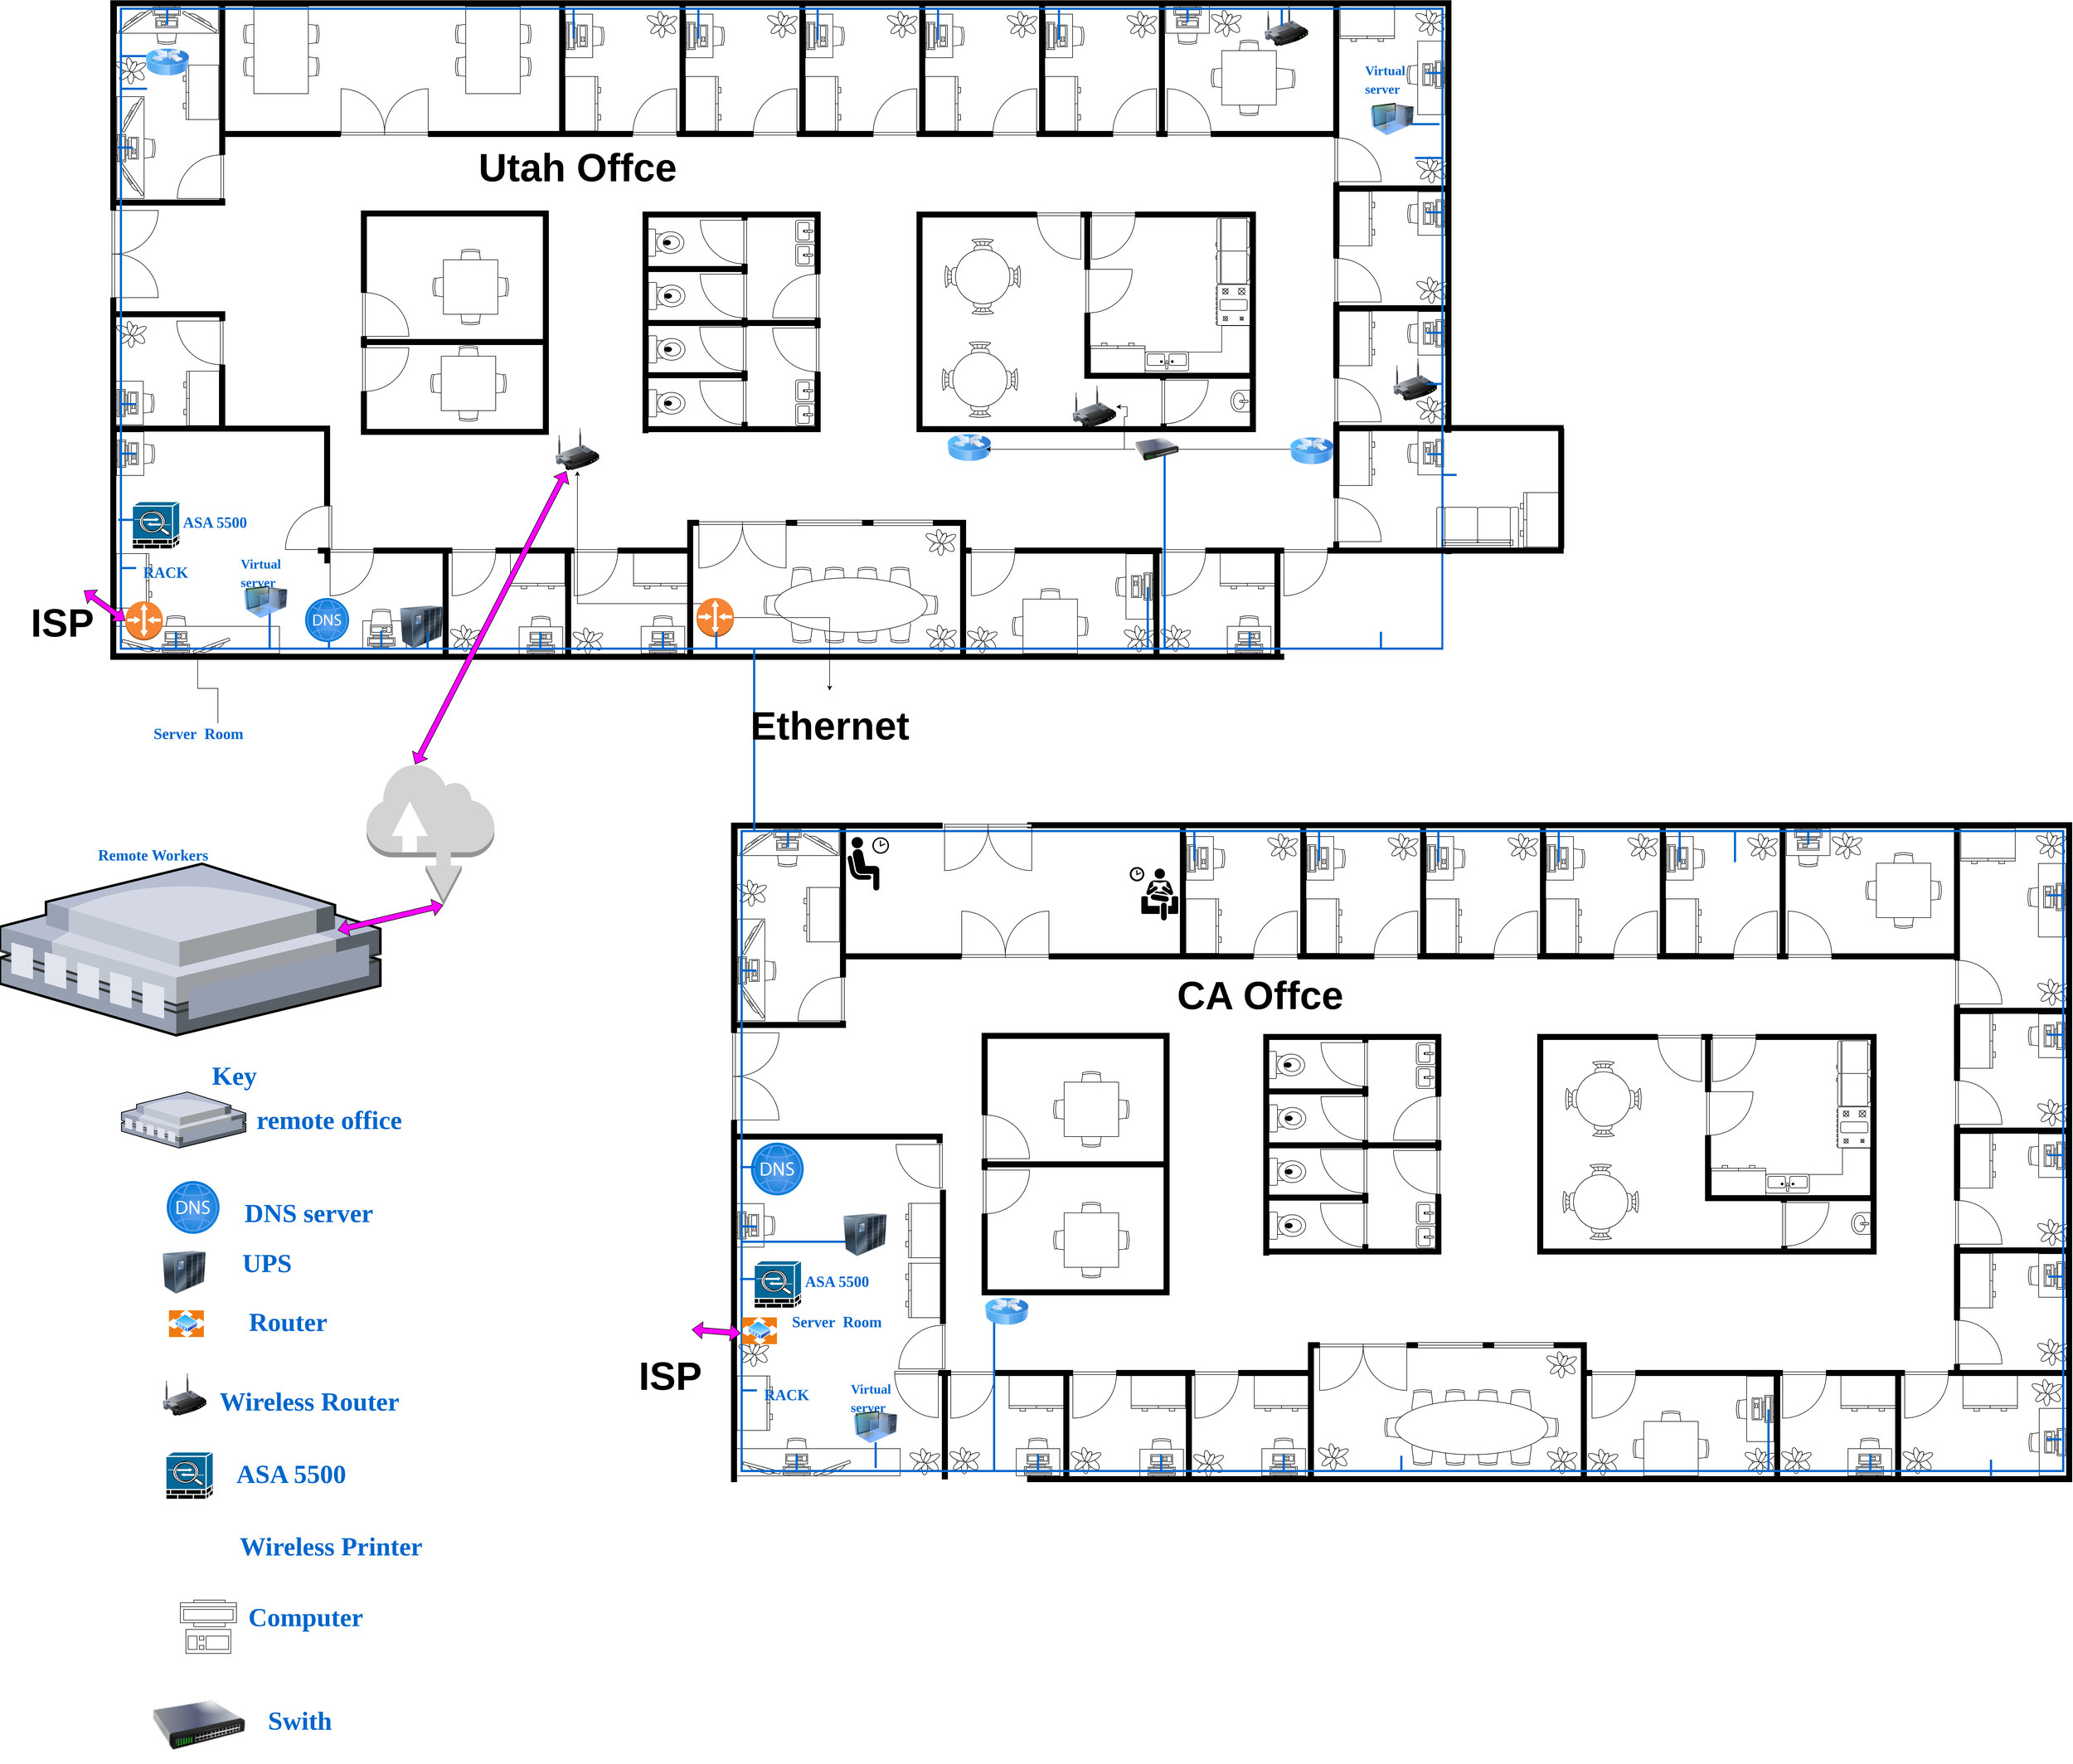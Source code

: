 <mxfile version="20.1.1" type="github">
  <diagram name="Page-1" id="4bd5d27a-524c-7e24-5d5f-89a86ee4fca1">
    <mxGraphModel dx="7660" dy="4920" grid="1" gridSize="10" guides="1" tooltips="1" connect="1" arrows="1" fold="1" page="1" pageScale="1" pageWidth="1100" pageHeight="850" background="none" math="0" shadow="0">
      <root>
        <mxCell id="0" />
        <mxCell id="1" parent="0" />
        <mxCell id="48ef80bc37b76060-2" value="" style="shape=rect;shadow=0;rounded=0;comic=0;fontFamily=Verdana;fontSize=12;align=center;html=1;" parent="1" vertex="1">
          <mxGeometry x="856" y="1382" width="80" height="50" as="geometry" />
        </mxCell>
        <mxCell id="48ef80bc37b76060-389" value="" style="verticalLabelPosition=bottom;html=1;verticalAlign=top;align=center;strokeWidth=1;shape=mxgraph.floorplan.desk_corner_2;rounded=0;shadow=0;comic=0;fontFamily=Verdana;fontSize=12;flipH=1;flipV=1;" parent="1" vertex="1">
          <mxGeometry x="2292" y="840" width="192" height="97" as="geometry" />
        </mxCell>
        <mxCell id="48ef80bc37b76060-48" value="" style="verticalLabelPosition=bottom;html=1;verticalAlign=top;align=center;strokeWidth=1;shape=mxgraph.floorplan.office_chair;shadow=0;rounded=0;comic=0;fontFamily=Verdana;fontSize=12;" parent="1" vertex="1">
          <mxGeometry x="493" y="1372" width="40" height="43" as="geometry" />
        </mxCell>
        <mxCell id="48ef80bc37b76060-49" value="" style="shape=rect;shadow=0;rounded=0;comic=0;fontFamily=Verdana;fontSize=12;align=center;html=1;" parent="1" vertex="1">
          <mxGeometry x="403" y="1392" width="300" height="50" as="geometry" />
        </mxCell>
        <mxCell id="48ef80bc37b76060-10" value="" style="verticalLabelPosition=bottom;html=1;verticalAlign=top;align=center;strokeWidth=1;shape=mxgraph.floorplan.office_chair;shadow=0;rounded=0;comic=0;fontFamily=Verdana;fontSize=12;" parent="1" vertex="1">
          <mxGeometry x="1642" y="1283" width="40" height="43" as="geometry" />
        </mxCell>
        <mxCell id="48ef80bc37b76060-11" value="" style="verticalLabelPosition=bottom;html=1;verticalAlign=top;align=center;strokeWidth=1;shape=mxgraph.floorplan.office_chair;shadow=0;direction=west;rounded=0;comic=0;fontFamily=Verdana;fontSize=12;" parent="1" vertex="1">
          <mxGeometry x="1642" y="1380" width="40" height="43" as="geometry" />
        </mxCell>
        <mxCell id="48ef80bc37b76060-12" value="" style="verticalLabelPosition=bottom;html=1;verticalAlign=top;align=center;strokeWidth=1;shape=mxgraph.floorplan.office_chair;shadow=0;direction=north;rounded=0;comic=0;fontFamily=Verdana;fontSize=12;" parent="1" vertex="1">
          <mxGeometry x="1592" y="1333" width="43" height="40" as="geometry" />
        </mxCell>
        <mxCell id="48ef80bc37b76060-13" value="" style="verticalLabelPosition=bottom;html=1;verticalAlign=top;align=center;strokeWidth=1;shape=mxgraph.floorplan.office_chair;shadow=0;direction=south;rounded=0;comic=0;fontFamily=Verdana;fontSize=12;" parent="1" vertex="1">
          <mxGeometry x="1869" y="1333" width="43" height="40" as="geometry" />
        </mxCell>
        <mxCell id="48ef80bc37b76060-14" value="" style="verticalLabelPosition=bottom;html=1;verticalAlign=top;align=center;strokeWidth=1;shape=mxgraph.floorplan.office_chair;shadow=0;rounded=0;comic=0;fontFamily=Verdana;fontSize=12;" parent="1" vertex="1">
          <mxGeometry x="1702" y="1283" width="40" height="43" as="geometry" />
        </mxCell>
        <mxCell id="48ef80bc37b76060-15" value="" style="verticalLabelPosition=bottom;html=1;verticalAlign=top;align=center;strokeWidth=1;shape=mxgraph.floorplan.office_chair;shadow=0;direction=west;rounded=0;comic=0;fontFamily=Verdana;fontSize=12;" parent="1" vertex="1">
          <mxGeometry x="1702" y="1380" width="40" height="43" as="geometry" />
        </mxCell>
        <mxCell id="48ef80bc37b76060-16" value="" style="verticalLabelPosition=bottom;html=1;verticalAlign=top;align=center;strokeWidth=1;shape=mxgraph.floorplan.office_chair;shadow=0;rounded=0;comic=0;fontFamily=Verdana;fontSize=12;" parent="1" vertex="1">
          <mxGeometry x="1762" y="1283" width="40" height="43" as="geometry" />
        </mxCell>
        <mxCell id="48ef80bc37b76060-17" value="" style="verticalLabelPosition=bottom;html=1;verticalAlign=top;align=center;strokeWidth=1;shape=mxgraph.floorplan.office_chair;shadow=0;direction=west;rounded=0;comic=0;fontFamily=Verdana;fontSize=12;" parent="1" vertex="1">
          <mxGeometry x="1762" y="1380" width="40" height="43" as="geometry" />
        </mxCell>
        <mxCell id="48ef80bc37b76060-18" value="" style="verticalLabelPosition=bottom;html=1;verticalAlign=top;align=center;strokeWidth=1;shape=mxgraph.floorplan.office_chair;shadow=0;rounded=0;comic=0;fontFamily=Verdana;fontSize=12;" parent="1" vertex="1">
          <mxGeometry x="1822" y="1283" width="40" height="43" as="geometry" />
        </mxCell>
        <mxCell id="48ef80bc37b76060-19" value="" style="verticalLabelPosition=bottom;html=1;verticalAlign=top;align=center;strokeWidth=1;shape=mxgraph.floorplan.office_chair;shadow=0;direction=west;rounded=0;comic=0;fontFamily=Verdana;fontSize=12;" parent="1" vertex="1">
          <mxGeometry x="1822" y="1380" width="40" height="43" as="geometry" />
        </mxCell>
        <mxCell id="48ef80bc37b76060-20" value="" style="shape=ellipse;shadow=0;rounded=0;comic=0;fontFamily=Verdana;fontSize=12;align=center;html=1;" parent="1" vertex="1">
          <mxGeometry x="1612" y="1303" width="280" height="100" as="geometry" />
        </mxCell>
        <mxCell id="48ef80bc37b76060-46" value="" style="group" parent="1" vertex="1" connectable="0">
          <mxGeometry x="850" y="1360" width="80" height="70" as="geometry" />
        </mxCell>
        <mxCell id="48ef80bc37b76060-1" value="" style="verticalLabelPosition=bottom;html=1;verticalAlign=top;align=center;strokeWidth=1;shape=mxgraph.floorplan.office_chair;shadow=0;rounded=0;comic=0;fontFamily=Verdana;fontSize=12;" parent="48ef80bc37b76060-46" vertex="1">
          <mxGeometry x="20" width="40" height="43" as="geometry" />
        </mxCell>
        <mxCell id="48ef80bc37b76060-3" value="" style="verticalLabelPosition=bottom;html=1;verticalAlign=top;align=center;strokeWidth=1;shape=mxgraph.floorplan.workstation;shadow=0;flipV=1;rounded=0;comic=0;fontFamily=Verdana;fontSize=12;" parent="48ef80bc37b76060-46" vertex="1">
          <mxGeometry x="15" y="30" width="50" height="40" as="geometry" />
        </mxCell>
        <mxCell id="4fd38086c27adbb9-18" value="" style="line;strokeWidth=4;direction=south;html=1;rounded=1;shadow=0;comic=0;labelBackgroundColor=#ffffff;fillColor=none;fontFamily=Verdana;fontSize=28;fontColor=#6881B3;strokeColor=#0066CC;" parent="48ef80bc37b76060-46" vertex="1">
          <mxGeometry x="35" y="40" width="10" height="30" as="geometry" />
        </mxCell>
        <mxCell id="48ef80bc37b76060-55" value="" style="group;rotation=90;" parent="1" vertex="1" connectable="0">
          <mxGeometry x="398" y="947" width="80" height="70" as="geometry" />
        </mxCell>
        <mxCell id="48ef80bc37b76060-56" value="" style="verticalLabelPosition=bottom;html=1;verticalAlign=top;align=center;strokeWidth=1;shape=mxgraph.floorplan.office_chair;shadow=0;rounded=0;comic=0;fontFamily=Verdana;fontSize=12;rotation=90;" parent="48ef80bc37b76060-55" vertex="1">
          <mxGeometry x="34" y="14" width="40" height="43" as="geometry" />
        </mxCell>
        <mxCell id="48ef80bc37b76060-57" value="" style="shape=rect;shadow=0;rounded=0;comic=0;fontFamily=Verdana;fontSize=12;align=center;html=1;rotation=90;" parent="48ef80bc37b76060-55" vertex="1">
          <mxGeometry x="-10" y="10" width="80" height="50" as="geometry" />
        </mxCell>
        <mxCell id="48ef80bc37b76060-58" value="" style="verticalLabelPosition=bottom;html=1;verticalAlign=top;align=center;strokeWidth=1;shape=mxgraph.floorplan.workstation;shadow=0;flipV=1;rounded=0;comic=0;fontFamily=Verdana;fontSize=12;rotation=90;" parent="48ef80bc37b76060-55" vertex="1">
          <mxGeometry y="15" width="50" height="40" as="geometry" />
        </mxCell>
        <mxCell id="4fd38086c27adbb9-11" value="" style="line;strokeWidth=4;html=1;perimeter=backbonePerimeter;points=[];outlineConnect=0;rounded=1;shadow=0;comic=0;labelBackgroundColor=#ffffff;fillColor=none;fontFamily=Verdana;fontSize=28;fontColor=#6881B3;strokeColor=#0066CC;" parent="48ef80bc37b76060-55" vertex="1">
          <mxGeometry x="15" y="32" width="27" height="10" as="geometry" />
        </mxCell>
        <mxCell id="48ef80bc37b76060-72" value="" style="group;rotation=180;" parent="1" vertex="1" connectable="0">
          <mxGeometry x="2330" y="253" width="80" height="70" as="geometry" />
        </mxCell>
        <mxCell id="48ef80bc37b76060-73" value="" style="verticalLabelPosition=bottom;html=1;verticalAlign=top;align=center;strokeWidth=1;shape=mxgraph.floorplan.office_chair;shadow=0;rounded=0;comic=0;fontFamily=Verdana;fontSize=12;rotation=180;" parent="48ef80bc37b76060-72" vertex="1">
          <mxGeometry x="20" y="28" width="40" height="43" as="geometry" />
        </mxCell>
        <mxCell id="48ef80bc37b76060-74" value="" style="shape=rect;shadow=0;rounded=0;comic=0;fontFamily=Verdana;fontSize=12;align=center;html=1;rotation=180;" parent="48ef80bc37b76060-72" vertex="1">
          <mxGeometry width="80" height="50" as="geometry" />
        </mxCell>
        <mxCell id="48ef80bc37b76060-75" value="" style="verticalLabelPosition=bottom;html=1;verticalAlign=top;align=center;strokeWidth=1;shape=mxgraph.floorplan.workstation;shadow=0;flipV=1;rounded=0;comic=0;fontFamily=Verdana;fontSize=12;rotation=180;" parent="48ef80bc37b76060-72" vertex="1">
          <mxGeometry x="15" width="50" height="40" as="geometry" />
        </mxCell>
        <mxCell id="4fd38086c27adbb9-26" value="" style="line;strokeWidth=4;direction=south;html=1;rounded=1;shadow=0;comic=0;labelBackgroundColor=#ffffff;fillColor=none;fontFamily=Verdana;fontSize=28;fontColor=#6881B3;strokeColor=#0066CC;" parent="48ef80bc37b76060-72" vertex="1">
          <mxGeometry x="35" y="7" width="10" height="23" as="geometry" />
        </mxCell>
        <mxCell id="48ef80bc37b76060-114" value="" style="verticalLabelPosition=bottom;html=1;verticalAlign=top;align=center;strokeWidth=1;shape=mxgraph.floorplan.office_chair;shadow=0;rounded=0;comic=0;fontFamily=Verdana;fontSize=12;" parent="1" vertex="1">
          <mxGeometry x="1034" y="699" width="40" height="43" as="geometry" />
        </mxCell>
        <mxCell id="48ef80bc37b76060-115" value="" style="verticalLabelPosition=bottom;html=1;verticalAlign=top;align=center;strokeWidth=1;shape=mxgraph.floorplan.office_chair;shadow=0;direction=west;rounded=0;comic=0;fontFamily=Verdana;fontSize=12;" parent="1" vertex="1">
          <mxGeometry x="1034" y="796" width="40" height="43" as="geometry" />
        </mxCell>
        <mxCell id="48ef80bc37b76060-116" value="" style="verticalLabelPosition=bottom;html=1;verticalAlign=top;align=center;strokeWidth=1;shape=mxgraph.floorplan.office_chair;shadow=0;direction=north;rounded=0;comic=0;fontFamily=Verdana;fontSize=12;" parent="1" vertex="1">
          <mxGeometry x="984" y="749" width="43" height="40" as="geometry" />
        </mxCell>
        <mxCell id="48ef80bc37b76060-117" value="" style="verticalLabelPosition=bottom;html=1;verticalAlign=top;align=center;strokeWidth=1;shape=mxgraph.floorplan.office_chair;shadow=0;direction=south;rounded=0;comic=0;fontFamily=Verdana;fontSize=12;" parent="1" vertex="1">
          <mxGeometry x="1081" y="749" width="43" height="40" as="geometry" />
        </mxCell>
        <mxCell id="48ef80bc37b76060-118" value="" style="shape=rect;shadow=0;rounded=0;comic=0;fontFamily=Verdana;fontSize=12;align=center;html=1;" parent="1" vertex="1">
          <mxGeometry x="1004" y="719" width="100" height="100" as="geometry" />
        </mxCell>
        <mxCell id="48ef80bc37b76060-119" value="" style="verticalLabelPosition=bottom;html=1;verticalAlign=top;align=center;strokeWidth=1;shape=mxgraph.floorplan.office_chair;shadow=0;rounded=0;comic=0;fontFamily=Verdana;fontSize=12;" parent="1" vertex="1">
          <mxGeometry x="1030" y="876" width="40" height="43" as="geometry" />
        </mxCell>
        <mxCell id="48ef80bc37b76060-120" value="" style="verticalLabelPosition=bottom;html=1;verticalAlign=top;align=center;strokeWidth=1;shape=mxgraph.floorplan.office_chair;shadow=0;direction=west;rounded=0;comic=0;fontFamily=Verdana;fontSize=12;" parent="1" vertex="1">
          <mxGeometry x="1030" y="973" width="40" height="43" as="geometry" />
        </mxCell>
        <mxCell id="48ef80bc37b76060-121" value="" style="verticalLabelPosition=bottom;html=1;verticalAlign=top;align=center;strokeWidth=1;shape=mxgraph.floorplan.office_chair;shadow=0;direction=north;rounded=0;comic=0;fontFamily=Verdana;fontSize=12;" parent="1" vertex="1">
          <mxGeometry x="980" y="926" width="43" height="40" as="geometry" />
        </mxCell>
        <mxCell id="48ef80bc37b76060-122" value="" style="verticalLabelPosition=bottom;html=1;verticalAlign=top;align=center;strokeWidth=1;shape=mxgraph.floorplan.office_chair;shadow=0;direction=south;rounded=0;comic=0;fontFamily=Verdana;fontSize=12;" parent="1" vertex="1">
          <mxGeometry x="1077" y="926" width="43" height="40" as="geometry" />
        </mxCell>
        <mxCell id="48ef80bc37b76060-123" value="" style="shape=rect;shadow=0;rounded=0;comic=0;fontFamily=Verdana;fontSize=12;align=center;html=1;" parent="1" vertex="1">
          <mxGeometry x="1000" y="896" width="100" height="100" as="geometry" />
        </mxCell>
        <mxCell id="48ef80bc37b76060-124" value="" style="verticalLabelPosition=bottom;html=1;verticalAlign=top;align=center;strokeWidth=1;shape=mxgraph.floorplan.doorRight;rounded=0;shadow=0;comic=0;fontFamily=Verdana;fontSize=12;direction=south;" parent="1" vertex="1">
          <mxGeometry x="714" y="1171" width="85" height="80" as="geometry" />
        </mxCell>
        <mxCell id="48ef80bc37b76060-125" value="" style="verticalLabelPosition=bottom;html=1;verticalAlign=top;align=center;strokeWidth=1;shape=mxgraph.floorplan.doorLeft;rounded=0;shadow=0;comic=0;fontFamily=Verdana;fontSize=12;" parent="1" vertex="1">
          <mxGeometry x="796" y="1251" width="80" height="85" as="geometry" />
        </mxCell>
        <mxCell id="48ef80bc37b76060-126" value="" style="verticalLabelPosition=bottom;html=1;verticalAlign=top;align=center;strokeWidth=1;shape=mxgraph.floorplan.doorLeft;rounded=0;shadow=0;comic=0;fontFamily=Verdana;fontSize=12;" parent="1" vertex="1">
          <mxGeometry x="1244" y="1251" width="80" height="85" as="geometry" />
        </mxCell>
        <mxCell id="48ef80bc37b76060-127" value="" style="verticalLabelPosition=bottom;html=1;verticalAlign=top;align=center;strokeWidth=1;shape=mxgraph.floorplan.wallCorner;fillColor=#000000;rounded=0;shadow=0;comic=0;fontFamily=Verdana;fontSize=12;" parent="1" vertex="1">
          <mxGeometry x="393" y="243" width="100" height="385" as="geometry" />
        </mxCell>
        <mxCell id="48ef80bc37b76060-128" value="" style="verticalLabelPosition=bottom;html=1;verticalAlign=top;align=center;strokeWidth=1;shape=mxgraph.floorplan.wallU;fillColor=#000000;rounded=0;shadow=0;comic=0;fontFamily=Verdana;fontSize=12;rotation=90;" parent="1" vertex="1">
          <mxGeometry x="1021" y="-380" width="1210" height="2456" as="geometry" />
        </mxCell>
        <mxCell id="48ef80bc37b76060-130" value="" style="verticalLabelPosition=bottom;html=1;verticalAlign=top;align=center;strokeWidth=1;shape=mxgraph.floorplan.wallU;fillColor=#000000;rounded=0;shadow=0;comic=0;fontFamily=Verdana;fontSize=12;rotation=90;" parent="1" vertex="1">
          <mxGeometry x="824" y="667" width="411" height="335" as="geometry" />
        </mxCell>
        <mxCell id="48ef80bc37b76060-133" value="" style="verticalLabelPosition=bottom;html=1;verticalAlign=top;align=center;strokeWidth=1;shape=mxgraph.floorplan.wallCorner;fillColor=#000000;direction=south;rounded=0;shadow=0;comic=0;fontFamily=Verdana;fontSize=12;" parent="1" vertex="1">
          <mxGeometry x="2274" y="631" width="221" height="266" as="geometry" />
        </mxCell>
        <mxCell id="48ef80bc37b76060-134" value="" style="verticalLabelPosition=bottom;html=1;verticalAlign=top;align=center;strokeWidth=1;shape=mxgraph.floorplan.wallCorner;fillColor=#000000;direction=west;rounded=0;shadow=0;comic=0;fontFamily=Verdana;fontSize=12;" parent="1" vertex="1">
          <mxGeometry x="2053" y="893" width="442" height="142" as="geometry" />
        </mxCell>
        <mxCell id="48ef80bc37b76060-135" value="" style="verticalLabelPosition=bottom;html=1;verticalAlign=top;align=center;strokeWidth=1;shape=mxgraph.floorplan.wallCorner;fillColor=#000000;direction=north;rounded=0;shadow=0;comic=0;fontFamily=Verdana;fontSize=12;" parent="1" vertex="1">
          <mxGeometry x="1873" y="637" width="186" height="398" as="geometry" />
        </mxCell>
        <mxCell id="48ef80bc37b76060-136" value="" style="verticalLabelPosition=bottom;html=1;verticalAlign=top;align=center;strokeWidth=1;shape=mxgraph.floorplan.doorDouble;rounded=0;shadow=0;comic=0;fontFamily=Verdana;fontSize=12;rotation=-90;" parent="1" vertex="1">
          <mxGeometry x="358" y="666" width="160" height="85" as="geometry" />
        </mxCell>
        <mxCell id="48ef80bc37b76060-137" value="" style="verticalLabelPosition=bottom;html=1;verticalAlign=top;align=center;strokeWidth=1;shape=mxgraph.floorplan.wall;fillColor=#000000;rounded=0;shadow=0;comic=0;fontFamily=Verdana;fontSize=12;" parent="1" vertex="1">
          <mxGeometry x="394" y="1024" width="396" height="10" as="geometry" />
        </mxCell>
        <mxCell id="48ef80bc37b76060-138" value="" style="verticalLabelPosition=bottom;html=1;verticalAlign=top;align=center;strokeWidth=1;shape=mxgraph.floorplan.wall;fillColor=#000000;direction=south;rounded=0;shadow=0;comic=0;fontFamily=Verdana;fontSize=12;" parent="1" vertex="1">
          <mxGeometry x="593" y="912" width="10" height="118" as="geometry" />
        </mxCell>
        <mxCell id="48ef80bc37b76060-142" value="" style="verticalLabelPosition=bottom;html=1;verticalAlign=top;align=center;strokeWidth=1;shape=mxgraph.floorplan.wallCorner;fillColor=#000000;direction=south;rounded=0;shadow=0;comic=0;fontFamily=Verdana;fontSize=12;" parent="1" vertex="1">
          <mxGeometry x="398" y="814" width="205" height="17" as="geometry" />
        </mxCell>
        <mxCell id="48ef80bc37b76060-139" value="" style="verticalLabelPosition=bottom;html=1;verticalAlign=top;align=center;strokeWidth=1;shape=mxgraph.floorplan.doorLeft;rounded=0;shadow=0;comic=0;fontFamily=Verdana;fontSize=12;rotation=90;" parent="1" vertex="1">
          <mxGeometry x="517" y="829" width="80" height="85" as="geometry" />
        </mxCell>
        <mxCell id="48ef80bc37b76060-143" value="" style="verticalLabelPosition=bottom;html=1;verticalAlign=top;align=center;strokeWidth=1;shape=mxgraph.floorplan.dresser;rounded=0;shadow=0;comic=0;fontFamily=Verdana;fontSize=12;rotation=90;" parent="1" vertex="1">
          <mxGeometry x="510" y="941" width="100" height="65" as="geometry" />
        </mxCell>
        <mxCell id="48ef80bc37b76060-144" value="" style="verticalLabelPosition=bottom;html=1;verticalAlign=top;align=center;strokeWidth=1;shape=mxgraph.floorplan.plant;rounded=0;shadow=0;comic=0;fontFamily=Verdana;fontSize=12;" parent="1" vertex="1">
          <mxGeometry x="406" y="829" width="47" height="51" as="geometry" />
        </mxCell>
        <mxCell id="48ef80bc37b76060-145" value="" style="group;rotation=90;" parent="1" vertex="1" connectable="0">
          <mxGeometry x="399" y="1040" width="80" height="70" as="geometry" />
        </mxCell>
        <mxCell id="48ef80bc37b76060-146" value="" style="verticalLabelPosition=bottom;html=1;verticalAlign=top;align=center;strokeWidth=1;shape=mxgraph.floorplan.office_chair;shadow=0;rounded=0;comic=0;fontFamily=Verdana;fontSize=12;rotation=90;" parent="48ef80bc37b76060-145" vertex="1">
          <mxGeometry x="34" y="14" width="40" height="43" as="geometry" />
        </mxCell>
        <mxCell id="48ef80bc37b76060-147" value="" style="shape=rect;shadow=0;rounded=0;comic=0;fontFamily=Verdana;fontSize=12;align=center;html=1;rotation=90;" parent="48ef80bc37b76060-145" vertex="1">
          <mxGeometry x="-10" y="10" width="80" height="50" as="geometry" />
        </mxCell>
        <mxCell id="48ef80bc37b76060-148" value="" style="verticalLabelPosition=bottom;html=1;verticalAlign=top;align=center;strokeWidth=1;shape=mxgraph.floorplan.workstation;shadow=0;flipV=1;rounded=0;comic=0;fontFamily=Verdana;fontSize=12;rotation=90;" parent="48ef80bc37b76060-145" vertex="1">
          <mxGeometry y="15" width="50" height="40" as="geometry" />
        </mxCell>
        <mxCell id="4fd38086c27adbb9-12" value="" style="line;strokeWidth=4;html=1;perimeter=backbonePerimeter;points=[];outlineConnect=0;rounded=1;shadow=0;comic=0;labelBackgroundColor=#ffffff;fillColor=none;fontFamily=Verdana;fontSize=28;fontColor=#6881B3;strokeColor=#0066CC;" parent="48ef80bc37b76060-145" vertex="1">
          <mxGeometry x="14" y="30" width="27" height="10" as="geometry" />
        </mxCell>
        <mxCell id="48ef80bc37b76060-150" value="" style="verticalLabelPosition=bottom;html=1;verticalAlign=top;align=center;strokeWidth=1;shape=mxgraph.floorplan.wall;fillColor=#000000;direction=south;rounded=0;shadow=0;comic=0;fontFamily=Verdana;fontSize=12;" parent="1" vertex="1">
          <mxGeometry x="717" y="1024" width="147" height="146" as="geometry" />
        </mxCell>
        <mxCell id="48ef80bc37b76060-50" value="" style="verticalLabelPosition=bottom;html=1;verticalAlign=top;align=center;strokeWidth=1;shape=mxgraph.floorplan.workstation;shadow=0;flipV=1;rounded=0;comic=0;fontFamily=Verdana;fontSize=12;" parent="1" vertex="1">
          <mxGeometry x="488" y="1402" width="50" height="40" as="geometry" />
        </mxCell>
        <mxCell id="48ef80bc37b76060-154" value="" style="verticalLabelPosition=bottom;html=1;verticalAlign=top;align=center;strokeWidth=1;shape=mxgraph.floorplan.flat_tv;rounded=0;shadow=0;comic=0;fontFamily=Verdana;fontSize=12;rotation=-165;" parent="1" vertex="1">
          <mxGeometry x="413" y="1425" width="70" height="10" as="geometry" />
        </mxCell>
        <mxCell id="48ef80bc37b76060-155" value="" style="verticalLabelPosition=bottom;html=1;verticalAlign=top;align=center;strokeWidth=1;shape=mxgraph.floorplan.flat_tv;rounded=0;shadow=0;comic=0;fontFamily=Verdana;fontSize=12;rotation=160;" parent="1" vertex="1">
          <mxGeometry x="544" y="1425" width="70" height="10" as="geometry" />
        </mxCell>
        <mxCell id="48ef80bc37b76060-156" value="" style="verticalLabelPosition=bottom;html=1;verticalAlign=top;align=center;strokeWidth=1;shape=mxgraph.floorplan.wall;fillColor=#000000;direction=south;rounded=0;shadow=0;comic=0;fontFamily=Verdana;fontSize=12;" parent="1" vertex="1">
          <mxGeometry x="393" y="789" width="10" height="664" as="geometry" />
        </mxCell>
        <mxCell id="48ef80bc37b76060-158" value="" style="verticalLabelPosition=bottom;html=1;verticalAlign=top;align=center;strokeWidth=1;shape=mxgraph.floorplan.wall;fillColor=#000000;rounded=0;shadow=0;comic=0;fontFamily=Verdana;fontSize=12;" parent="1" vertex="1">
          <mxGeometry x="774" y="1248" width="22" height="10" as="geometry" />
        </mxCell>
        <mxCell id="48ef80bc37b76060-159" value="" style="verticalLabelPosition=bottom;html=1;verticalAlign=top;align=center;strokeWidth=1;shape=mxgraph.floorplan.dresser;rounded=0;shadow=0;comic=0;fontFamily=Verdana;fontSize=12;flipV=1;rotation=90;" parent="1" vertex="1">
          <mxGeometry x="386" y="1276" width="100" height="65" as="geometry" />
        </mxCell>
        <mxCell id="48ef80bc37b76060-162" value="" style="verticalLabelPosition=bottom;html=1;verticalAlign=top;align=center;strokeWidth=1;shape=mxgraph.floorplan.wall;fillColor=#000000;direction=south;rounded=0;shadow=0;comic=0;fontFamily=Verdana;fontSize=12;" parent="1" vertex="1">
          <mxGeometry x="1003" y="1257" width="10" height="191" as="geometry" />
        </mxCell>
        <mxCell id="48ef80bc37b76060-163" value="" style="verticalLabelPosition=bottom;html=1;verticalAlign=top;align=center;strokeWidth=1;shape=mxgraph.floorplan.wall;fillColor=#000000;rounded=0;shadow=0;comic=0;fontFamily=Verdana;fontSize=12;" parent="1" vertex="1">
          <mxGeometry x="876" y="1248" width="144" height="10" as="geometry" />
        </mxCell>
        <mxCell id="48ef80bc37b76060-164" value="" style="verticalLabelPosition=bottom;html=1;verticalAlign=top;align=center;strokeWidth=1;shape=mxgraph.floorplan.doorLeft;rounded=0;shadow=0;comic=0;fontFamily=Verdana;fontSize=12;" parent="1" vertex="1">
          <mxGeometry x="1020" y="1251" width="80" height="85" as="geometry" />
        </mxCell>
        <mxCell id="48ef80bc37b76060-165" value="" style="group" parent="1" vertex="1" connectable="0">
          <mxGeometry x="1143" y="1373" width="80" height="70" as="geometry" />
        </mxCell>
        <mxCell id="48ef80bc37b76060-4" value="" style="verticalLabelPosition=bottom;html=1;verticalAlign=top;align=center;strokeWidth=1;shape=mxgraph.floorplan.office_chair;shadow=0;rounded=0;comic=0;fontFamily=Verdana;fontSize=12;" parent="48ef80bc37b76060-165" vertex="1">
          <mxGeometry x="20" width="40" height="43" as="geometry" />
        </mxCell>
        <mxCell id="48ef80bc37b76060-5" value="" style="shape=rect;shadow=0;rounded=0;comic=0;fontFamily=Verdana;fontSize=12;align=center;html=1;" parent="48ef80bc37b76060-165" vertex="1">
          <mxGeometry y="20" width="80" height="50" as="geometry" />
        </mxCell>
        <mxCell id="48ef80bc37b76060-6" value="" style="verticalLabelPosition=bottom;html=1;verticalAlign=top;align=center;strokeWidth=1;shape=mxgraph.floorplan.workstation;shadow=0;flipV=1;rounded=0;comic=0;fontFamily=Verdana;fontSize=12;" parent="48ef80bc37b76060-165" vertex="1">
          <mxGeometry x="15" y="30" width="50" height="40" as="geometry" />
        </mxCell>
        <mxCell id="4fd38086c27adbb9-17" value="" style="line;strokeWidth=4;direction=south;html=1;rounded=1;shadow=0;comic=0;labelBackgroundColor=#ffffff;fillColor=none;fontFamily=Verdana;fontSize=28;fontColor=#6881B3;strokeColor=#0066CC;" parent="48ef80bc37b76060-165" vertex="1">
          <mxGeometry x="34" y="29" width="10" height="30" as="geometry" />
        </mxCell>
        <mxCell id="48ef80bc37b76060-166" value="" style="verticalLabelPosition=bottom;html=1;verticalAlign=top;align=center;strokeWidth=1;shape=mxgraph.floorplan.plant;rounded=0;shadow=0;comic=0;fontFamily=Verdana;fontSize=12;" parent="1" vertex="1">
          <mxGeometry x="1019" y="1387" width="47" height="51" as="geometry" />
        </mxCell>
        <mxCell id="48ef80bc37b76060-169" value="" style="verticalLabelPosition=bottom;html=1;verticalAlign=top;align=center;strokeWidth=1;shape=mxgraph.floorplan.wall;fillColor=#000000;direction=south;rounded=0;shadow=0;comic=0;fontFamily=Verdana;fontSize=12;" parent="1" vertex="1">
          <mxGeometry x="1228" y="1258" width="10" height="191" as="geometry" />
        </mxCell>
        <mxCell id="48ef80bc37b76060-170" value="" style="verticalLabelPosition=bottom;html=1;verticalAlign=top;align=center;strokeWidth=1;shape=mxgraph.floorplan.wall;fillColor=#000000;rounded=0;shadow=0;comic=0;fontFamily=Verdana;fontSize=12;" parent="1" vertex="1">
          <mxGeometry x="1100" y="1248" width="144" height="10" as="geometry" />
        </mxCell>
        <mxCell id="48ef80bc37b76060-171" value="" style="verticalLabelPosition=bottom;html=1;verticalAlign=top;align=center;strokeWidth=1;shape=mxgraph.floorplan.wall;fillColor=#000000;rounded=0;shadow=0;comic=0;fontFamily=Verdana;fontSize=12;" parent="1" vertex="1">
          <mxGeometry x="1324" y="1248" width="129" height="10" as="geometry" />
        </mxCell>
        <mxCell id="48ef80bc37b76060-174" value="" style="verticalLabelPosition=bottom;html=1;verticalAlign=top;align=center;strokeWidth=1;shape=mxgraph.floorplan.plant;rounded=0;shadow=0;comic=0;fontFamily=Verdana;fontSize=12;" parent="1" vertex="1">
          <mxGeometry x="1244" y="1392" width="47" height="51" as="geometry" />
        </mxCell>
        <mxCell id="48ef80bc37b76060-176" value="" style="verticalLabelPosition=bottom;html=1;verticalAlign=top;align=center;strokeWidth=1;shape=mxgraph.floorplan.dresser;rounded=0;shadow=0;comic=0;fontFamily=Verdana;fontSize=12;rotation=0;" parent="1" vertex="1">
          <mxGeometry x="1127" y="1258" width="100" height="65" as="geometry" />
        </mxCell>
        <mxCell id="48ef80bc37b76060-177" value="" style="verticalLabelPosition=bottom;html=1;verticalAlign=top;align=center;strokeWidth=1;shape=mxgraph.floorplan.dresser;rounded=0;shadow=0;comic=0;fontFamily=Verdana;fontSize=12;rotation=0;" parent="1" vertex="1">
          <mxGeometry x="1353" y="1258" width="100" height="65" as="geometry" />
        </mxCell>
        <mxCell id="48ef80bc37b76060-178" value="" style="verticalLabelPosition=bottom;html=1;verticalAlign=top;align=center;strokeWidth=1;shape=mxgraph.floorplan.wallCorner;fillColor=#000000;rounded=0;shadow=0;comic=0;fontFamily=Verdana;fontSize=12;" parent="1" vertex="1">
          <mxGeometry x="1452" y="1197" width="21" height="250" as="geometry" />
        </mxCell>
        <mxCell id="48ef80bc37b76060-179" value="" style="verticalLabelPosition=bottom;html=1;verticalAlign=top;align=center;strokeWidth=1;shape=mxgraph.floorplan.wallCorner;fillColor=#000000;direction=south;rounded=0;shadow=0;comic=0;fontFamily=Verdana;fontSize=12;" parent="1" vertex="1">
          <mxGeometry x="1633" y="1197" width="330" height="254" as="geometry" />
        </mxCell>
        <mxCell id="48ef80bc37b76060-180" value="" style="verticalLabelPosition=bottom;html=1;verticalAlign=top;align=center;strokeWidth=1;shape=mxgraph.floorplan.doorDouble;rounded=0;shadow=0;comic=0;fontFamily=Verdana;fontSize=12;" parent="1" vertex="1">
          <mxGeometry x="1473" y="1200" width="160" height="85" as="geometry" />
        </mxCell>
        <mxCell id="48ef80bc37b76060-182" value="" style="verticalLabelPosition=bottom;html=1;verticalAlign=top;align=center;strokeWidth=1;shape=mxgraph.floorplan.plant;rounded=0;shadow=0;comic=0;fontFamily=Verdana;fontSize=12;" parent="1" vertex="1">
          <mxGeometry x="1892" y="1211" width="47" height="51" as="geometry" />
        </mxCell>
        <mxCell id="48ef80bc37b76060-183" value="" style="verticalLabelPosition=bottom;html=1;verticalAlign=top;align=center;strokeWidth=1;shape=mxgraph.floorplan.plant;rounded=0;shadow=0;comic=0;fontFamily=Verdana;fontSize=12;" parent="1" vertex="1">
          <mxGeometry x="1893" y="1387" width="47" height="51" as="geometry" />
        </mxCell>
        <mxCell id="48ef80bc37b76060-184" value="" style="verticalLabelPosition=bottom;html=1;verticalAlign=top;align=center;strokeWidth=1;shape=mxgraph.floorplan.window;rounded=0;shadow=0;comic=0;fontFamily=Verdana;fontSize=12;" parent="1" vertex="1">
          <mxGeometry x="1653" y="1197" width="120" height="10" as="geometry" />
        </mxCell>
        <mxCell id="48ef80bc37b76060-185" value="" style="verticalLabelPosition=bottom;html=1;verticalAlign=top;align=center;strokeWidth=1;shape=mxgraph.floorplan.window;rounded=0;shadow=0;comic=0;fontFamily=Verdana;fontSize=12;" parent="1" vertex="1">
          <mxGeometry x="1793" y="1197" width="110" height="10" as="geometry" />
        </mxCell>
        <mxCell id="48ef80bc37b76060-186" value="" style="verticalLabelPosition=bottom;html=1;verticalAlign=top;align=center;strokeWidth=1;shape=mxgraph.floorplan.wall;fillColor=#000000;rounded=0;shadow=0;comic=0;fontFamily=Verdana;fontSize=12;" parent="1" vertex="1">
          <mxGeometry x="1963" y="1248" width="10" height="10" as="geometry" />
        </mxCell>
        <mxCell id="48ef80bc37b76060-187" value="" style="verticalLabelPosition=bottom;html=1;verticalAlign=top;align=center;strokeWidth=1;shape=mxgraph.floorplan.doorLeft;rounded=0;shadow=0;comic=0;fontFamily=Verdana;fontSize=12;" parent="1" vertex="1">
          <mxGeometry x="1973" y="1251" width="80" height="85" as="geometry" />
        </mxCell>
        <mxCell id="48ef80bc37b76060-188" value="" style="verticalLabelPosition=bottom;html=1;verticalAlign=top;align=center;strokeWidth=1;shape=mxgraph.floorplan.wall;fillColor=#000000;rounded=0;shadow=0;comic=0;fontFamily=Verdana;fontSize=12;" parent="1" vertex="1">
          <mxGeometry x="2053" y="1248" width="270" height="10" as="geometry" />
        </mxCell>
        <mxCell id="48ef80bc37b76060-189" value="" style="verticalLabelPosition=bottom;html=1;verticalAlign=top;align=center;strokeWidth=1;shape=mxgraph.floorplan.wall;fillColor=#000000;direction=south;rounded=0;shadow=0;comic=0;fontFamily=Verdana;fontSize=12;" parent="1" vertex="1">
          <mxGeometry x="2308" y="1258" width="10" height="191" as="geometry" />
        </mxCell>
        <mxCell id="48ef80bc37b76060-190" value="" style="group;rotation=-90;" parent="1" vertex="1" connectable="0">
          <mxGeometry x="2232" y="1284" width="110" height="70" as="geometry" />
        </mxCell>
        <mxCell id="48ef80bc37b76060-21" value="" style="verticalLabelPosition=bottom;html=1;verticalAlign=top;align=center;strokeWidth=1;shape=mxgraph.floorplan.office_chair;shadow=0;rounded=0;comic=0;fontFamily=Verdana;fontSize=12;rotation=-90;" parent="48ef80bc37b76060-190" vertex="1">
          <mxGeometry x="7" y="14" width="40" height="43" as="geometry" />
        </mxCell>
        <mxCell id="48ef80bc37b76060-22" value="" style="shape=rect;shadow=0;rounded=0;comic=0;fontFamily=Verdana;fontSize=12;align=center;html=1;rotation=-90;" parent="48ef80bc37b76060-190" vertex="1">
          <mxGeometry x="-10" y="10" width="120" height="50" as="geometry" />
        </mxCell>
        <mxCell id="48ef80bc37b76060-23" value="" style="verticalLabelPosition=bottom;html=1;verticalAlign=top;align=center;strokeWidth=1;shape=mxgraph.floorplan.workstation;shadow=0;flipV=1;rounded=0;comic=0;fontFamily=Verdana;fontSize=12;rotation=-90;" parent="48ef80bc37b76060-190" vertex="1">
          <mxGeometry x="30" y="15" width="50" height="40" as="geometry" />
        </mxCell>
        <mxCell id="48ef80bc37b76060-191" value="" style="verticalLabelPosition=bottom;html=1;verticalAlign=top;align=center;strokeWidth=1;shape=mxgraph.floorplan.office_chair;shadow=0;rounded=0;comic=0;fontFamily=Verdana;fontSize=12;" parent="1" vertex="1">
          <mxGeometry x="2098" y="1322" width="40" height="43" as="geometry" />
        </mxCell>
        <mxCell id="48ef80bc37b76060-193" value="" style="verticalLabelPosition=bottom;html=1;verticalAlign=top;align=center;strokeWidth=1;shape=mxgraph.floorplan.office_chair;shadow=0;direction=north;rounded=0;comic=0;fontFamily=Verdana;fontSize=12;" parent="1" vertex="1">
          <mxGeometry x="2048" y="1372" width="43" height="40" as="geometry" />
        </mxCell>
        <mxCell id="48ef80bc37b76060-194" value="" style="verticalLabelPosition=bottom;html=1;verticalAlign=top;align=center;strokeWidth=1;shape=mxgraph.floorplan.office_chair;shadow=0;direction=south;rounded=0;comic=0;fontFamily=Verdana;fontSize=12;" parent="1" vertex="1">
          <mxGeometry x="2145" y="1372" width="43" height="40" as="geometry" />
        </mxCell>
        <mxCell id="48ef80bc37b76060-195" value="" style="shape=rect;shadow=0;rounded=0;comic=0;fontFamily=Verdana;fontSize=12;align=center;html=1;" parent="1" vertex="1">
          <mxGeometry x="2068" y="1342" width="100" height="100" as="geometry" />
        </mxCell>
        <mxCell id="48ef80bc37b76060-196" value="" style="verticalLabelPosition=bottom;html=1;verticalAlign=top;align=center;strokeWidth=1;shape=mxgraph.floorplan.plant;rounded=0;shadow=0;comic=0;fontFamily=Verdana;fontSize=12;" parent="1" vertex="1">
          <mxGeometry x="1968" y="1390" width="47" height="51" as="geometry" />
        </mxCell>
        <mxCell id="48ef80bc37b76060-197" value="" style="verticalLabelPosition=bottom;html=1;verticalAlign=top;align=center;strokeWidth=1;shape=mxgraph.floorplan.plant;rounded=0;shadow=0;comic=0;fontFamily=Verdana;fontSize=12;" parent="1" vertex="1">
          <mxGeometry x="2256" y="1388" width="47" height="51" as="geometry" />
        </mxCell>
        <mxCell id="48ef80bc37b76060-198" value="" style="group" parent="1" vertex="1" connectable="0">
          <mxGeometry x="2443" y="1372" width="80" height="70" as="geometry" />
        </mxCell>
        <mxCell id="48ef80bc37b76060-199" value="" style="verticalLabelPosition=bottom;html=1;verticalAlign=top;align=center;strokeWidth=1;shape=mxgraph.floorplan.office_chair;shadow=0;rounded=0;comic=0;fontFamily=Verdana;fontSize=12;" parent="48ef80bc37b76060-198" vertex="1">
          <mxGeometry x="20" width="40" height="43" as="geometry" />
        </mxCell>
        <mxCell id="48ef80bc37b76060-200" value="" style="shape=rect;shadow=0;rounded=0;comic=0;fontFamily=Verdana;fontSize=12;align=center;html=1;" parent="48ef80bc37b76060-198" vertex="1">
          <mxGeometry y="20" width="80" height="50" as="geometry" />
        </mxCell>
        <mxCell id="48ef80bc37b76060-201" value="" style="verticalLabelPosition=bottom;html=1;verticalAlign=top;align=center;strokeWidth=1;shape=mxgraph.floorplan.workstation;shadow=0;flipV=1;rounded=0;comic=0;fontFamily=Verdana;fontSize=12;" parent="48ef80bc37b76060-198" vertex="1">
          <mxGeometry x="15" y="30" width="50" height="40" as="geometry" />
        </mxCell>
        <mxCell id="4fd38086c27adbb9-14" value="" style="line;strokeWidth=4;direction=south;html=1;rounded=1;shadow=0;comic=0;labelBackgroundColor=#ffffff;fillColor=none;fontFamily=Verdana;fontSize=28;fontColor=#6881B3;strokeColor=#0066CC;" parent="48ef80bc37b76060-198" vertex="1">
          <mxGeometry x="36" y="30" width="10" height="30" as="geometry" />
        </mxCell>
        <mxCell id="48ef80bc37b76060-202" value="" style="verticalLabelPosition=bottom;html=1;verticalAlign=top;align=center;strokeWidth=1;shape=mxgraph.floorplan.doorLeft;rounded=0;shadow=0;comic=0;fontFamily=Verdana;fontSize=12;" parent="1" vertex="1">
          <mxGeometry x="2323" y="1251" width="80" height="85" as="geometry" />
        </mxCell>
        <mxCell id="48ef80bc37b76060-203" value="" style="verticalLabelPosition=bottom;html=1;verticalAlign=top;align=center;strokeWidth=1;shape=mxgraph.floorplan.plant;rounded=0;shadow=0;comic=0;fontFamily=Verdana;fontSize=12;" parent="1" vertex="1">
          <mxGeometry x="2323" y="1387" width="47" height="51" as="geometry" />
        </mxCell>
        <mxCell id="48ef80bc37b76060-204" value="" style="verticalLabelPosition=bottom;html=1;verticalAlign=top;align=center;strokeWidth=1;shape=mxgraph.floorplan.wall;fillColor=#000000;direction=south;rounded=0;shadow=0;comic=0;fontFamily=Verdana;fontSize=12;" parent="1" vertex="1">
          <mxGeometry x="2530" y="1257" width="10" height="191" as="geometry" />
        </mxCell>
        <mxCell id="48ef80bc37b76060-205" value="" style="verticalLabelPosition=bottom;html=1;verticalAlign=top;align=center;strokeWidth=1;shape=mxgraph.floorplan.wall;fillColor=#000000;rounded=0;shadow=0;comic=0;fontFamily=Verdana;fontSize=12;" parent="1" vertex="1">
          <mxGeometry x="2403" y="1248" width="144" height="10" as="geometry" />
        </mxCell>
        <mxCell id="48ef80bc37b76060-206" value="" style="verticalLabelPosition=bottom;html=1;verticalAlign=top;align=center;strokeWidth=1;shape=mxgraph.floorplan.doorLeft;rounded=0;shadow=0;comic=0;fontFamily=Verdana;fontSize=12;" parent="1" vertex="1">
          <mxGeometry x="2547" y="1251" width="80" height="85" as="geometry" />
        </mxCell>
        <mxCell id="48ef80bc37b76060-213" value="" style="verticalLabelPosition=bottom;html=1;verticalAlign=top;align=center;strokeWidth=1;shape=mxgraph.floorplan.dresser;rounded=0;shadow=0;comic=0;fontFamily=Verdana;fontSize=12;rotation=0;" parent="1" vertex="1">
          <mxGeometry x="2430" y="1258" width="100" height="65" as="geometry" />
        </mxCell>
        <mxCell id="48ef80bc37b76060-215" value="" style="verticalLabelPosition=bottom;html=1;verticalAlign=top;align=center;strokeWidth=1;shape=mxgraph.floorplan.wall;fillColor=#000000;rounded=0;shadow=0;comic=0;fontFamily=Verdana;fontSize=12;" parent="1" vertex="1">
          <mxGeometry x="2648" y="1023" width="412" height="10" as="geometry" />
        </mxCell>
        <mxCell id="48ef80bc37b76060-216" value="" style="verticalLabelPosition=bottom;html=1;verticalAlign=top;align=center;strokeWidth=1;shape=mxgraph.floorplan.wall;fillColor=#000000;direction=south;rounded=0;shadow=0;comic=0;fontFamily=Verdana;fontSize=12;" parent="1" vertex="1">
          <mxGeometry x="2638" y="1017" width="10" height="139" as="geometry" />
        </mxCell>
        <mxCell id="48ef80bc37b76060-221" value="" style="verticalLabelPosition=bottom;html=1;verticalAlign=top;align=center;strokeWidth=1;shape=mxgraph.floorplan.wall;fillColor=#000000;direction=south;rounded=0;shadow=0;comic=0;fontFamily=Verdana;fontSize=12;" parent="1" vertex="1">
          <mxGeometry x="2638" y="1237" width="10" height="20" as="geometry" />
        </mxCell>
        <mxCell id="48ef80bc37b76060-222" value="" style="group" parent="1" vertex="1" connectable="0">
          <mxGeometry x="2768" y="1039" width="80" height="80" as="geometry" />
        </mxCell>
        <mxCell id="48ef80bc37b76060-33" value="" style="group;rotation=-90;" parent="48ef80bc37b76060-222" vertex="1" connectable="0">
          <mxGeometry width="80" height="80" as="geometry" />
        </mxCell>
        <mxCell id="48ef80bc37b76060-30" value="" style="verticalLabelPosition=bottom;html=1;verticalAlign=top;align=center;strokeWidth=1;shape=mxgraph.floorplan.office_chair;fillColor=#ffffff;strokeColor=#000000;shadow=0;rounded=0;comic=0;fontFamily=Verdana;fontSize=12;rotation=-90;" parent="48ef80bc37b76060-33" vertex="1">
          <mxGeometry x="7" y="14" width="40" height="43" as="geometry" />
        </mxCell>
        <mxCell id="48ef80bc37b76060-31" value="" style="shape=rect;fillColor=#ffffff;strokeColor=#000000;shadow=0;rounded=0;comic=0;fontFamily=Verdana;fontSize=12;align=center;html=1;rotation=-90;" parent="48ef80bc37b76060-33" vertex="1">
          <mxGeometry x="10" y="10" width="80" height="50" as="geometry" />
        </mxCell>
        <mxCell id="48ef80bc37b76060-32" value="" style="verticalLabelPosition=bottom;html=1;verticalAlign=top;align=center;strokeWidth=1;shape=mxgraph.floorplan.workstation;fillColor=#ffffff;strokeColor=#000000;shadow=0;flipV=1;rounded=0;comic=0;fontFamily=Verdana;fontSize=12;rotation=-90;" parent="48ef80bc37b76060-33" vertex="1">
          <mxGeometry x="30" y="15" width="50" height="40" as="geometry" />
        </mxCell>
        <mxCell id="4fd38086c27adbb9-6" value="" style="line;strokeWidth=4;html=1;perimeter=backbonePerimeter;points=[];outlineConnect=0;rounded=1;shadow=0;comic=0;labelBackgroundColor=#ffffff;fillColor=none;fontFamily=Verdana;fontSize=28;fontColor=#6881B3;strokeColor=#0066CC;" parent="48ef80bc37b76060-33" vertex="1">
          <mxGeometry x="42" y="32" width="27" height="10" as="geometry" />
        </mxCell>
        <mxCell id="48ef80bc37b76060-223" value="" style="verticalLabelPosition=bottom;html=1;verticalAlign=top;align=center;strokeWidth=1;shape=mxgraph.floorplan.doorLeft;rounded=0;shadow=0;comic=0;fontFamily=Verdana;fontSize=12;rotation=90;flipV=1;flipH=1;" parent="1" vertex="1">
          <mxGeometry x="2643" y="1154" width="80" height="85" as="geometry" />
        </mxCell>
        <mxCell id="48ef80bc37b76060-227" value="" style="verticalLabelPosition=bottom;html=1;verticalAlign=top;align=center;strokeWidth=1;shape=mxgraph.floorplan.dresser;rounded=0;shadow=0;comic=0;fontFamily=Verdana;fontSize=12;rotation=-90;" parent="1" vertex="1">
          <mxGeometry x="2631" y="1051" width="100" height="65" as="geometry" />
        </mxCell>
        <mxCell id="48ef80bc37b76060-228" value="" style="verticalLabelPosition=bottom;html=1;verticalAlign=top;align=center;strokeWidth=1;shape=mxgraph.floorplan.wall;fillColor=#000000;rounded=0;shadow=0;comic=0;fontFamily=Verdana;fontSize=12;" parent="1" vertex="1">
          <mxGeometry x="2648" y="803" width="204" height="10" as="geometry" />
        </mxCell>
        <mxCell id="48ef80bc37b76060-229" value="" style="verticalLabelPosition=bottom;html=1;verticalAlign=top;align=center;strokeWidth=1;shape=mxgraph.floorplan.wall;fillColor=#000000;direction=south;rounded=0;shadow=0;comic=0;fontFamily=Verdana;fontSize=12;" parent="1" vertex="1">
          <mxGeometry x="2638" y="797" width="10" height="139" as="geometry" />
        </mxCell>
        <mxCell id="48ef80bc37b76060-230" value="" style="group" parent="1" vertex="1" connectable="0">
          <mxGeometry x="2768" y="819" width="80" height="70" as="geometry" />
        </mxCell>
        <mxCell id="48ef80bc37b76060-231" value="" style="group;rotation=-90;" parent="48ef80bc37b76060-230" vertex="1" connectable="0">
          <mxGeometry width="80" height="70" as="geometry" />
        </mxCell>
        <mxCell id="48ef80bc37b76060-232" value="" style="verticalLabelPosition=bottom;html=1;verticalAlign=top;align=center;strokeWidth=1;shape=mxgraph.floorplan.office_chair;shadow=0;rounded=0;comic=0;fontFamily=Verdana;fontSize=12;rotation=-90;" parent="48ef80bc37b76060-231" vertex="1">
          <mxGeometry x="7" y="14" width="40" height="43" as="geometry" />
        </mxCell>
        <mxCell id="48ef80bc37b76060-233" value="" style="shape=rect;shadow=0;rounded=0;comic=0;fontFamily=Verdana;fontSize=12;align=center;html=1;rotation=-90;" parent="48ef80bc37b76060-231" vertex="1">
          <mxGeometry x="10" y="10" width="80" height="50" as="geometry" />
        </mxCell>
        <mxCell id="48ef80bc37b76060-234" value="" style="verticalLabelPosition=bottom;html=1;verticalAlign=top;align=center;strokeWidth=1;shape=mxgraph.floorplan.workstation;shadow=0;flipV=1;rounded=0;comic=0;fontFamily=Verdana;fontSize=12;rotation=-90;" parent="48ef80bc37b76060-231" vertex="1">
          <mxGeometry x="30" y="15" width="50" height="40" as="geometry" />
        </mxCell>
        <mxCell id="4fd38086c27adbb9-7" value="" style="line;strokeWidth=4;html=1;perimeter=backbonePerimeter;points=[];outlineConnect=0;rounded=1;shadow=0;comic=0;labelBackgroundColor=#ffffff;fillColor=none;fontFamily=Verdana;fontSize=28;fontColor=#6881B3;strokeColor=#0066CC;" parent="48ef80bc37b76060-231" vertex="1">
          <mxGeometry x="41" y="29" width="27" height="10" as="geometry" />
        </mxCell>
        <mxCell id="48ef80bc37b76060-235" value="" style="verticalLabelPosition=bottom;html=1;verticalAlign=top;align=center;strokeWidth=1;shape=mxgraph.floorplan.doorLeft;rounded=0;shadow=0;comic=0;fontFamily=Verdana;fontSize=12;rotation=90;flipV=1;flipH=1;" parent="1" vertex="1">
          <mxGeometry x="2643" y="934" width="80" height="85" as="geometry" />
        </mxCell>
        <mxCell id="48ef80bc37b76060-236" value="" style="verticalLabelPosition=bottom;html=1;verticalAlign=top;align=center;strokeWidth=1;shape=mxgraph.floorplan.plant;rounded=0;shadow=0;comic=0;fontFamily=Verdana;fontSize=12;" parent="1" vertex="1">
          <mxGeometry x="2793" y="968" width="47" height="51" as="geometry" />
        </mxCell>
        <mxCell id="48ef80bc37b76060-237" value="" style="verticalLabelPosition=bottom;html=1;verticalAlign=top;align=center;strokeWidth=1;shape=mxgraph.floorplan.dresser;rounded=0;shadow=0;comic=0;fontFamily=Verdana;fontSize=12;rotation=-90;" parent="1" vertex="1">
          <mxGeometry x="2631" y="831" width="100" height="65" as="geometry" />
        </mxCell>
        <mxCell id="48ef80bc37b76060-238" value="" style="verticalLabelPosition=bottom;html=1;verticalAlign=top;align=center;strokeWidth=1;shape=mxgraph.floorplan.wall;fillColor=#000000;rounded=0;shadow=0;comic=0;fontFamily=Verdana;fontSize=12;" parent="1" vertex="1">
          <mxGeometry x="2648" y="583" width="204" height="10" as="geometry" />
        </mxCell>
        <mxCell id="48ef80bc37b76060-239" value="" style="verticalLabelPosition=bottom;html=1;verticalAlign=top;align=center;strokeWidth=1;shape=mxgraph.floorplan.wall;fillColor=#000000;direction=south;rounded=0;shadow=0;comic=0;fontFamily=Verdana;fontSize=12;" parent="1" vertex="1">
          <mxGeometry x="2638" y="577" width="10" height="139" as="geometry" />
        </mxCell>
        <mxCell id="48ef80bc37b76060-240" value="" style="group" parent="1" vertex="1" connectable="0">
          <mxGeometry x="2768" y="599" width="80" height="70" as="geometry" />
        </mxCell>
        <mxCell id="48ef80bc37b76060-241" value="" style="group;rotation=-90;" parent="48ef80bc37b76060-240" vertex="1" connectable="0">
          <mxGeometry width="80" height="70" as="geometry" />
        </mxCell>
        <mxCell id="48ef80bc37b76060-242" value="" style="verticalLabelPosition=bottom;html=1;verticalAlign=top;align=center;strokeWidth=1;shape=mxgraph.floorplan.office_chair;shadow=0;rounded=0;comic=0;fontFamily=Verdana;fontSize=12;rotation=-90;" parent="48ef80bc37b76060-241" vertex="1">
          <mxGeometry x="7" y="14" width="40" height="43" as="geometry" />
        </mxCell>
        <mxCell id="48ef80bc37b76060-243" value="" style="shape=rect;shadow=0;rounded=0;comic=0;fontFamily=Verdana;fontSize=12;align=center;html=1;rotation=-90;" parent="48ef80bc37b76060-241" vertex="1">
          <mxGeometry x="10" y="10" width="80" height="50" as="geometry" />
        </mxCell>
        <mxCell id="48ef80bc37b76060-244" value="" style="verticalLabelPosition=bottom;html=1;verticalAlign=top;align=center;strokeWidth=1;shape=mxgraph.floorplan.workstation;shadow=0;flipV=1;rounded=0;comic=0;fontFamily=Verdana;fontSize=12;rotation=-90;" parent="48ef80bc37b76060-241" vertex="1">
          <mxGeometry x="30" y="15" width="50" height="40" as="geometry" />
        </mxCell>
        <mxCell id="4fd38086c27adbb9-8" value="" style="line;strokeWidth=4;html=1;perimeter=backbonePerimeter;points=[];outlineConnect=0;rounded=1;shadow=0;comic=0;labelBackgroundColor=#ffffff;fillColor=none;fontFamily=Verdana;fontSize=28;fontColor=#6881B3;strokeColor=#0066CC;" parent="48ef80bc37b76060-241" vertex="1">
          <mxGeometry x="41" y="28" width="27" height="10" as="geometry" />
        </mxCell>
        <mxCell id="48ef80bc37b76060-245" value="" style="verticalLabelPosition=bottom;html=1;verticalAlign=top;align=center;strokeWidth=1;shape=mxgraph.floorplan.doorLeft;rounded=0;shadow=0;comic=0;fontFamily=Verdana;fontSize=12;rotation=90;flipV=1;flipH=1;" parent="1" vertex="1">
          <mxGeometry x="2643" y="714" width="80" height="85" as="geometry" />
        </mxCell>
        <mxCell id="48ef80bc37b76060-246" value="" style="verticalLabelPosition=bottom;html=1;verticalAlign=top;align=center;strokeWidth=1;shape=mxgraph.floorplan.plant;rounded=0;shadow=0;comic=0;fontFamily=Verdana;fontSize=12;" parent="1" vertex="1">
          <mxGeometry x="2793" y="748" width="47" height="51" as="geometry" />
        </mxCell>
        <mxCell id="48ef80bc37b76060-247" value="" style="verticalLabelPosition=bottom;html=1;verticalAlign=top;align=center;strokeWidth=1;shape=mxgraph.floorplan.dresser;rounded=0;shadow=0;comic=0;fontFamily=Verdana;fontSize=12;rotation=-90;" parent="1" vertex="1">
          <mxGeometry x="2631" y="611" width="100" height="65" as="geometry" />
        </mxCell>
        <mxCell id="48ef80bc37b76060-249" value="" style="verticalLabelPosition=bottom;html=1;verticalAlign=top;align=center;strokeWidth=1;shape=mxgraph.floorplan.wall;fillColor=#000000;direction=south;rounded=0;shadow=0;comic=0;fontFamily=Verdana;fontSize=12;" parent="1" vertex="1">
          <mxGeometry x="2638" y="247" width="10" height="248" as="geometry" />
        </mxCell>
        <mxCell id="48ef80bc37b76060-255" value="" style="verticalLabelPosition=bottom;html=1;verticalAlign=top;align=center;strokeWidth=1;shape=mxgraph.floorplan.doorLeft;rounded=0;shadow=0;comic=0;fontFamily=Verdana;fontSize=12;rotation=90;flipV=1;flipH=1;" parent="1" vertex="1">
          <mxGeometry x="2643" y="493" width="80" height="85" as="geometry" />
        </mxCell>
        <mxCell id="48ef80bc37b76060-256" value="" style="verticalLabelPosition=bottom;html=1;verticalAlign=top;align=center;strokeWidth=1;shape=mxgraph.floorplan.plant;rounded=0;shadow=0;comic=0;fontFamily=Verdana;fontSize=12;" parent="1" vertex="1">
          <mxGeometry x="2793" y="527" width="47" height="51" as="geometry" />
        </mxCell>
        <mxCell id="48ef80bc37b76060-257" value="" style="verticalLabelPosition=bottom;html=1;verticalAlign=top;align=center;strokeWidth=1;shape=mxgraph.floorplan.dresser;rounded=0;shadow=0;comic=0;fontFamily=Verdana;fontSize=12;rotation=0;" parent="1" vertex="1">
          <mxGeometry x="2650" y="253" width="100" height="65" as="geometry" />
        </mxCell>
        <mxCell id="48ef80bc37b76060-258" value="" style="verticalLabelPosition=bottom;html=1;verticalAlign=top;align=center;strokeWidth=1;shape=mxgraph.floorplan.wallCorner;fillColor=#000000;direction=west;rounded=0;shadow=0;comic=0;fontFamily=Verdana;fontSize=12;" parent="1" vertex="1">
          <mxGeometry x="401" y="607" width="202" height="12" as="geometry" />
        </mxCell>
        <mxCell id="48ef80bc37b76060-260" value="" style="verticalLabelPosition=bottom;html=1;verticalAlign=top;align=center;strokeWidth=1;shape=mxgraph.floorplan.wall;fillColor=#000000;direction=south;rounded=0;shadow=0;comic=0;fontFamily=Verdana;fontSize=12;" parent="1" vertex="1">
          <mxGeometry x="593" y="247" width="10" height="279" as="geometry" />
        </mxCell>
        <mxCell id="48ef80bc37b76060-261" value="" style="verticalLabelPosition=bottom;html=1;verticalAlign=top;align=center;strokeWidth=1;shape=mxgraph.floorplan.doorLeft;rounded=0;shadow=0;comic=0;fontFamily=Verdana;fontSize=12;rotation=90;flipH=1;" parent="1" vertex="1">
          <mxGeometry x="518" y="524" width="80" height="85" as="geometry" />
        </mxCell>
        <mxCell id="48ef80bc37b76060-264" value="" style="verticalLabelPosition=bottom;html=1;verticalAlign=top;align=center;strokeWidth=1;shape=mxgraph.floorplan.wall;fillColor=#000000;rounded=0;shadow=0;comic=0;fontFamily=Verdana;fontSize=12;" parent="1" vertex="1">
          <mxGeometry x="603" y="483" width="212" height="10" as="geometry" />
        </mxCell>
        <mxCell id="48ef80bc37b76060-265" value="" style="group;rotation=90;" parent="1" vertex="1" connectable="0">
          <mxGeometry x="626" y="264" width="160" height="140" as="geometry" />
        </mxCell>
        <mxCell id="48ef80bc37b76060-100" value="" style="verticalLabelPosition=bottom;html=1;verticalAlign=top;align=center;strokeWidth=1;shape=mxgraph.floorplan.office_chair;shadow=0;rounded=0;comic=0;fontFamily=Verdana;fontSize=12;rotation=90;" parent="48ef80bc37b76060-265" vertex="1">
          <mxGeometry x="109" y="19" width="40" height="43" as="geometry" />
        </mxCell>
        <mxCell id="48ef80bc37b76060-101" value="" style="verticalLabelPosition=bottom;html=1;verticalAlign=top;align=center;strokeWidth=1;shape=mxgraph.floorplan.office_chair;shadow=0;direction=west;rounded=0;comic=0;fontFamily=Verdana;fontSize=12;rotation=90;" parent="48ef80bc37b76060-265" vertex="1">
          <mxGeometry x="12" y="19" width="40" height="43" as="geometry" />
        </mxCell>
        <mxCell id="48ef80bc37b76060-104" value="" style="verticalLabelPosition=bottom;html=1;verticalAlign=top;align=center;strokeWidth=1;shape=mxgraph.floorplan.office_chair;shadow=0;rounded=0;comic=0;fontFamily=Verdana;fontSize=12;rotation=90;" parent="48ef80bc37b76060-265" vertex="1">
          <mxGeometry x="109" y="79" width="40" height="43" as="geometry" />
        </mxCell>
        <mxCell id="48ef80bc37b76060-105" value="" style="verticalLabelPosition=bottom;html=1;verticalAlign=top;align=center;strokeWidth=1;shape=mxgraph.floorplan.office_chair;shadow=0;direction=west;rounded=0;comic=0;fontFamily=Verdana;fontSize=12;rotation=90;" parent="48ef80bc37b76060-265" vertex="1">
          <mxGeometry x="12" y="79" width="40" height="43" as="geometry" />
        </mxCell>
        <mxCell id="48ef80bc37b76060-106" value="" style="shape=rect;shadow=0;rounded=0;comic=0;fontFamily=Verdana;fontSize=12;align=center;html=1;rotation=90;" parent="48ef80bc37b76060-265" vertex="1">
          <mxGeometry y="20" width="160" height="100" as="geometry" />
        </mxCell>
        <mxCell id="48ef80bc37b76060-64" value="" style="verticalLabelPosition=bottom;html=1;verticalAlign=top;align=center;strokeWidth=1;shape=mxgraph.floorplan.office_chair;shadow=0;rounded=0;comic=0;fontFamily=Verdana;fontSize=12;rotation=180;" parent="1" vertex="1">
          <mxGeometry x="476" y="281" width="40" height="43" as="geometry" />
        </mxCell>
        <mxCell id="48ef80bc37b76060-65" value="" style="shape=rect;shadow=0;rounded=0;comic=0;fontFamily=Verdana;fontSize=12;align=center;html=1;rotation=180;" parent="1" vertex="1">
          <mxGeometry x="404" y="253" width="187" height="50" as="geometry" />
        </mxCell>
        <mxCell id="48ef80bc37b76060-66" value="" style="verticalLabelPosition=bottom;html=1;verticalAlign=top;align=center;strokeWidth=1;shape=mxgraph.floorplan.workstation;shadow=0;flipV=1;rounded=0;comic=0;fontFamily=Verdana;fontSize=12;rotation=180;" parent="1" vertex="1">
          <mxGeometry x="471" y="253" width="50" height="40" as="geometry" />
        </mxCell>
        <mxCell id="48ef80bc37b76060-266" value="" style="verticalLabelPosition=bottom;html=1;verticalAlign=top;align=center;strokeWidth=1;shape=mxgraph.floorplan.flat_tv;rounded=0;shadow=0;comic=0;fontFamily=Verdana;fontSize=12;rotation=-35;" parent="1" vertex="1">
          <mxGeometry x="402" y="274" width="70" height="10" as="geometry" />
        </mxCell>
        <mxCell id="48ef80bc37b76060-267" value="" style="verticalLabelPosition=bottom;html=1;verticalAlign=top;align=center;strokeWidth=1;shape=mxgraph.floorplan.flat_tv;rounded=0;shadow=0;comic=0;fontFamily=Verdana;fontSize=12;rotation=30;" parent="1" vertex="1">
          <mxGeometry x="523" y="275" width="70" height="10" as="geometry" />
        </mxCell>
        <mxCell id="48ef80bc37b76060-273" value="" style="group;rotation=-90;" parent="1" vertex="1" connectable="0">
          <mxGeometry x="344" y="477" width="254" height="76" as="geometry" />
        </mxCell>
        <mxCell id="48ef80bc37b76060-268" value="" style="verticalLabelPosition=bottom;html=1;verticalAlign=top;align=center;strokeWidth=1;shape=mxgraph.floorplan.office_chair;shadow=0;rounded=0;comic=0;fontFamily=Verdana;fontSize=12;rotation=90;" parent="48ef80bc37b76060-273" vertex="1">
          <mxGeometry x="90" y="16" width="40" height="43" as="geometry" />
        </mxCell>
        <mxCell id="48ef80bc37b76060-269" value="" style="shape=rect;shadow=0;rounded=0;comic=0;fontFamily=Verdana;fontSize=12;align=center;html=1;rotation=90;" parent="48ef80bc37b76060-273" vertex="1">
          <mxGeometry x="-8" y="11" width="187" height="50" as="geometry" />
        </mxCell>
        <mxCell id="48ef80bc37b76060-270" value="" style="verticalLabelPosition=bottom;html=1;verticalAlign=top;align=center;strokeWidth=1;shape=mxgraph.floorplan.workstation;shadow=0;flipV=1;rounded=0;comic=0;fontFamily=Verdana;fontSize=12;rotation=90;" parent="48ef80bc37b76060-273" vertex="1">
          <mxGeometry x="55" y="17" width="50" height="40" as="geometry" />
        </mxCell>
        <mxCell id="48ef80bc37b76060-271" value="" style="verticalLabelPosition=bottom;html=1;verticalAlign=top;align=center;strokeWidth=1;shape=mxgraph.floorplan.flat_tv;rounded=0;shadow=0;comic=0;fontFamily=Verdana;fontSize=12;rotation=-125;" parent="48ef80bc37b76060-273" vertex="1">
          <mxGeometry x="51" y="91" width="70" height="10" as="geometry" />
        </mxCell>
        <mxCell id="48ef80bc37b76060-272" value="" style="verticalLabelPosition=bottom;html=1;verticalAlign=top;align=center;strokeWidth=1;shape=mxgraph.floorplan.flat_tv;rounded=0;shadow=0;comic=0;fontFamily=Verdana;fontSize=12;rotation=-60;" parent="48ef80bc37b76060-273" vertex="1">
          <mxGeometry x="52" y="-30" width="70" height="10" as="geometry" />
        </mxCell>
        <mxCell id="qfXwhxamlHaV627bSFVt-439" value="" style="shape=image;html=1;verticalAlign=top;verticalLabelPosition=bottom;labelBackgroundColor=#ffffff;imageAspect=0;aspect=fixed;image=https://cdn1.iconfinder.com/data/icons/electronics-glyph-24/24/printer_fax_inkjet_printer_slaser_printers_scanner-128.png;fontSize=24;strokeColor=#000000;fillColor=none;" vertex="1" parent="48ef80bc37b76060-273">
          <mxGeometry x="105" y="-104" width="84" height="84" as="geometry" />
        </mxCell>
        <mxCell id="qfXwhxamlHaV627bSFVt-440" value="" style="line;strokeWidth=4;html=1;perimeter=backbonePerimeter;points=[];outlineConnect=0;rounded=1;shadow=0;comic=0;labelBackgroundColor=#ffffff;fillColor=none;fontFamily=Verdana;fontSize=28;fontColor=#6881B3;strokeColor=#0066CC;" vertex="1" parent="48ef80bc37b76060-273">
          <mxGeometry x="62.25" y="31" width="27.75" height="10" as="geometry" />
        </mxCell>
        <mxCell id="48ef80bc37b76060-274" value="" style="verticalLabelPosition=bottom;html=1;verticalAlign=top;align=center;strokeWidth=1;shape=mxgraph.floorplan.plant;rounded=0;shadow=0;comic=0;fontFamily=Verdana;fontSize=12;" parent="1" vertex="1">
          <mxGeometry x="405" y="345" width="47" height="51" as="geometry" />
        </mxCell>
        <mxCell id="48ef80bc37b76060-275" value="" style="verticalLabelPosition=bottom;html=1;verticalAlign=top;align=center;strokeWidth=1;shape=mxgraph.floorplan.dresser;rounded=0;shadow=0;comic=0;fontFamily=Verdana;fontSize=12;rotation=90;" parent="1" vertex="1">
          <mxGeometry x="509" y="379" width="100" height="65" as="geometry" />
        </mxCell>
        <mxCell id="48ef80bc37b76060-276" value="" style="group;rotation=90;" parent="1" vertex="1" connectable="0">
          <mxGeometry x="1015" y="264" width="160" height="140" as="geometry" />
        </mxCell>
        <mxCell id="48ef80bc37b76060-107" value="" style="verticalLabelPosition=bottom;html=1;verticalAlign=top;align=center;strokeWidth=1;shape=mxgraph.floorplan.office_chair;shadow=0;rounded=0;comic=0;fontFamily=Verdana;fontSize=12;rotation=90;" parent="48ef80bc37b76060-276" vertex="1">
          <mxGeometry x="109" y="19" width="40" height="43" as="geometry" />
        </mxCell>
        <mxCell id="48ef80bc37b76060-108" value="" style="verticalLabelPosition=bottom;html=1;verticalAlign=top;align=center;strokeWidth=1;shape=mxgraph.floorplan.office_chair;shadow=0;direction=west;rounded=0;comic=0;fontFamily=Verdana;fontSize=12;rotation=90;" parent="48ef80bc37b76060-276" vertex="1">
          <mxGeometry x="12" y="19" width="40" height="43" as="geometry" />
        </mxCell>
        <mxCell id="48ef80bc37b76060-111" value="" style="verticalLabelPosition=bottom;html=1;verticalAlign=top;align=center;strokeWidth=1;shape=mxgraph.floorplan.office_chair;shadow=0;rounded=0;comic=0;fontFamily=Verdana;fontSize=12;rotation=90;" parent="48ef80bc37b76060-276" vertex="1">
          <mxGeometry x="109" y="79" width="40" height="43" as="geometry" />
        </mxCell>
        <mxCell id="48ef80bc37b76060-112" value="" style="verticalLabelPosition=bottom;html=1;verticalAlign=top;align=center;strokeWidth=1;shape=mxgraph.floorplan.office_chair;shadow=0;direction=west;rounded=0;comic=0;fontFamily=Verdana;fontSize=12;rotation=90;" parent="48ef80bc37b76060-276" vertex="1">
          <mxGeometry x="12" y="79" width="40" height="43" as="geometry" />
        </mxCell>
        <mxCell id="48ef80bc37b76060-113" value="" style="shape=rect;shadow=0;rounded=0;comic=0;fontFamily=Verdana;fontSize=12;align=center;html=1;rotation=90;" parent="48ef80bc37b76060-276" vertex="1">
          <mxGeometry y="20" width="160" height="100" as="geometry" />
        </mxCell>
        <mxCell id="48ef80bc37b76060-277" value="" style="verticalLabelPosition=bottom;html=1;verticalAlign=top;align=center;strokeWidth=1;shape=mxgraph.floorplan.doorDouble;rounded=0;shadow=0;comic=0;fontFamily=Verdana;fontSize=12;flipV=1;" parent="1" vertex="1">
          <mxGeometry x="816" y="405" width="160" height="85" as="geometry" />
        </mxCell>
        <mxCell id="48ef80bc37b76060-252" value="" style="verticalLabelPosition=bottom;html=1;verticalAlign=top;align=center;strokeWidth=1;shape=mxgraph.floorplan.office_chair;shadow=0;rounded=0;comic=0;fontFamily=Verdana;fontSize=12;rotation=-90;" parent="1" vertex="1">
          <mxGeometry x="2774" y="358" width="40" height="43" as="geometry" />
        </mxCell>
        <mxCell id="48ef80bc37b76060-253" value="" style="shape=rect;shadow=0;rounded=0;comic=0;fontFamily=Verdana;fontSize=12;align=center;html=1;rotation=-90;" parent="1" vertex="1">
          <mxGeometry x="2750" y="360" width="135" height="50" as="geometry" />
        </mxCell>
        <mxCell id="48ef80bc37b76060-254" value="" style="verticalLabelPosition=bottom;html=1;verticalAlign=top;align=center;strokeWidth=1;shape=mxgraph.floorplan.workstation;shadow=0;flipV=1;rounded=0;comic=0;fontFamily=Verdana;fontSize=12;rotation=-90;" parent="1" vertex="1">
          <mxGeometry x="2797" y="359" width="50" height="40" as="geometry" />
        </mxCell>
        <mxCell id="48ef80bc37b76060-278" value="" style="verticalLabelPosition=bottom;html=1;verticalAlign=top;align=center;strokeWidth=1;shape=mxgraph.floorplan.plant;rounded=0;shadow=0;comic=0;fontFamily=Verdana;fontSize=12;" parent="1" vertex="1">
          <mxGeometry x="2791" y="256" width="47" height="51" as="geometry" />
        </mxCell>
        <mxCell id="48ef80bc37b76060-279" value="" style="verticalLabelPosition=bottom;html=1;verticalAlign=top;align=center;strokeWidth=1;shape=mxgraph.floorplan.wall;fillColor=#000000;rounded=0;shadow=0;comic=0;fontFamily=Verdana;fontSize=12;" parent="1" vertex="1">
          <mxGeometry x="2413" y="483" width="230" height="10" as="geometry" />
        </mxCell>
        <mxCell id="48ef80bc37b76060-280" value="" style="verticalLabelPosition=bottom;html=1;verticalAlign=top;align=center;strokeWidth=1;shape=mxgraph.floorplan.office_chair;shadow=0;rounded=0;comic=0;fontFamily=Verdana;fontSize=12;" parent="1" vertex="1">
          <mxGeometry x="2463" y="315" width="40" height="43" as="geometry" />
        </mxCell>
        <mxCell id="48ef80bc37b76060-281" value="" style="verticalLabelPosition=bottom;html=1;verticalAlign=top;align=center;strokeWidth=1;shape=mxgraph.floorplan.office_chair;shadow=0;direction=west;rounded=0;comic=0;fontFamily=Verdana;fontSize=12;" parent="1" vertex="1">
          <mxGeometry x="2463" y="412" width="40" height="43" as="geometry" />
        </mxCell>
        <mxCell id="48ef80bc37b76060-282" value="" style="verticalLabelPosition=bottom;html=1;verticalAlign=top;align=center;strokeWidth=1;shape=mxgraph.floorplan.office_chair;shadow=0;direction=north;rounded=0;comic=0;fontFamily=Verdana;fontSize=12;" parent="1" vertex="1">
          <mxGeometry x="2413" y="365" width="43" height="40" as="geometry" />
        </mxCell>
        <mxCell id="48ef80bc37b76060-283" value="" style="verticalLabelPosition=bottom;html=1;verticalAlign=top;align=center;strokeWidth=1;shape=mxgraph.floorplan.office_chair;shadow=0;direction=south;rounded=0;comic=0;fontFamily=Verdana;fontSize=12;" parent="1" vertex="1">
          <mxGeometry x="2525" y="366.5" width="43" height="40" as="geometry" />
        </mxCell>
        <mxCell id="48ef80bc37b76060-284" value="" style="shape=rect;shadow=0;rounded=0;comic=0;fontFamily=Verdana;fontSize=12;align=center;html=1;" parent="1" vertex="1">
          <mxGeometry x="2433" y="335" width="100" height="100" as="geometry" />
        </mxCell>
        <mxCell id="48ef80bc37b76060-285" value="" style="verticalLabelPosition=bottom;html=1;verticalAlign=top;align=center;strokeWidth=1;shape=mxgraph.floorplan.wall;fillColor=#000000;direction=south;rounded=0;shadow=0;comic=0;fontFamily=Verdana;fontSize=12;" parent="1" vertex="1">
          <mxGeometry x="2318" y="243" width="10" height="248" as="geometry" />
        </mxCell>
        <mxCell id="48ef80bc37b76060-286" value="" style="verticalLabelPosition=bottom;html=1;verticalAlign=top;align=center;strokeWidth=1;shape=mxgraph.floorplan.plant;rounded=0;shadow=0;comic=0;fontFamily=Verdana;fontSize=12;" parent="1" vertex="1">
          <mxGeometry x="2416" y="258" width="47" height="51" as="geometry" />
        </mxCell>
        <mxCell id="48ef80bc37b76060-287" value="" style="verticalLabelPosition=bottom;html=1;verticalAlign=top;align=center;strokeWidth=1;shape=mxgraph.floorplan.doorLeft;rounded=0;shadow=0;comic=0;fontFamily=Verdana;fontSize=12;flipV=1;" parent="1" vertex="1">
          <mxGeometry x="2333" y="405" width="80" height="85" as="geometry" />
        </mxCell>
        <mxCell id="48ef80bc37b76060-288" value="" style="verticalLabelPosition=bottom;html=1;verticalAlign=top;align=center;strokeWidth=1;shape=mxgraph.floorplan.wall;fillColor=#000000;rounded=0;shadow=0;comic=0;fontFamily=Verdana;fontSize=12;" parent="1" vertex="1">
          <mxGeometry x="2313" y="483" width="20" height="10" as="geometry" />
        </mxCell>
        <mxCell id="48ef80bc37b76060-289" value="" style="verticalLabelPosition=bottom;html=1;verticalAlign=top;align=center;strokeWidth=1;shape=mxgraph.floorplan.doorRight;rounded=0;shadow=0;comic=0;fontFamily=Verdana;fontSize=12;flipV=1;" parent="1" vertex="1">
          <mxGeometry x="2233" y="405" width="80" height="85" as="geometry" />
        </mxCell>
        <mxCell id="48ef80bc37b76060-290" value="" style="verticalLabelPosition=bottom;html=1;verticalAlign=top;align=center;strokeWidth=1;shape=mxgraph.floorplan.wall;fillColor=#000000;rounded=0;shadow=0;comic=0;fontFamily=Verdana;fontSize=12;" parent="1" vertex="1">
          <mxGeometry x="2093" y="483" width="140" height="10" as="geometry" />
        </mxCell>
        <mxCell id="48ef80bc37b76060-291" value="" style="verticalLabelPosition=bottom;html=1;verticalAlign=top;align=center;strokeWidth=1;shape=mxgraph.floorplan.wall;fillColor=#000000;direction=south;rounded=0;shadow=0;comic=0;fontFamily=Verdana;fontSize=12;" parent="1" vertex="1">
          <mxGeometry x="2098" y="247" width="10" height="244" as="geometry" />
        </mxCell>
        <mxCell id="48ef80bc37b76060-292" value="" style="group;rotation=90;" parent="1" vertex="1" connectable="0">
          <mxGeometry x="2104" y="273" width="80" height="70" as="geometry" />
        </mxCell>
        <mxCell id="48ef80bc37b76060-293" value="" style="verticalLabelPosition=bottom;html=1;verticalAlign=top;align=center;strokeWidth=1;shape=mxgraph.floorplan.office_chair;shadow=0;rounded=0;comic=0;fontFamily=Verdana;fontSize=12;rotation=90;" parent="48ef80bc37b76060-292" vertex="1">
          <mxGeometry x="35" y="14" width="40" height="43" as="geometry" />
        </mxCell>
        <mxCell id="48ef80bc37b76060-294" value="" style="shape=rect;shadow=0;rounded=0;comic=0;fontFamily=Verdana;fontSize=12;align=center;html=1;rotation=90;" parent="48ef80bc37b76060-292" vertex="1">
          <mxGeometry x="-10" y="10" width="80" height="50" as="geometry" />
        </mxCell>
        <mxCell id="48ef80bc37b76060-295" value="" style="verticalLabelPosition=bottom;html=1;verticalAlign=top;align=center;strokeWidth=1;shape=mxgraph.floorplan.workstation;shadow=0;flipV=1;rounded=0;comic=0;fontFamily=Verdana;fontSize=12;rotation=90;" parent="48ef80bc37b76060-292" vertex="1">
          <mxGeometry y="15" width="50" height="40" as="geometry" />
        </mxCell>
        <mxCell id="4fd38086c27adbb9-25" value="" style="line;strokeWidth=4;direction=south;html=1;rounded=1;shadow=0;comic=0;labelBackgroundColor=#ffffff;fillColor=none;fontFamily=Verdana;fontSize=28;fontColor=#6881B3;strokeColor=#0066CC;" parent="48ef80bc37b76060-292" vertex="1">
          <mxGeometry x="25" y="-13" width="10" height="55" as="geometry" />
        </mxCell>
        <mxCell id="48ef80bc37b76060-296" value="" style="verticalLabelPosition=bottom;html=1;verticalAlign=top;align=center;strokeWidth=1;shape=mxgraph.floorplan.dresser;rounded=0;shadow=0;comic=0;fontFamily=Verdana;fontSize=12;rotation=-90;" parent="1" vertex="1">
          <mxGeometry x="2091" y="400" width="100" height="65" as="geometry" />
        </mxCell>
        <mxCell id="48ef80bc37b76060-297" value="" style="verticalLabelPosition=bottom;html=1;verticalAlign=top;align=center;strokeWidth=1;shape=mxgraph.floorplan.plant;rounded=0;shadow=0;comic=0;fontFamily=Verdana;fontSize=12;" parent="1" vertex="1">
          <mxGeometry x="2261" y="260" width="47" height="51" as="geometry" />
        </mxCell>
        <mxCell id="48ef80bc37b76060-298" value="" style="verticalLabelPosition=bottom;html=1;verticalAlign=top;align=center;strokeWidth=1;shape=mxgraph.floorplan.doorRight;rounded=0;shadow=0;comic=0;fontFamily=Verdana;fontSize=12;flipV=1;" parent="1" vertex="1">
          <mxGeometry x="2013" y="405" width="80" height="85" as="geometry" />
        </mxCell>
        <mxCell id="48ef80bc37b76060-299" value="" style="verticalLabelPosition=bottom;html=1;verticalAlign=top;align=center;strokeWidth=1;shape=mxgraph.floorplan.wall;fillColor=#000000;rounded=0;shadow=0;comic=0;fontFamily=Verdana;fontSize=12;" parent="1" vertex="1">
          <mxGeometry x="1873" y="483" width="140" height="10" as="geometry" />
        </mxCell>
        <mxCell id="48ef80bc37b76060-300" value="" style="verticalLabelPosition=bottom;html=1;verticalAlign=top;align=center;strokeWidth=1;shape=mxgraph.floorplan.wall;fillColor=#000000;direction=south;rounded=0;shadow=0;comic=0;fontFamily=Verdana;fontSize=12;" parent="1" vertex="1">
          <mxGeometry x="1878" y="247" width="10" height="244" as="geometry" />
        </mxCell>
        <mxCell id="48ef80bc37b76060-301" value="" style="group;rotation=90;" parent="1" vertex="1" connectable="0">
          <mxGeometry x="1884" y="273" width="80" height="70" as="geometry" />
        </mxCell>
        <mxCell id="48ef80bc37b76060-302" value="" style="verticalLabelPosition=bottom;html=1;verticalAlign=top;align=center;strokeWidth=1;shape=mxgraph.floorplan.office_chair;shadow=0;rounded=0;comic=0;fontFamily=Verdana;fontSize=12;rotation=90;" parent="48ef80bc37b76060-301" vertex="1">
          <mxGeometry x="35" y="14" width="40" height="43" as="geometry" />
        </mxCell>
        <mxCell id="48ef80bc37b76060-303" value="" style="shape=rect;shadow=0;rounded=0;comic=0;fontFamily=Verdana;fontSize=12;align=center;html=1;rotation=90;" parent="48ef80bc37b76060-301" vertex="1">
          <mxGeometry x="-10" y="10" width="80" height="50" as="geometry" />
        </mxCell>
        <mxCell id="48ef80bc37b76060-304" value="" style="verticalLabelPosition=bottom;html=1;verticalAlign=top;align=center;strokeWidth=1;shape=mxgraph.floorplan.workstation;shadow=0;flipV=1;rounded=0;comic=0;fontFamily=Verdana;fontSize=12;rotation=90;" parent="48ef80bc37b76060-301" vertex="1">
          <mxGeometry y="15" width="50" height="40" as="geometry" />
        </mxCell>
        <mxCell id="4fd38086c27adbb9-24" value="" style="line;strokeWidth=4;direction=south;html=1;rounded=1;shadow=0;comic=0;labelBackgroundColor=#ffffff;fillColor=none;fontFamily=Verdana;fontSize=28;fontColor=#6881B3;strokeColor=#0066CC;" parent="48ef80bc37b76060-301" vertex="1">
          <mxGeometry x="23" y="-13" width="10" height="55" as="geometry" />
        </mxCell>
        <mxCell id="48ef80bc37b76060-305" value="" style="verticalLabelPosition=bottom;html=1;verticalAlign=top;align=center;strokeWidth=1;shape=mxgraph.floorplan.dresser;rounded=0;shadow=0;comic=0;fontFamily=Verdana;fontSize=12;rotation=-90;" parent="1" vertex="1">
          <mxGeometry x="1871" y="400" width="100" height="65" as="geometry" />
        </mxCell>
        <mxCell id="48ef80bc37b76060-306" value="" style="verticalLabelPosition=bottom;html=1;verticalAlign=top;align=center;strokeWidth=1;shape=mxgraph.floorplan.plant;rounded=0;shadow=0;comic=0;fontFamily=Verdana;fontSize=12;" parent="1" vertex="1">
          <mxGeometry x="2041" y="260" width="47" height="51" as="geometry" />
        </mxCell>
        <mxCell id="48ef80bc37b76060-307" value="" style="verticalLabelPosition=bottom;html=1;verticalAlign=top;align=center;strokeWidth=1;shape=mxgraph.floorplan.doorRight;rounded=0;shadow=0;comic=0;fontFamily=Verdana;fontSize=12;flipV=1;" parent="1" vertex="1">
          <mxGeometry x="1793" y="405" width="80" height="85" as="geometry" />
        </mxCell>
        <mxCell id="48ef80bc37b76060-308" value="" style="verticalLabelPosition=bottom;html=1;verticalAlign=top;align=center;strokeWidth=1;shape=mxgraph.floorplan.wall;fillColor=#000000;rounded=0;shadow=0;comic=0;fontFamily=Verdana;fontSize=12;" parent="1" vertex="1">
          <mxGeometry x="1653" y="483" width="140" height="10" as="geometry" />
        </mxCell>
        <mxCell id="48ef80bc37b76060-309" value="" style="verticalLabelPosition=bottom;html=1;verticalAlign=top;align=center;strokeWidth=1;shape=mxgraph.floorplan.wall;fillColor=#000000;direction=south;rounded=0;shadow=0;comic=0;fontFamily=Verdana;fontSize=12;" parent="1" vertex="1">
          <mxGeometry x="1658" y="247" width="10" height="244" as="geometry" />
        </mxCell>
        <mxCell id="48ef80bc37b76060-310" value="" style="group;rotation=90;" parent="1" vertex="1" connectable="0">
          <mxGeometry x="1664" y="273" width="80" height="70" as="geometry" />
        </mxCell>
        <mxCell id="48ef80bc37b76060-311" value="" style="verticalLabelPosition=bottom;html=1;verticalAlign=top;align=center;strokeWidth=1;shape=mxgraph.floorplan.office_chair;shadow=0;rounded=0;comic=0;fontFamily=Verdana;fontSize=12;rotation=90;" parent="48ef80bc37b76060-310" vertex="1">
          <mxGeometry x="35" y="14" width="40" height="43" as="geometry" />
        </mxCell>
        <mxCell id="48ef80bc37b76060-312" value="" style="shape=rect;shadow=0;rounded=0;comic=0;fontFamily=Verdana;fontSize=12;align=center;html=1;rotation=90;" parent="48ef80bc37b76060-310" vertex="1">
          <mxGeometry x="-10" y="10" width="80" height="50" as="geometry" />
        </mxCell>
        <mxCell id="48ef80bc37b76060-313" value="" style="verticalLabelPosition=bottom;html=1;verticalAlign=top;align=center;strokeWidth=1;shape=mxgraph.floorplan.workstation;shadow=0;flipV=1;rounded=0;comic=0;fontFamily=Verdana;fontSize=12;rotation=90;" parent="48ef80bc37b76060-310" vertex="1">
          <mxGeometry y="15" width="50" height="40" as="geometry" />
        </mxCell>
        <mxCell id="4fd38086c27adbb9-23" value="" style="line;strokeWidth=4;direction=south;html=1;rounded=1;shadow=0;comic=0;labelBackgroundColor=#ffffff;fillColor=none;fontFamily=Verdana;fontSize=28;fontColor=#6881B3;strokeColor=#0066CC;" parent="48ef80bc37b76060-310" vertex="1">
          <mxGeometry x="22" y="-13" width="10" height="55" as="geometry" />
        </mxCell>
        <mxCell id="48ef80bc37b76060-314" value="" style="verticalLabelPosition=bottom;html=1;verticalAlign=top;align=center;strokeWidth=1;shape=mxgraph.floorplan.dresser;rounded=0;shadow=0;comic=0;fontFamily=Verdana;fontSize=12;rotation=-90;" parent="1" vertex="1">
          <mxGeometry x="1651" y="400" width="100" height="65" as="geometry" />
        </mxCell>
        <mxCell id="48ef80bc37b76060-315" value="" style="verticalLabelPosition=bottom;html=1;verticalAlign=top;align=center;strokeWidth=1;shape=mxgraph.floorplan.plant;rounded=0;shadow=0;comic=0;fillColor=#FFFFFF;fontFamily=Verdana;fontSize=12;" parent="1" vertex="1">
          <mxGeometry x="1821" y="260" width="47" height="51" as="geometry" />
        </mxCell>
        <mxCell id="48ef80bc37b76060-316" value="" style="verticalLabelPosition=bottom;html=1;verticalAlign=top;align=center;strokeWidth=1;shape=mxgraph.floorplan.doorRight;rounded=0;shadow=0;comic=0;fontFamily=Verdana;fontSize=12;flipV=1;" parent="1" vertex="1">
          <mxGeometry x="1573" y="405" width="80" height="85" as="geometry" />
        </mxCell>
        <mxCell id="48ef80bc37b76060-317" value="" style="verticalLabelPosition=bottom;html=1;verticalAlign=top;align=center;strokeWidth=1;shape=mxgraph.floorplan.wall;fillColor=#000000;rounded=0;shadow=0;comic=0;fontFamily=Verdana;fontSize=12;" parent="1" vertex="1">
          <mxGeometry x="1433" y="483" width="140" height="10" as="geometry" />
        </mxCell>
        <mxCell id="48ef80bc37b76060-318" value="" style="verticalLabelPosition=bottom;html=1;verticalAlign=top;align=center;strokeWidth=1;shape=mxgraph.floorplan.wall;fillColor=#000000;direction=south;rounded=0;shadow=0;comic=0;fontFamily=Verdana;fontSize=12;" parent="1" vertex="1">
          <mxGeometry x="1438" y="247" width="10" height="244" as="geometry" />
        </mxCell>
        <mxCell id="48ef80bc37b76060-319" value="" style="group;rotation=90;" parent="1" vertex="1" connectable="0">
          <mxGeometry x="1444" y="273" width="80" height="70" as="geometry" />
        </mxCell>
        <mxCell id="48ef80bc37b76060-320" value="" style="verticalLabelPosition=bottom;html=1;verticalAlign=top;align=center;strokeWidth=1;shape=mxgraph.floorplan.office_chair;shadow=0;rounded=0;comic=0;fontFamily=Verdana;fontSize=12;rotation=90;" parent="48ef80bc37b76060-319" vertex="1">
          <mxGeometry x="35" y="14" width="40" height="43" as="geometry" />
        </mxCell>
        <mxCell id="48ef80bc37b76060-321" value="" style="shape=rect;shadow=0;rounded=0;comic=0;fontFamily=Verdana;fontSize=12;align=center;html=1;rotation=90;" parent="48ef80bc37b76060-319" vertex="1">
          <mxGeometry x="-10" y="10" width="80" height="50" as="geometry" />
        </mxCell>
        <mxCell id="48ef80bc37b76060-322" value="" style="verticalLabelPosition=bottom;html=1;verticalAlign=top;align=center;strokeWidth=1;shape=mxgraph.floorplan.workstation;shadow=0;flipV=1;rounded=0;comic=0;fontFamily=Verdana;fontSize=12;rotation=90;" parent="48ef80bc37b76060-319" vertex="1">
          <mxGeometry y="15" width="50" height="40" as="geometry" />
        </mxCell>
        <mxCell id="4fd38086c27adbb9-22" value="" style="line;strokeWidth=4;direction=south;html=1;rounded=1;shadow=0;comic=0;labelBackgroundColor=#ffffff;fillColor=none;fontFamily=Verdana;fontSize=28;fontColor=#6881B3;strokeColor=#0066CC;" parent="48ef80bc37b76060-319" vertex="1">
          <mxGeometry x="23" y="-15" width="10" height="55" as="geometry" />
        </mxCell>
        <mxCell id="48ef80bc37b76060-323" value="" style="verticalLabelPosition=bottom;html=1;verticalAlign=top;align=center;strokeWidth=1;shape=mxgraph.floorplan.dresser;rounded=0;shadow=0;comic=0;fontFamily=Verdana;fontSize=12;rotation=-90;" parent="1" vertex="1">
          <mxGeometry x="1431" y="400" width="100" height="65" as="geometry" />
        </mxCell>
        <mxCell id="48ef80bc37b76060-324" value="" style="verticalLabelPosition=bottom;html=1;verticalAlign=top;align=center;strokeWidth=1;shape=mxgraph.floorplan.plant;rounded=0;shadow=0;comic=0;fontFamily=Verdana;fontSize=12;" parent="1" vertex="1">
          <mxGeometry x="1601" y="260" width="47" height="51" as="geometry" />
        </mxCell>
        <mxCell id="48ef80bc37b76060-325" value="" style="verticalLabelPosition=bottom;html=1;verticalAlign=top;align=center;strokeWidth=1;shape=mxgraph.floorplan.doorRight;rounded=0;shadow=0;comic=0;fontFamily=Verdana;fontSize=12;flipV=1;" parent="1" vertex="1">
          <mxGeometry x="1352" y="405" width="80" height="85" as="geometry" />
        </mxCell>
        <mxCell id="48ef80bc37b76060-326" value="" style="verticalLabelPosition=bottom;html=1;verticalAlign=top;align=center;strokeWidth=1;shape=mxgraph.floorplan.wall;fillColor=#000000;rounded=0;shadow=0;comic=0;fontFamily=Verdana;fontSize=12;" parent="1" vertex="1">
          <mxGeometry x="976" y="483" width="375" height="10" as="geometry" />
        </mxCell>
        <mxCell id="48ef80bc37b76060-327" value="" style="verticalLabelPosition=bottom;html=1;verticalAlign=top;align=center;strokeWidth=1;shape=mxgraph.floorplan.wall;fillColor=#000000;direction=south;rounded=0;shadow=0;comic=0;fontFamily=Verdana;fontSize=12;" parent="1" vertex="1">
          <mxGeometry x="1217" y="247" width="10" height="244" as="geometry" />
        </mxCell>
        <mxCell id="48ef80bc37b76060-328" value="" style="group;rotation=90;" parent="1" vertex="1" connectable="0">
          <mxGeometry x="1223" y="273" width="80" height="70" as="geometry" />
        </mxCell>
        <mxCell id="48ef80bc37b76060-329" value="" style="verticalLabelPosition=bottom;html=1;verticalAlign=top;align=center;strokeWidth=1;shape=mxgraph.floorplan.office_chair;shadow=0;rounded=0;comic=0;fontFamily=Verdana;fontSize=12;rotation=90;" parent="48ef80bc37b76060-328" vertex="1">
          <mxGeometry x="35" y="14" width="40" height="43" as="geometry" />
        </mxCell>
        <mxCell id="48ef80bc37b76060-330" value="" style="shape=rect;shadow=0;rounded=0;comic=0;fontFamily=Verdana;fontSize=12;align=center;html=1;rotation=90;" parent="48ef80bc37b76060-328" vertex="1">
          <mxGeometry x="-10" y="10" width="80" height="50" as="geometry" />
        </mxCell>
        <mxCell id="48ef80bc37b76060-331" value="" style="verticalLabelPosition=bottom;html=1;verticalAlign=top;align=center;strokeWidth=1;shape=mxgraph.floorplan.workstation;shadow=0;flipV=1;rounded=0;comic=0;fontFamily=Verdana;fontSize=12;rotation=90;" parent="48ef80bc37b76060-328" vertex="1">
          <mxGeometry y="15" width="50" height="40" as="geometry" />
        </mxCell>
        <mxCell id="4fd38086c27adbb9-21" value="" style="line;strokeWidth=4;direction=south;html=1;rounded=1;shadow=0;comic=0;labelBackgroundColor=#ffffff;fillColor=none;fontFamily=Verdana;fontSize=28;fontColor=#6881B3;strokeColor=#0066CC;" parent="48ef80bc37b76060-328" vertex="1">
          <mxGeometry x="15" y="-15" width="10" height="55" as="geometry" />
        </mxCell>
        <mxCell id="48ef80bc37b76060-332" value="" style="verticalLabelPosition=bottom;html=1;verticalAlign=top;align=center;strokeWidth=1;shape=mxgraph.floorplan.dresser;rounded=0;shadow=0;comic=0;fontFamily=Verdana;fontSize=12;rotation=-90;" parent="1" vertex="1">
          <mxGeometry x="1210" y="400" width="100" height="65" as="geometry" />
        </mxCell>
        <mxCell id="48ef80bc37b76060-333" value="" style="verticalLabelPosition=bottom;html=1;verticalAlign=top;align=center;strokeWidth=1;shape=mxgraph.floorplan.plant;rounded=0;shadow=0;comic=0;fontFamily=Verdana;fontSize=12;" parent="1" vertex="1">
          <mxGeometry x="1380" y="260" width="47" height="51" as="geometry" />
        </mxCell>
        <mxCell id="48ef80bc37b76060-337" value="" style="verticalLabelPosition=bottom;html=1;verticalAlign=top;align=center;strokeWidth=1;shape=mxgraph.floorplan.wall;fillColor=#000000;rounded=0;shadow=0;comic=0;fontFamily=Verdana;fontSize=12;" parent="1" vertex="1">
          <mxGeometry x="853" y="865" width="340" height="10" as="geometry" />
        </mxCell>
        <mxCell id="48ef80bc37b76060-338" value="" style="verticalLabelPosition=bottom;html=1;verticalAlign=top;align=center;strokeWidth=1;shape=mxgraph.floorplan.wall;fillColor=#000000;direction=south;rounded=0;shadow=0;comic=0;fontFamily=Verdana;fontSize=12;" parent="1" vertex="1">
          <mxGeometry x="853" y="629" width="10" height="150" as="geometry" />
        </mxCell>
        <mxCell id="48ef80bc37b76060-339" value="" style="verticalLabelPosition=bottom;html=1;verticalAlign=top;align=center;strokeWidth=1;shape=mxgraph.floorplan.wall;fillColor=#000000;direction=south;rounded=0;shadow=0;comic=0;fontFamily=Verdana;fontSize=12;" parent="1" vertex="1">
          <mxGeometry x="853" y="961" width="10" height="79" as="geometry" />
        </mxCell>
        <mxCell id="48ef80bc37b76060-340" value="" style="verticalLabelPosition=bottom;html=1;verticalAlign=top;align=center;strokeWidth=1;shape=mxgraph.floorplan.wall;fillColor=#000000;direction=south;rounded=0;shadow=0;comic=0;fontFamily=Verdana;fontSize=12;" parent="1" vertex="1">
          <mxGeometry x="853" y="860" width="10" height="20" as="geometry" />
        </mxCell>
        <mxCell id="48ef80bc37b76060-341" value="" style="verticalLabelPosition=bottom;html=1;verticalAlign=top;align=center;strokeWidth=1;shape=mxgraph.floorplan.doorLeft;rounded=0;shadow=0;comic=0;fontFamily=Verdana;fontSize=12;rotation=-90;" parent="1" vertex="1">
          <mxGeometry x="858" y="777" width="80" height="85" as="geometry" />
        </mxCell>
        <mxCell id="48ef80bc37b76060-342" value="" style="verticalLabelPosition=bottom;html=1;verticalAlign=top;align=center;strokeWidth=1;shape=mxgraph.floorplan.doorRight;rounded=0;shadow=0;comic=0;fontFamily=Verdana;fontSize=12;rotation=-90;" parent="1" vertex="1">
          <mxGeometry x="858" y="878" width="80" height="85" as="geometry" />
        </mxCell>
        <mxCell id="48ef80bc37b76060-343" value="" style="verticalLabelPosition=bottom;html=1;verticalAlign=top;align=center;strokeWidth=1;shape=mxgraph.floorplan.toilet;rounded=0;shadow=0;comic=0;fontFamily=Verdana;fontSize=12;rotation=-90;" parent="1" vertex="1">
          <mxGeometry x="1387" y="654" width="50" height="67" as="geometry" />
        </mxCell>
        <mxCell id="48ef80bc37b76060-344" value="" style="verticalLabelPosition=bottom;html=1;verticalAlign=top;align=center;strokeWidth=1;shape=mxgraph.floorplan.wall;fillColor=#000000;direction=south;rounded=0;shadow=0;comic=0;fontFamily=Verdana;fontSize=12;" parent="1" vertex="1">
          <mxGeometry x="1370" y="638" width="10" height="399" as="geometry" />
        </mxCell>
        <mxCell id="48ef80bc37b76060-345" value="" style="verticalLabelPosition=bottom;html=1;verticalAlign=top;align=center;strokeWidth=1;shape=mxgraph.floorplan.toilet;rounded=0;shadow=0;comic=0;fontFamily=Verdana;fontSize=12;rotation=-90;" parent="1" vertex="1">
          <mxGeometry x="1389" y="752" width="50" height="67" as="geometry" />
        </mxCell>
        <mxCell id="48ef80bc37b76060-346" value="" style="verticalLabelPosition=bottom;html=1;verticalAlign=top;align=center;strokeWidth=1;shape=mxgraph.floorplan.wall;fillColor=#000000;rounded=0;shadow=0;comic=0;fontFamily=Verdana;fontSize=12;" parent="1" vertex="1">
          <mxGeometry x="1380" y="731" width="172" height="10" as="geometry" />
        </mxCell>
        <mxCell id="48ef80bc37b76060-348" value="" style="verticalLabelPosition=bottom;html=1;verticalAlign=top;align=center;strokeWidth=1;shape=mxgraph.floorplan.doorLeft;rounded=0;shadow=0;comic=0;fontFamily=Verdana;fontSize=12;rotation=90;" parent="1" vertex="1">
          <mxGeometry x="1478" y="644" width="80" height="85" as="geometry" />
        </mxCell>
        <mxCell id="48ef80bc37b76060-349" value="" style="verticalLabelPosition=bottom;html=1;verticalAlign=top;align=center;strokeWidth=1;shape=mxgraph.floorplan.doorLeft;rounded=0;shadow=0;comic=0;fontFamily=Verdana;fontSize=12;rotation=90;" parent="1" vertex="1">
          <mxGeometry x="1478" y="743" width="80" height="85" as="geometry" />
        </mxCell>
        <mxCell id="48ef80bc37b76060-350" value="" style="verticalLabelPosition=bottom;html=1;verticalAlign=top;align=center;strokeWidth=1;shape=mxgraph.floorplan.wallCorner;fillColor=#000000;direction=west;rounded=0;shadow=0;comic=0;fontFamily=Verdana;fontSize=12;" parent="1" vertex="1">
          <mxGeometry x="1373" y="826" width="323" height="14" as="geometry" />
        </mxCell>
        <mxCell id="48ef80bc37b76060-351" value="" style="verticalLabelPosition=bottom;html=1;verticalAlign=top;align=center;strokeWidth=1;shape=mxgraph.floorplan.wall;fillColor=#000000;direction=south;rounded=0;shadow=0;comic=0;fontFamily=Verdana;fontSize=12;" parent="1" vertex="1">
          <mxGeometry x="1552" y="727" width="10" height="18" as="geometry" />
        </mxCell>
        <mxCell id="48ef80bc37b76060-352" value="" style="verticalLabelPosition=bottom;html=1;verticalAlign=top;align=center;strokeWidth=1;shape=mxgraph.floorplan.wall;fillColor=#000000;direction=south;rounded=0;shadow=0;comic=0;fontFamily=Verdana;fontSize=12;" parent="1" vertex="1">
          <mxGeometry x="1552" y="637" width="10" height="9" as="geometry" />
        </mxCell>
        <mxCell id="48ef80bc37b76060-354" value="" style="verticalLabelPosition=bottom;html=1;verticalAlign=top;align=center;strokeWidth=1;shape=mxgraph.floorplan.sink_2;rounded=0;shadow=0;comic=0;fontFamily=Verdana;fontSize=12;rotation=90;" parent="1" vertex="1">
          <mxGeometry x="1648" y="649" width="40" height="35" as="geometry" />
        </mxCell>
        <mxCell id="48ef80bc37b76060-355" value="" style="verticalLabelPosition=bottom;html=1;verticalAlign=top;align=center;strokeWidth=1;shape=mxgraph.floorplan.sink_2;rounded=0;shadow=0;comic=0;fontFamily=Verdana;fontSize=12;rotation=90;" parent="1" vertex="1">
          <mxGeometry x="1648" y="693" width="40" height="35" as="geometry" />
        </mxCell>
        <mxCell id="48ef80bc37b76060-358" value="" style="verticalLabelPosition=bottom;html=1;verticalAlign=top;align=center;strokeWidth=1;shape=mxgraph.floorplan.doorRight;rounded=0;shadow=0;comic=0;fontFamily=Verdana;fontSize=12;rotation=90;" parent="1" vertex="1">
          <mxGeometry x="1611" y="743" width="80" height="85" as="geometry" />
        </mxCell>
        <mxCell id="48ef80bc37b76060-359" value="" style="verticalLabelPosition=bottom;html=1;verticalAlign=top;align=center;strokeWidth=1;shape=mxgraph.floorplan.wallCorner;fillColor=#000000;direction=south;rounded=0;shadow=0;comic=0;fontFamily=Verdana;fontSize=12;" parent="1" vertex="1">
          <mxGeometry x="1370" y="631" width="326" height="114" as="geometry" />
        </mxCell>
        <mxCell id="48ef80bc37b76060-360" value="" style="verticalLabelPosition=bottom;html=1;verticalAlign=top;align=center;strokeWidth=1;shape=mxgraph.floorplan.doorLeft;rounded=0;shadow=0;comic=0;fontFamily=Verdana;fontSize=12;rotation=90;" parent="1" vertex="1">
          <mxGeometry x="1477" y="840" width="80" height="85" as="geometry" />
        </mxCell>
        <mxCell id="48ef80bc37b76060-361" value="" style="verticalLabelPosition=bottom;html=1;verticalAlign=top;align=center;strokeWidth=1;shape=mxgraph.floorplan.wall;fillColor=#000000;direction=south;rounded=0;shadow=0;comic=0;fontFamily=Verdana;fontSize=12;" parent="1" vertex="1">
          <mxGeometry x="1552" y="826" width="10" height="16" as="geometry" />
        </mxCell>
        <mxCell id="48ef80bc37b76060-362" value="" style="verticalLabelPosition=bottom;html=1;verticalAlign=top;align=center;strokeWidth=1;shape=mxgraph.floorplan.wall;fillColor=#000000;rounded=0;shadow=0;comic=0;fontFamily=Verdana;fontSize=12;" parent="1" vertex="1">
          <mxGeometry x="1373" y="926" width="180" height="10" as="geometry" />
        </mxCell>
        <mxCell id="48ef80bc37b76060-363" value="" style="verticalLabelPosition=bottom;html=1;verticalAlign=top;align=center;strokeWidth=1;shape=mxgraph.floorplan.wall;fillColor=#000000;direction=south;rounded=0;shadow=0;comic=0;fontFamily=Verdana;fontSize=12;" parent="1" vertex="1">
          <mxGeometry x="1552" y="923" width="10" height="18" as="geometry" />
        </mxCell>
        <mxCell id="48ef80bc37b76060-364" value="" style="verticalLabelPosition=bottom;html=1;verticalAlign=top;align=center;strokeWidth=1;shape=mxgraph.floorplan.doorLeft;rounded=0;shadow=0;comic=0;fontFamily=Verdana;fontSize=12;rotation=90;" parent="1" vertex="1">
          <mxGeometry x="1477" y="939" width="80" height="85" as="geometry" />
        </mxCell>
        <mxCell id="48ef80bc37b76060-365" value="" style="verticalLabelPosition=bottom;html=1;verticalAlign=top;align=center;strokeWidth=1;shape=mxgraph.floorplan.wall;fillColor=#000000;direction=south;rounded=0;shadow=0;comic=0;fontFamily=Verdana;fontSize=12;" parent="1" vertex="1">
          <mxGeometry x="1552" y="1017" width="10" height="10" as="geometry" />
        </mxCell>
        <mxCell id="48ef80bc37b76060-366" value="" style="verticalLabelPosition=bottom;html=1;verticalAlign=top;align=center;strokeWidth=1;shape=mxgraph.floorplan.wallCorner;fillColor=#000000;direction=west;rounded=0;shadow=0;comic=0;fontFamily=Verdana;fontSize=12;" parent="1" vertex="1">
          <mxGeometry x="1373" y="925" width="323" height="110" as="geometry" />
        </mxCell>
        <mxCell id="48ef80bc37b76060-367" value="" style="verticalLabelPosition=bottom;html=1;verticalAlign=top;align=center;strokeWidth=1;shape=mxgraph.floorplan.toilet;rounded=0;shadow=0;comic=0;fontFamily=Verdana;fontSize=12;rotation=-90;" parent="1" vertex="1">
          <mxGeometry x="1389" y="850" width="50" height="67" as="geometry" />
        </mxCell>
        <mxCell id="48ef80bc37b76060-368" value="" style="verticalLabelPosition=bottom;html=1;verticalAlign=top;align=center;strokeWidth=1;shape=mxgraph.floorplan.toilet;rounded=0;shadow=0;comic=0;fontFamily=Verdana;fontSize=12;rotation=-90;" parent="1" vertex="1">
          <mxGeometry x="1389" y="949" width="50" height="67" as="geometry" />
        </mxCell>
        <mxCell id="48ef80bc37b76060-369" value="" style="verticalLabelPosition=bottom;html=1;verticalAlign=top;align=center;strokeWidth=1;shape=mxgraph.floorplan.sink_2;rounded=0;shadow=0;comic=0;fontFamily=Verdana;fontSize=12;rotation=90;" parent="1" vertex="1">
          <mxGeometry x="1648" y="942" width="40" height="35" as="geometry" />
        </mxCell>
        <mxCell id="48ef80bc37b76060-370" value="" style="verticalLabelPosition=bottom;html=1;verticalAlign=top;align=center;strokeWidth=1;shape=mxgraph.floorplan.sink_2;rounded=0;shadow=0;comic=0;fontFamily=Verdana;fontSize=12;rotation=90;" parent="1" vertex="1">
          <mxGeometry x="1648" y="986" width="40" height="35" as="geometry" />
        </mxCell>
        <mxCell id="48ef80bc37b76060-371" value="" style="verticalLabelPosition=bottom;html=1;verticalAlign=top;align=center;strokeWidth=1;shape=mxgraph.floorplan.doorRight;rounded=0;shadow=0;comic=0;fontFamily=Verdana;fontSize=12;rotation=90;flipV=0;flipH=1;" parent="1" vertex="1">
          <mxGeometry x="1611" y="842" width="80" height="85" as="geometry" />
        </mxCell>
        <mxCell id="48ef80bc37b76060-372" value="" style="verticalLabelPosition=bottom;html=1;verticalAlign=top;align=center;strokeWidth=1;shape=mxgraph.floorplan.wall;fillColor=#000000;direction=south;rounded=0;shadow=0;comic=0;fontFamily=Verdana;fontSize=12;" parent="1" vertex="1">
          <mxGeometry x="1686" y="834" width="10" height="10" as="geometry" />
        </mxCell>
        <mxCell id="48ef80bc37b76060-373" value="" style="verticalLabelPosition=bottom;html=1;verticalAlign=top;align=center;strokeWidth=1;shape=mxgraph.floorplan.wall;fillColor=#000000;rounded=0;shadow=0;comic=0;fontFamily=Verdana;fontSize=12;" parent="1" vertex="1">
          <mxGeometry x="1873" y="631" width="220" height="10" as="geometry" />
        </mxCell>
        <mxCell id="48ef80bc37b76060-374" value="" style="verticalLabelPosition=bottom;html=1;verticalAlign=top;align=center;strokeWidth=1;shape=mxgraph.floorplan.chair;shadow=0;rounded=0;comic=0;fontFamily=Verdana;fontSize=12;" parent="1" vertex="1">
          <mxGeometry x="1974" y="680" width="40" height="52" as="geometry" />
        </mxCell>
        <mxCell id="48ef80bc37b76060-375" value="" style="verticalLabelPosition=bottom;html=1;verticalAlign=top;align=center;strokeWidth=1;shape=mxgraph.floorplan.chair;shadow=0;direction=west;rounded=0;comic=0;fontFamily=Verdana;fontSize=12;" parent="1" vertex="1">
          <mxGeometry x="1974" y="768" width="40" height="52" as="geometry" />
        </mxCell>
        <mxCell id="48ef80bc37b76060-376" value="" style="verticalLabelPosition=bottom;html=1;verticalAlign=top;align=center;strokeWidth=1;shape=mxgraph.floorplan.chair;shadow=0;direction=north;rounded=0;comic=0;fontFamily=Verdana;fontSize=12;" parent="1" vertex="1">
          <mxGeometry x="1924" y="730" width="52" height="40" as="geometry" />
        </mxCell>
        <mxCell id="48ef80bc37b76060-377" value="" style="verticalLabelPosition=bottom;html=1;verticalAlign=top;align=center;strokeWidth=1;shape=mxgraph.floorplan.chair;shadow=0;direction=south;rounded=0;comic=0;fontFamily=Verdana;fontSize=12;" parent="1" vertex="1">
          <mxGeometry x="2012" y="730" width="52" height="40" as="geometry" />
        </mxCell>
        <mxCell id="48ef80bc37b76060-378" value="" style="shape=ellipse;shadow=0;rounded=0;comic=0;fontFamily=Verdana;fontSize=12;align=center;html=1;" parent="1" vertex="1">
          <mxGeometry x="1944" y="700" width="100" height="100" as="geometry" />
        </mxCell>
        <mxCell id="48ef80bc37b76060-379" value="" style="verticalLabelPosition=bottom;html=1;verticalAlign=top;align=center;strokeWidth=1;shape=mxgraph.floorplan.chair;shadow=0;rounded=0;comic=0;fontFamily=Verdana;fontSize=12;" parent="1" vertex="1">
          <mxGeometry x="1969" y="869" width="40" height="52" as="geometry" />
        </mxCell>
        <mxCell id="48ef80bc37b76060-380" value="" style="verticalLabelPosition=bottom;html=1;verticalAlign=top;align=center;strokeWidth=1;shape=mxgraph.floorplan.chair;shadow=0;direction=west;rounded=0;comic=0;fontFamily=Verdana;fontSize=12;" parent="1" vertex="1">
          <mxGeometry x="1969" y="957" width="40" height="52" as="geometry" />
        </mxCell>
        <mxCell id="48ef80bc37b76060-381" value="" style="verticalLabelPosition=bottom;html=1;verticalAlign=top;align=center;strokeWidth=1;shape=mxgraph.floorplan.chair;shadow=0;direction=north;rounded=0;comic=0;fontFamily=Verdana;fontSize=12;" parent="1" vertex="1">
          <mxGeometry x="1919" y="919" width="52" height="40" as="geometry" />
        </mxCell>
        <mxCell id="48ef80bc37b76060-382" value="" style="verticalLabelPosition=bottom;html=1;verticalAlign=top;align=center;strokeWidth=1;shape=mxgraph.floorplan.chair;shadow=0;direction=south;rounded=0;comic=0;fontFamily=Verdana;fontSize=12;" parent="1" vertex="1">
          <mxGeometry x="2007" y="919" width="52" height="40" as="geometry" />
        </mxCell>
        <mxCell id="48ef80bc37b76060-383" value="" style="shape=ellipse;shadow=0;rounded=0;comic=0;fontFamily=Verdana;fontSize=12;align=center;html=1;" parent="1" vertex="1">
          <mxGeometry x="1939" y="889" width="100" height="100" as="geometry" />
        </mxCell>
        <mxCell id="48ef80bc37b76060-385" value="" style="verticalLabelPosition=bottom;html=1;verticalAlign=top;align=center;strokeWidth=1;shape=mxgraph.floorplan.refrigerator;rounded=0;shadow=0;comic=0;fontFamily=Verdana;fontSize=12;rotation=90;flipV=0;flipH=1;" parent="1" vertex="1">
          <mxGeometry x="2423" y="702" width="60" height="62" as="geometry" />
        </mxCell>
        <mxCell id="48ef80bc37b76060-386" value="" style="verticalLabelPosition=bottom;html=1;verticalAlign=top;align=center;strokeWidth=1;shape=mxgraph.floorplan.refrigerator;rounded=0;shadow=0;comic=0;fontFamily=Verdana;fontSize=12;rotation=90;" parent="1" vertex="1">
          <mxGeometry x="2423" y="642" width="60" height="62" as="geometry" />
        </mxCell>
        <mxCell id="48ef80bc37b76060-387" value="" style="verticalLabelPosition=bottom;html=1;verticalAlign=top;align=center;strokeWidth=1;shape=mxgraph.floorplan.range_2;rounded=0;shadow=0;comic=0;fontFamily=Verdana;fontSize=12;rotation=90;" parent="1" vertex="1">
          <mxGeometry x="2416" y="771" width="75" height="62" as="geometry" />
        </mxCell>
        <mxCell id="48ef80bc37b76060-388" value="" style="verticalLabelPosition=bottom;html=1;verticalAlign=top;align=center;strokeWidth=1;shape=mxgraph.floorplan.sink_double;rounded=0;shadow=0;comic=0;fontFamily=Verdana;fontSize=12;flipV=1;" parent="1" vertex="1">
          <mxGeometry x="2292" y="888" width="80" height="35" as="geometry" />
        </mxCell>
        <mxCell id="48ef80bc37b76060-390" value="" style="verticalLabelPosition=bottom;html=1;verticalAlign=top;align=center;strokeWidth=1;shape=mxgraph.floorplan.dresser;rounded=0;shadow=0;comic=0;fontFamily=Verdana;fontSize=12;flipV=1;" parent="1" vertex="1">
          <mxGeometry x="2192" y="872" width="100" height="65" as="geometry" />
        </mxCell>
        <mxCell id="48ef80bc37b76060-391" value="" style="verticalLabelPosition=bottom;html=1;verticalAlign=top;align=center;strokeWidth=1;shape=mxgraph.floorplan.wallCorner;fillColor=#000000;direction=north;rounded=0;shadow=0;comic=0;fontFamily=Verdana;fontSize=12;" parent="1" vertex="1">
          <mxGeometry x="2181" y="817" width="312" height="120" as="geometry" />
        </mxCell>
        <mxCell id="48ef80bc37b76060-392" value="" style="verticalLabelPosition=bottom;html=1;verticalAlign=top;align=center;strokeWidth=1;shape=mxgraph.floorplan.doorLeft;rounded=0;shadow=0;comic=0;fontFamily=Verdana;fontSize=12;" parent="1" vertex="1">
          <mxGeometry x="2194" y="633" width="80" height="85" as="geometry" />
        </mxCell>
        <mxCell id="48ef80bc37b76060-393" value="" style="verticalLabelPosition=bottom;html=1;verticalAlign=top;align=center;strokeWidth=1;shape=mxgraph.floorplan.doorRight;rounded=0;shadow=0;comic=0;fontFamily=Verdana;fontSize=12;rotation=-90;" parent="1" vertex="1">
          <mxGeometry x="2186" y="734" width="80" height="85" as="geometry" />
        </mxCell>
        <mxCell id="48ef80bc37b76060-394" value="" style="verticalLabelPosition=bottom;html=1;verticalAlign=top;align=center;strokeWidth=1;shape=mxgraph.floorplan.doorRight;rounded=0;shadow=0;comic=0;fontFamily=Verdana;fontSize=12;rotation=-90;" parent="1" vertex="1">
          <mxGeometry x="2322" y="941" width="80" height="78" as="geometry" />
        </mxCell>
        <mxCell id="48ef80bc37b76060-395" value="" style="verticalLabelPosition=bottom;html=1;verticalAlign=top;align=center;strokeWidth=1;shape=mxgraph.floorplan.sink_1;rounded=0;shadow=0;comic=0;fontFamily=Verdana;fontSize=12;rotation=90;" parent="1" vertex="1">
          <mxGeometry x="2447" y="961" width="40" height="35" as="geometry" />
        </mxCell>
        <mxCell id="48ef80bc37b76060-396" value="" style="verticalLabelPosition=bottom;html=1;verticalAlign=top;align=center;strokeWidth=1;shape=mxgraph.floorplan.wall;fillColor=#000000;rounded=0;shadow=0;comic=0;fontFamily=Verdana;fontSize=12;" parent="1" vertex="1">
          <mxGeometry x="2174" y="631" width="20" height="10" as="geometry" />
        </mxCell>
        <mxCell id="48ef80bc37b76060-397" value="" style="verticalLabelPosition=bottom;html=1;verticalAlign=top;align=center;strokeWidth=1;shape=mxgraph.floorplan.doorRight;rounded=0;shadow=0;comic=0;fontFamily=Verdana;fontSize=12;" parent="1" vertex="1">
          <mxGeometry x="2094" y="633" width="80" height="85" as="geometry" />
        </mxCell>
        <mxCell id="48ef80bc37b76060-398" value="" style="verticalLabelPosition=bottom;html=1;verticalAlign=top;align=center;strokeWidth=1;shape=mxgraph.floorplan.wall;fillColor=#000000;direction=south;rounded=0;shadow=0;comic=0;fontFamily=Verdana;fontSize=12;" parent="1" vertex="1">
          <mxGeometry x="2181" y="637" width="10" height="100" as="geometry" />
        </mxCell>
        <mxCell id="48ef80bc37b76060-399" value="" style="verticalLabelPosition=bottom;html=1;verticalAlign=top;align=center;strokeWidth=1;shape=mxgraph.floorplan.wall;fillColor=#000000;direction=south;rounded=0;shadow=0;comic=0;fontFamily=Verdana;fontSize=12;" parent="1" vertex="1">
          <mxGeometry x="2320" y="927" width="10" height="13" as="geometry" />
        </mxCell>
        <mxCell id="48ef80bc37b76060-400" value="" style="verticalLabelPosition=bottom;html=1;verticalAlign=top;align=center;strokeWidth=1;shape=mxgraph.floorplan.wall;fillColor=#000000;direction=south;rounded=0;shadow=0;comic=0;fontFamily=Verdana;fontSize=12;" parent="1" vertex="1">
          <mxGeometry x="2321" y="1020" width="10" height="13" as="geometry" />
        </mxCell>
        <mxCell id="4fd38086c27adbb9-1" value="" style="line;strokeWidth=4;html=1;perimeter=backbonePerimeter;points=[];outlineConnect=0;rounded=1;shadow=0;comic=0;fillColor=none;fontFamily=Verdana;fontSize=28;fontColor=#6881B3;align=center;strokeColor=#0066CC;" parent="1" vertex="1">
          <mxGeometry x="410" y="253" width="2430" height="10" as="geometry" />
        </mxCell>
        <mxCell id="4fd38086c27adbb9-3" value="" style="line;strokeWidth=4;direction=south;html=1;rounded=1;shadow=0;comic=0;labelBackgroundColor=#ffffff;fillColor=none;fontFamily=Verdana;fontSize=28;fontColor=#6881B3;strokeColor=#0066CC;" parent="1" vertex="1">
          <mxGeometry x="407" y="260" width="10" height="1171" as="geometry" />
        </mxCell>
        <mxCell id="4fd38086c27adbb9-4" value="" style="line;strokeWidth=4;direction=south;html=1;rounded=1;shadow=0;comic=0;labelBackgroundColor=#ffffff;fillColor=none;fontFamily=Verdana;fontSize=28;fontColor=#6881B3;strokeColor=#0066CC;" parent="1" vertex="1">
          <mxGeometry x="2833" y="260" width="10" height="1171" as="geometry" />
        </mxCell>
        <mxCell id="4fd38086c27adbb9-9" value="" style="line;strokeWidth=4;html=1;perimeter=backbonePerimeter;points=[];outlineConnect=0;rounded=1;shadow=0;comic=0;labelBackgroundColor=#ffffff;fillColor=none;fontFamily=Verdana;fontSize=28;fontColor=#6881B3;strokeColor=#0066CC;" parent="1" vertex="1">
          <mxGeometry x="2809" y="371" width="27" height="10" as="geometry" />
        </mxCell>
        <mxCell id="4fd38086c27adbb9-15" value="" style="line;strokeWidth=4;direction=south;html=1;rounded=1;shadow=0;comic=0;labelBackgroundColor=#ffffff;fillColor=none;fontFamily=Verdana;fontSize=28;fontColor=#6881B3;strokeColor=#0066CC;" parent="1" vertex="1">
          <mxGeometry x="2292" y="1320" width="10" height="112" as="geometry" />
        </mxCell>
        <mxCell id="48ef80bc37b76060-7" value="" style="verticalLabelPosition=bottom;html=1;verticalAlign=top;align=center;strokeWidth=1;shape=mxgraph.floorplan.office_chair;fillColor=#ffffff;strokeColor=#000000;shadow=0;rounded=0;comic=0;fontFamily=Verdana;fontSize=12;" parent="1" vertex="1">
          <mxGeometry x="1387" y="1372" width="40" height="43" as="geometry" />
        </mxCell>
        <mxCell id="48ef80bc37b76060-8" value="" style="shape=rect;fillColor=#ffffff;strokeColor=#000000;shadow=0;rounded=0;comic=0;fontFamily=Verdana;fontSize=12;align=center;html=1;" parent="1" vertex="1">
          <mxGeometry x="1367" y="1392" width="80" height="50" as="geometry" />
        </mxCell>
        <mxCell id="48ef80bc37b76060-9" value="" style="verticalLabelPosition=bottom;html=1;verticalAlign=top;align=center;strokeWidth=1;shape=mxgraph.floorplan.workstation;fillColor=#ffffff;strokeColor=#000000;shadow=0;flipV=1;rounded=0;comic=0;fontFamily=Verdana;fontSize=12;" parent="1" vertex="1">
          <mxGeometry x="1382" y="1402" width="50" height="40" as="geometry" />
        </mxCell>
        <mxCell id="4fd38086c27adbb9-2" value="" style="line;strokeWidth=4;html=1;perimeter=backbonePerimeter;points=[];outlineConnect=0;rounded=1;shadow=0;comic=0;fillColor=none;fontFamily=Verdana;fontSize=28;fontColor=#6881B3;align=center;strokeColor=#0066CC;" parent="1" vertex="1">
          <mxGeometry x="410" y="1428" width="2430" height="10" as="geometry" />
        </mxCell>
        <mxCell id="4fd38086c27adbb9-16" value="" style="line;strokeWidth=4;direction=south;html=1;rounded=1;shadow=0;comic=0;labelBackgroundColor=#ffffff;fillColor=none;fontFamily=Verdana;fontSize=28;fontColor=#6881B3;strokeColor=#0066CC;" parent="1" vertex="1">
          <mxGeometry x="1402" y="1402" width="10" height="30" as="geometry" />
        </mxCell>
        <mxCell id="4fd38086c27adbb9-19" value="" style="line;strokeWidth=4;direction=south;html=1;rounded=1;shadow=0;comic=0;labelBackgroundColor=#ffffff;fillColor=none;fontFamily=Verdana;fontSize=28;fontColor=#6881B3;strokeColor=#0066CC;" parent="1" vertex="1">
          <mxGeometry x="508" y="1401" width="10" height="30" as="geometry" />
        </mxCell>
        <mxCell id="4fd38086c27adbb9-20" value="" style="line;strokeWidth=4;direction=south;html=1;rounded=1;shadow=0;comic=0;labelBackgroundColor=#ffffff;fillColor=none;fontFamily=Verdana;fontSize=28;fontColor=#6881B3;strokeColor=#0066CC;" parent="1" vertex="1">
          <mxGeometry x="492" y="258" width="10" height="30" as="geometry" />
        </mxCell>
        <mxCell id="4fd38086c27adbb9-27" value="" style="line;strokeWidth=4;html=1;perimeter=backbonePerimeter;points=[];outlineConnect=0;rounded=1;shadow=0;comic=0;labelBackgroundColor=#ffffff;fillColor=none;fontFamily=Verdana;fontSize=28;fontColor=#6881B3;strokeColor=#0066CC;" parent="1" vertex="1">
          <mxGeometry x="413" y="1280" width="27" height="10" as="geometry" />
        </mxCell>
        <mxCell id="4fd38086c27adbb9-28" value="RACK" style="text;html=1;resizable=0;points=[];autosize=1;align=left;verticalAlign=top;spacingTop=-4;fontSize=28;fontFamily=Verdana;fontColor=#0066CC;fontStyle=1" parent="1" vertex="1">
          <mxGeometry x="451" y="1274" width="90" height="40" as="geometry" />
        </mxCell>
        <mxCell id="qfXwhxamlHaV627bSFVt-1" value="" style="verticalLabelPosition=bottom;html=1;verticalAlign=top;align=center;strokeWidth=1;shape=mxgraph.floorplan.desk_corner_2;rounded=0;shadow=0;comic=0;fontFamily=Verdana;fontSize=12;flipH=1;flipV=1;" vertex="1" parent="1">
          <mxGeometry x="3431.5" y="2350" width="192" height="97" as="geometry" />
        </mxCell>
        <mxCell id="qfXwhxamlHaV627bSFVt-2" value="" style="verticalLabelPosition=bottom;html=1;verticalAlign=top;align=center;strokeWidth=1;shape=mxgraph.floorplan.office_chair;shadow=0;rounded=0;comic=0;fontFamily=Verdana;fontSize=12;" vertex="1" parent="1">
          <mxGeometry x="1632.5" y="2882" width="40" height="43" as="geometry" />
        </mxCell>
        <mxCell id="qfXwhxamlHaV627bSFVt-3" value="" style="shape=rect;shadow=0;rounded=0;comic=0;fontFamily=Verdana;fontSize=12;align=center;html=1;" vertex="1" parent="1">
          <mxGeometry x="1542.5" y="2902" width="300" height="50" as="geometry" />
        </mxCell>
        <mxCell id="qfXwhxamlHaV627bSFVt-4" value="" style="verticalLabelPosition=bottom;html=1;verticalAlign=top;align=center;strokeWidth=1;shape=mxgraph.floorplan.office_chair;shadow=0;rounded=0;comic=0;fontFamily=Verdana;fontSize=12;" vertex="1" parent="1">
          <mxGeometry x="2781.5" y="2793" width="40" height="43" as="geometry" />
        </mxCell>
        <mxCell id="qfXwhxamlHaV627bSFVt-5" value="" style="verticalLabelPosition=bottom;html=1;verticalAlign=top;align=center;strokeWidth=1;shape=mxgraph.floorplan.office_chair;shadow=0;direction=west;rounded=0;comic=0;fontFamily=Verdana;fontSize=12;" vertex="1" parent="1">
          <mxGeometry x="2781.5" y="2890" width="40" height="43" as="geometry" />
        </mxCell>
        <mxCell id="qfXwhxamlHaV627bSFVt-6" value="" style="verticalLabelPosition=bottom;html=1;verticalAlign=top;align=center;strokeWidth=1;shape=mxgraph.floorplan.office_chair;shadow=0;direction=north;rounded=0;comic=0;fontFamily=Verdana;fontSize=12;" vertex="1" parent="1">
          <mxGeometry x="2731.5" y="2843" width="43" height="40" as="geometry" />
        </mxCell>
        <mxCell id="qfXwhxamlHaV627bSFVt-7" value="" style="verticalLabelPosition=bottom;html=1;verticalAlign=top;align=center;strokeWidth=1;shape=mxgraph.floorplan.office_chair;shadow=0;direction=south;rounded=0;comic=0;fontFamily=Verdana;fontSize=12;" vertex="1" parent="1">
          <mxGeometry x="3008.5" y="2843" width="43" height="40" as="geometry" />
        </mxCell>
        <mxCell id="qfXwhxamlHaV627bSFVt-8" value="" style="verticalLabelPosition=bottom;html=1;verticalAlign=top;align=center;strokeWidth=1;shape=mxgraph.floorplan.office_chair;shadow=0;rounded=0;comic=0;fontFamily=Verdana;fontSize=12;" vertex="1" parent="1">
          <mxGeometry x="2841.5" y="2793" width="40" height="43" as="geometry" />
        </mxCell>
        <mxCell id="qfXwhxamlHaV627bSFVt-9" value="" style="verticalLabelPosition=bottom;html=1;verticalAlign=top;align=center;strokeWidth=1;shape=mxgraph.floorplan.office_chair;shadow=0;direction=west;rounded=0;comic=0;fontFamily=Verdana;fontSize=12;" vertex="1" parent="1">
          <mxGeometry x="2841.5" y="2890" width="40" height="43" as="geometry" />
        </mxCell>
        <mxCell id="qfXwhxamlHaV627bSFVt-10" value="" style="verticalLabelPosition=bottom;html=1;verticalAlign=top;align=center;strokeWidth=1;shape=mxgraph.floorplan.office_chair;shadow=0;rounded=0;comic=0;fontFamily=Verdana;fontSize=12;" vertex="1" parent="1">
          <mxGeometry x="2901.5" y="2793" width="40" height="43" as="geometry" />
        </mxCell>
        <mxCell id="qfXwhxamlHaV627bSFVt-11" value="" style="verticalLabelPosition=bottom;html=1;verticalAlign=top;align=center;strokeWidth=1;shape=mxgraph.floorplan.office_chair;shadow=0;direction=west;rounded=0;comic=0;fontFamily=Verdana;fontSize=12;" vertex="1" parent="1">
          <mxGeometry x="2901.5" y="2890" width="40" height="43" as="geometry" />
        </mxCell>
        <mxCell id="qfXwhxamlHaV627bSFVt-12" value="" style="verticalLabelPosition=bottom;html=1;verticalAlign=top;align=center;strokeWidth=1;shape=mxgraph.floorplan.office_chair;shadow=0;rounded=0;comic=0;fontFamily=Verdana;fontSize=12;" vertex="1" parent="1">
          <mxGeometry x="2961.5" y="2793" width="40" height="43" as="geometry" />
        </mxCell>
        <mxCell id="qfXwhxamlHaV627bSFVt-13" value="" style="verticalLabelPosition=bottom;html=1;verticalAlign=top;align=center;strokeWidth=1;shape=mxgraph.floorplan.office_chair;shadow=0;direction=west;rounded=0;comic=0;fontFamily=Verdana;fontSize=12;" vertex="1" parent="1">
          <mxGeometry x="2961.5" y="2890" width="40" height="43" as="geometry" />
        </mxCell>
        <mxCell id="qfXwhxamlHaV627bSFVt-14" value="" style="shape=ellipse;shadow=0;rounded=0;comic=0;fontFamily=Verdana;fontSize=12;align=center;html=1;" vertex="1" parent="1">
          <mxGeometry x="2751.5" y="2813" width="280" height="100" as="geometry" />
        </mxCell>
        <mxCell id="qfXwhxamlHaV627bSFVt-15" value="" style="group" vertex="1" connectable="0" parent="1">
          <mxGeometry x="2055.5" y="2882" width="80" height="70" as="geometry" />
        </mxCell>
        <mxCell id="qfXwhxamlHaV627bSFVt-16" value="" style="verticalLabelPosition=bottom;html=1;verticalAlign=top;align=center;strokeWidth=1;shape=mxgraph.floorplan.office_chair;shadow=0;rounded=0;comic=0;fontFamily=Verdana;fontSize=12;" vertex="1" parent="qfXwhxamlHaV627bSFVt-15">
          <mxGeometry x="20" width="40" height="43" as="geometry" />
        </mxCell>
        <mxCell id="qfXwhxamlHaV627bSFVt-17" value="" style="shape=rect;shadow=0;rounded=0;comic=0;fontFamily=Verdana;fontSize=12;align=center;html=1;" vertex="1" parent="qfXwhxamlHaV627bSFVt-15">
          <mxGeometry y="20" width="80" height="50" as="geometry" />
        </mxCell>
        <mxCell id="qfXwhxamlHaV627bSFVt-18" value="" style="verticalLabelPosition=bottom;html=1;verticalAlign=top;align=center;strokeWidth=1;shape=mxgraph.floorplan.workstation;shadow=0;flipV=1;rounded=0;comic=0;fontFamily=Verdana;fontSize=12;" vertex="1" parent="qfXwhxamlHaV627bSFVt-15">
          <mxGeometry x="15" y="30" width="50" height="40" as="geometry" />
        </mxCell>
        <mxCell id="qfXwhxamlHaV627bSFVt-19" value="" style="line;strokeWidth=4;direction=south;html=1;rounded=1;shadow=0;comic=0;labelBackgroundColor=#ffffff;fillColor=none;fontFamily=Verdana;fontSize=28;fontColor=#6881B3;strokeColor=#0066CC;" vertex="1" parent="qfXwhxamlHaV627bSFVt-15">
          <mxGeometry x="35" y="30" width="10" height="30" as="geometry" />
        </mxCell>
        <mxCell id="qfXwhxamlHaV627bSFVt-20" value="" style="group;rotation=90;" vertex="1" connectable="0" parent="1">
          <mxGeometry x="1537.5" y="2457" width="80" height="70" as="geometry" />
        </mxCell>
        <mxCell id="qfXwhxamlHaV627bSFVt-21" value="" style="verticalLabelPosition=bottom;html=1;verticalAlign=top;align=center;strokeWidth=1;shape=mxgraph.floorplan.office_chair;shadow=0;rounded=0;comic=0;fontFamily=Verdana;fontSize=12;rotation=90;" vertex="1" parent="qfXwhxamlHaV627bSFVt-20">
          <mxGeometry x="34" y="14" width="40" height="43" as="geometry" />
        </mxCell>
        <mxCell id="qfXwhxamlHaV627bSFVt-22" value="" style="shape=rect;shadow=0;rounded=0;comic=0;fontFamily=Verdana;fontSize=12;align=center;html=1;rotation=90;" vertex="1" parent="qfXwhxamlHaV627bSFVt-20">
          <mxGeometry x="-10" y="10" width="80" height="50" as="geometry" />
        </mxCell>
        <mxCell id="qfXwhxamlHaV627bSFVt-23" value="" style="verticalLabelPosition=bottom;html=1;verticalAlign=top;align=center;strokeWidth=1;shape=mxgraph.floorplan.workstation;shadow=0;flipV=1;rounded=0;comic=0;fontFamily=Verdana;fontSize=12;rotation=90;" vertex="1" parent="qfXwhxamlHaV627bSFVt-20">
          <mxGeometry y="15" width="50" height="40" as="geometry" />
        </mxCell>
        <mxCell id="qfXwhxamlHaV627bSFVt-24" value="" style="line;strokeWidth=4;html=1;perimeter=backbonePerimeter;points=[];outlineConnect=0;rounded=1;shadow=0;comic=0;labelBackgroundColor=#ffffff;fillColor=none;fontFamily=Verdana;fontSize=28;fontColor=#6881B3;strokeColor=#0066CC;" vertex="1" parent="qfXwhxamlHaV627bSFVt-20">
          <mxGeometry x="15" y="32" width="27" height="10" as="geometry" />
        </mxCell>
        <mxCell id="qfXwhxamlHaV627bSFVt-25" value="" style="group;rotation=180;" vertex="1" connectable="0" parent="1">
          <mxGeometry x="3469.5" y="1763" width="80" height="70" as="geometry" />
        </mxCell>
        <mxCell id="qfXwhxamlHaV627bSFVt-26" value="" style="verticalLabelPosition=bottom;html=1;verticalAlign=top;align=center;strokeWidth=1;shape=mxgraph.floorplan.office_chair;shadow=0;rounded=0;comic=0;fontFamily=Verdana;fontSize=12;rotation=180;" vertex="1" parent="qfXwhxamlHaV627bSFVt-25">
          <mxGeometry x="20" y="28" width="40" height="43" as="geometry" />
        </mxCell>
        <mxCell id="qfXwhxamlHaV627bSFVt-27" value="" style="shape=rect;shadow=0;rounded=0;comic=0;fontFamily=Verdana;fontSize=12;align=center;html=1;rotation=180;" vertex="1" parent="qfXwhxamlHaV627bSFVt-25">
          <mxGeometry width="80" height="50" as="geometry" />
        </mxCell>
        <mxCell id="qfXwhxamlHaV627bSFVt-28" value="" style="verticalLabelPosition=bottom;html=1;verticalAlign=top;align=center;strokeWidth=1;shape=mxgraph.floorplan.workstation;shadow=0;flipV=1;rounded=0;comic=0;fontFamily=Verdana;fontSize=12;rotation=180;" vertex="1" parent="qfXwhxamlHaV627bSFVt-25">
          <mxGeometry x="15" width="50" height="40" as="geometry" />
        </mxCell>
        <mxCell id="qfXwhxamlHaV627bSFVt-29" value="" style="line;strokeWidth=4;direction=south;html=1;rounded=1;shadow=0;comic=0;labelBackgroundColor=#ffffff;fillColor=none;fontFamily=Verdana;fontSize=28;fontColor=#6881B3;strokeColor=#0066CC;" vertex="1" parent="qfXwhxamlHaV627bSFVt-25">
          <mxGeometry x="35" y="7" width="10" height="23" as="geometry" />
        </mxCell>
        <mxCell id="qfXwhxamlHaV627bSFVt-30" value="" style="verticalLabelPosition=bottom;html=1;verticalAlign=top;align=center;strokeWidth=1;shape=mxgraph.floorplan.office_chair;shadow=0;rounded=0;comic=0;fontFamily=Verdana;fontSize=12;" vertex="1" parent="1">
          <mxGeometry x="2173.5" y="2209" width="40" height="43" as="geometry" />
        </mxCell>
        <mxCell id="qfXwhxamlHaV627bSFVt-31" value="" style="verticalLabelPosition=bottom;html=1;verticalAlign=top;align=center;strokeWidth=1;shape=mxgraph.floorplan.office_chair;shadow=0;direction=west;rounded=0;comic=0;fontFamily=Verdana;fontSize=12;" vertex="1" parent="1">
          <mxGeometry x="2173.5" y="2306" width="40" height="43" as="geometry" />
        </mxCell>
        <mxCell id="qfXwhxamlHaV627bSFVt-32" value="" style="verticalLabelPosition=bottom;html=1;verticalAlign=top;align=center;strokeWidth=1;shape=mxgraph.floorplan.office_chair;shadow=0;direction=north;rounded=0;comic=0;fontFamily=Verdana;fontSize=12;" vertex="1" parent="1">
          <mxGeometry x="2123.5" y="2259" width="43" height="40" as="geometry" />
        </mxCell>
        <mxCell id="qfXwhxamlHaV627bSFVt-33" value="" style="verticalLabelPosition=bottom;html=1;verticalAlign=top;align=center;strokeWidth=1;shape=mxgraph.floorplan.office_chair;shadow=0;direction=south;rounded=0;comic=0;fontFamily=Verdana;fontSize=12;" vertex="1" parent="1">
          <mxGeometry x="2220.5" y="2259" width="43" height="40" as="geometry" />
        </mxCell>
        <mxCell id="qfXwhxamlHaV627bSFVt-34" value="" style="shape=rect;shadow=0;rounded=0;comic=0;fontFamily=Verdana;fontSize=12;align=center;html=1;" vertex="1" parent="1">
          <mxGeometry x="2143.5" y="2229" width="100" height="100" as="geometry" />
        </mxCell>
        <mxCell id="qfXwhxamlHaV627bSFVt-35" value="" style="verticalLabelPosition=bottom;html=1;verticalAlign=top;align=center;strokeWidth=1;shape=mxgraph.floorplan.office_chair;shadow=0;rounded=0;comic=0;fontFamily=Verdana;fontSize=12;" vertex="1" parent="1">
          <mxGeometry x="2173.5" y="2449" width="40" height="43" as="geometry" />
        </mxCell>
        <mxCell id="qfXwhxamlHaV627bSFVt-36" value="" style="verticalLabelPosition=bottom;html=1;verticalAlign=top;align=center;strokeWidth=1;shape=mxgraph.floorplan.office_chair;shadow=0;direction=west;rounded=0;comic=0;fontFamily=Verdana;fontSize=12;" vertex="1" parent="1">
          <mxGeometry x="2173.5" y="2546" width="40" height="43" as="geometry" />
        </mxCell>
        <mxCell id="qfXwhxamlHaV627bSFVt-37" value="" style="verticalLabelPosition=bottom;html=1;verticalAlign=top;align=center;strokeWidth=1;shape=mxgraph.floorplan.office_chair;shadow=0;direction=north;rounded=0;comic=0;fontFamily=Verdana;fontSize=12;" vertex="1" parent="1">
          <mxGeometry x="2123.5" y="2499" width="43" height="40" as="geometry" />
        </mxCell>
        <mxCell id="qfXwhxamlHaV627bSFVt-38" value="" style="verticalLabelPosition=bottom;html=1;verticalAlign=top;align=center;strokeWidth=1;shape=mxgraph.floorplan.office_chair;shadow=0;direction=south;rounded=0;comic=0;fontFamily=Verdana;fontSize=12;" vertex="1" parent="1">
          <mxGeometry x="2220.5" y="2499" width="43" height="40" as="geometry" />
        </mxCell>
        <mxCell id="qfXwhxamlHaV627bSFVt-39" value="" style="shape=rect;shadow=0;rounded=0;comic=0;fontFamily=Verdana;fontSize=12;align=center;html=1;" vertex="1" parent="1">
          <mxGeometry x="2143.5" y="2469" width="100" height="100" as="geometry" />
        </mxCell>
        <mxCell id="qfXwhxamlHaV627bSFVt-40" value="" style="verticalLabelPosition=bottom;html=1;verticalAlign=top;align=center;strokeWidth=1;shape=mxgraph.floorplan.doorRight;rounded=0;shadow=0;comic=0;fontFamily=Verdana;fontSize=12;" vertex="1" parent="1">
          <mxGeometry x="1832.5" y="2760" width="80" height="85" as="geometry" />
        </mxCell>
        <mxCell id="qfXwhxamlHaV627bSFVt-41" value="" style="verticalLabelPosition=bottom;html=1;verticalAlign=top;align=center;strokeWidth=1;shape=mxgraph.floorplan.doorLeft;rounded=0;shadow=0;comic=0;fontFamily=Verdana;fontSize=12;" vertex="1" parent="1">
          <mxGeometry x="1935.5" y="2761" width="80" height="85" as="geometry" />
        </mxCell>
        <mxCell id="qfXwhxamlHaV627bSFVt-42" value="" style="verticalLabelPosition=bottom;html=1;verticalAlign=top;align=center;strokeWidth=1;shape=mxgraph.floorplan.doorLeft;rounded=0;shadow=0;comic=0;fontFamily=Verdana;fontSize=12;" vertex="1" parent="1">
          <mxGeometry x="2383.5" y="2761" width="80" height="85" as="geometry" />
        </mxCell>
        <mxCell id="qfXwhxamlHaV627bSFVt-43" value="" style="verticalLabelPosition=bottom;html=1;verticalAlign=top;align=center;strokeWidth=1;shape=mxgraph.floorplan.wallCorner;fillColor=#000000;rounded=0;shadow=0;comic=0;fontFamily=Verdana;fontSize=12;" vertex="1" parent="1">
          <mxGeometry x="1532.5" y="1753" width="387.5" height="385" as="geometry" />
        </mxCell>
        <mxCell id="qfXwhxamlHaV627bSFVt-44" value="" style="verticalLabelPosition=bottom;html=1;verticalAlign=top;align=center;strokeWidth=1;shape=mxgraph.floorplan.wallU;fillColor=#000000;rounded=0;shadow=0;comic=0;fontFamily=Verdana;fontSize=12;rotation=90;" vertex="1" parent="1">
          <mxGeometry x="2429.38" y="1398.88" width="1210.75" height="1917.5" as="geometry" />
        </mxCell>
        <mxCell id="qfXwhxamlHaV627bSFVt-45" value="" style="verticalLabelPosition=bottom;html=1;verticalAlign=top;align=center;strokeWidth=1;shape=mxgraph.floorplan.wallU;fillColor=#000000;rounded=0;shadow=0;comic=0;fontFamily=Verdana;fontSize=12;rotation=90;" vertex="1" parent="1">
          <mxGeometry x="1928.5" y="2212" width="481" height="335" as="geometry" />
        </mxCell>
        <mxCell id="qfXwhxamlHaV627bSFVt-46" value="" style="verticalLabelPosition=bottom;html=1;verticalAlign=top;align=center;strokeWidth=1;shape=mxgraph.floorplan.wallCorner;fillColor=#000000;direction=south;rounded=0;shadow=0;comic=0;fontFamily=Verdana;fontSize=12;" vertex="1" parent="1">
          <mxGeometry x="3413.5" y="2141" width="221" height="266" as="geometry" />
        </mxCell>
        <mxCell id="qfXwhxamlHaV627bSFVt-47" value="" style="verticalLabelPosition=bottom;html=1;verticalAlign=top;align=center;strokeWidth=1;shape=mxgraph.floorplan.wallCorner;fillColor=#000000;direction=west;rounded=0;shadow=0;comic=0;fontFamily=Verdana;fontSize=12;" vertex="1" parent="1">
          <mxGeometry x="3192.5" y="2403" width="442" height="142" as="geometry" />
        </mxCell>
        <mxCell id="qfXwhxamlHaV627bSFVt-48" value="" style="verticalLabelPosition=bottom;html=1;verticalAlign=top;align=center;strokeWidth=1;shape=mxgraph.floorplan.wallCorner;fillColor=#000000;direction=north;rounded=0;shadow=0;comic=0;fontFamily=Verdana;fontSize=12;" vertex="1" parent="1">
          <mxGeometry x="3012.5" y="2147" width="186" height="398" as="geometry" />
        </mxCell>
        <mxCell id="qfXwhxamlHaV627bSFVt-49" value="" style="verticalLabelPosition=bottom;html=1;verticalAlign=top;align=center;strokeWidth=1;shape=mxgraph.floorplan.doorDouble;rounded=0;shadow=0;comic=0;fontFamily=Verdana;fontSize=12;rotation=-90;" vertex="1" parent="1">
          <mxGeometry x="1497.5" y="2176" width="160" height="85" as="geometry" />
        </mxCell>
        <mxCell id="qfXwhxamlHaV627bSFVt-52" value="" style="verticalLabelPosition=bottom;html=1;verticalAlign=top;align=center;strokeWidth=1;shape=mxgraph.floorplan.wallCorner;fillColor=#000000;direction=south;rounded=0;shadow=0;comic=0;fontFamily=Verdana;fontSize=12;" vertex="1" parent="1">
          <mxGeometry x="1537.5" y="2324" width="382.5" height="17" as="geometry" />
        </mxCell>
        <mxCell id="qfXwhxamlHaV627bSFVt-53" value="" style="verticalLabelPosition=bottom;html=1;verticalAlign=top;align=center;strokeWidth=1;shape=mxgraph.floorplan.doorLeft;rounded=0;shadow=0;comic=0;fontFamily=Verdana;fontSize=12;rotation=90;" vertex="1" parent="1">
          <mxGeometry x="1837.5" y="2341" width="80" height="85" as="geometry" />
        </mxCell>
        <mxCell id="qfXwhxamlHaV627bSFVt-54" value="" style="verticalLabelPosition=bottom;html=1;verticalAlign=top;align=center;strokeWidth=1;shape=mxgraph.floorplan.dresser;rounded=0;shadow=0;comic=0;fontFamily=Verdana;fontSize=12;rotation=90;" vertex="1" parent="1">
          <mxGeometry x="1835.5" y="2469" width="100" height="65" as="geometry" />
        </mxCell>
        <mxCell id="qfXwhxamlHaV627bSFVt-63" value="" style="verticalLabelPosition=bottom;html=1;verticalAlign=top;align=center;strokeWidth=1;shape=mxgraph.floorplan.doorLeft;rounded=0;shadow=0;comic=0;fontFamily=Verdana;fontSize=12;rotation=90;flipV=0;flipH=1;" vertex="1" parent="1">
          <mxGeometry x="1842.5" y="2673" width="80" height="85" as="geometry" />
        </mxCell>
        <mxCell id="qfXwhxamlHaV627bSFVt-64" value="" style="verticalLabelPosition=bottom;html=1;verticalAlign=top;align=center;strokeWidth=1;shape=mxgraph.floorplan.dresser;rounded=0;shadow=0;comic=0;fontFamily=Verdana;fontSize=12;rotation=90;" vertex="1" parent="1">
          <mxGeometry x="1835.5" y="2579" width="100" height="65" as="geometry" />
        </mxCell>
        <mxCell id="qfXwhxamlHaV627bSFVt-65" value="" style="verticalLabelPosition=bottom;html=1;verticalAlign=top;align=center;strokeWidth=1;shape=mxgraph.floorplan.plant;rounded=0;shadow=0;comic=0;fontFamily=Verdana;fontSize=12;" vertex="1" parent="1">
          <mxGeometry x="1548.5" y="2700" width="47" height="51" as="geometry" />
        </mxCell>
        <mxCell id="qfXwhxamlHaV627bSFVt-66" value="" style="verticalLabelPosition=bottom;html=1;verticalAlign=top;align=center;strokeWidth=1;shape=mxgraph.floorplan.workstation;shadow=0;flipV=1;rounded=0;comic=0;fontFamily=Verdana;fontSize=12;" vertex="1" parent="1">
          <mxGeometry x="1627.5" y="2912" width="50" height="40" as="geometry" />
        </mxCell>
        <mxCell id="qfXwhxamlHaV627bSFVt-67" value="" style="verticalLabelPosition=bottom;html=1;verticalAlign=top;align=center;strokeWidth=1;shape=mxgraph.floorplan.flat_tv;rounded=0;shadow=0;comic=0;fontFamily=Verdana;fontSize=12;rotation=-165;" vertex="1" parent="1">
          <mxGeometry x="1552.5" y="2935" width="70" height="10" as="geometry" />
        </mxCell>
        <mxCell id="qfXwhxamlHaV627bSFVt-68" value="" style="verticalLabelPosition=bottom;html=1;verticalAlign=top;align=center;strokeWidth=1;shape=mxgraph.floorplan.flat_tv;rounded=0;shadow=0;comic=0;fontFamily=Verdana;fontSize=12;rotation=160;" vertex="1" parent="1">
          <mxGeometry x="1683.5" y="2935" width="70" height="10" as="geometry" />
        </mxCell>
        <mxCell id="qfXwhxamlHaV627bSFVt-69" value="" style="verticalLabelPosition=bottom;html=1;verticalAlign=top;align=center;strokeWidth=1;shape=mxgraph.floorplan.wall;fillColor=#000000;direction=south;rounded=0;shadow=0;comic=0;fontFamily=Verdana;fontSize=12;" vertex="1" parent="1">
          <mxGeometry x="1532.5" y="2299" width="10" height="664" as="geometry" />
        </mxCell>
        <mxCell id="qfXwhxamlHaV627bSFVt-70" value="" style="verticalLabelPosition=bottom;html=1;verticalAlign=top;align=center;strokeWidth=1;shape=mxgraph.floorplan.wall;fillColor=#000000;direction=south;rounded=0;shadow=0;comic=0;fontFamily=Verdana;fontSize=12;" vertex="1" parent="1">
          <mxGeometry x="1919.5" y="2767" width="10" height="191" as="geometry" />
        </mxCell>
        <mxCell id="qfXwhxamlHaV627bSFVt-71" value="" style="verticalLabelPosition=bottom;html=1;verticalAlign=top;align=center;strokeWidth=1;shape=mxgraph.floorplan.wall;fillColor=#000000;rounded=0;shadow=0;comic=0;fontFamily=Verdana;fontSize=12;" vertex="1" parent="1">
          <mxGeometry x="1913.5" y="2758" width="22" height="10" as="geometry" />
        </mxCell>
        <mxCell id="qfXwhxamlHaV627bSFVt-72" value="" style="verticalLabelPosition=bottom;html=1;verticalAlign=top;align=center;strokeWidth=1;shape=mxgraph.floorplan.dresser;rounded=0;shadow=0;comic=0;fontFamily=Verdana;fontSize=12;flipV=1;rotation=90;" vertex="1" parent="1">
          <mxGeometry x="1525.5" y="2786" width="100" height="65" as="geometry" />
        </mxCell>
        <mxCell id="qfXwhxamlHaV627bSFVt-73" value="" style="verticalLabelPosition=bottom;html=1;verticalAlign=top;align=center;strokeWidth=1;shape=mxgraph.floorplan.plant;rounded=0;shadow=0;comic=0;fontFamily=Verdana;fontSize=12;" vertex="1" parent="1">
          <mxGeometry x="1862.5" y="2899" width="47" height="51" as="geometry" />
        </mxCell>
        <mxCell id="qfXwhxamlHaV627bSFVt-74" value="" style="verticalLabelPosition=bottom;html=1;verticalAlign=top;align=center;strokeWidth=1;shape=mxgraph.floorplan.plant;rounded=0;shadow=0;comic=0;fontFamily=Verdana;fontSize=12;" vertex="1" parent="1">
          <mxGeometry x="1935.5" y="2897" width="47" height="51" as="geometry" />
        </mxCell>
        <mxCell id="qfXwhxamlHaV627bSFVt-75" value="" style="verticalLabelPosition=bottom;html=1;verticalAlign=top;align=center;strokeWidth=1;shape=mxgraph.floorplan.wall;fillColor=#000000;direction=south;rounded=0;shadow=0;comic=0;fontFamily=Verdana;fontSize=12;" vertex="1" parent="1">
          <mxGeometry x="2142.5" y="2767" width="10" height="191" as="geometry" />
        </mxCell>
        <mxCell id="qfXwhxamlHaV627bSFVt-76" value="" style="verticalLabelPosition=bottom;html=1;verticalAlign=top;align=center;strokeWidth=1;shape=mxgraph.floorplan.wall;fillColor=#000000;rounded=0;shadow=0;comic=0;fontFamily=Verdana;fontSize=12;" vertex="1" parent="1">
          <mxGeometry x="2015.5" y="2758" width="144" height="10" as="geometry" />
        </mxCell>
        <mxCell id="qfXwhxamlHaV627bSFVt-77" value="" style="verticalLabelPosition=bottom;html=1;verticalAlign=top;align=center;strokeWidth=1;shape=mxgraph.floorplan.doorLeft;rounded=0;shadow=0;comic=0;fontFamily=Verdana;fontSize=12;" vertex="1" parent="1">
          <mxGeometry x="2159.5" y="2761" width="80" height="85" as="geometry" />
        </mxCell>
        <mxCell id="qfXwhxamlHaV627bSFVt-78" value="" style="group" vertex="1" connectable="0" parent="1">
          <mxGeometry x="2282.5" y="2883" width="80" height="70" as="geometry" />
        </mxCell>
        <mxCell id="qfXwhxamlHaV627bSFVt-79" value="" style="verticalLabelPosition=bottom;html=1;verticalAlign=top;align=center;strokeWidth=1;shape=mxgraph.floorplan.office_chair;shadow=0;rounded=0;comic=0;fontFamily=Verdana;fontSize=12;" vertex="1" parent="qfXwhxamlHaV627bSFVt-78">
          <mxGeometry x="20" width="40" height="43" as="geometry" />
        </mxCell>
        <mxCell id="qfXwhxamlHaV627bSFVt-80" value="" style="shape=rect;shadow=0;rounded=0;comic=0;fontFamily=Verdana;fontSize=12;align=center;html=1;" vertex="1" parent="qfXwhxamlHaV627bSFVt-78">
          <mxGeometry y="20" width="80" height="50" as="geometry" />
        </mxCell>
        <mxCell id="qfXwhxamlHaV627bSFVt-81" value="" style="verticalLabelPosition=bottom;html=1;verticalAlign=top;align=center;strokeWidth=1;shape=mxgraph.floorplan.workstation;shadow=0;flipV=1;rounded=0;comic=0;fontFamily=Verdana;fontSize=12;" vertex="1" parent="qfXwhxamlHaV627bSFVt-78">
          <mxGeometry x="15" y="30" width="50" height="40" as="geometry" />
        </mxCell>
        <mxCell id="qfXwhxamlHaV627bSFVt-82" value="" style="line;strokeWidth=4;direction=south;html=1;rounded=1;shadow=0;comic=0;labelBackgroundColor=#ffffff;fillColor=none;fontFamily=Verdana;fontSize=28;fontColor=#6881B3;strokeColor=#0066CC;" vertex="1" parent="qfXwhxamlHaV627bSFVt-78">
          <mxGeometry x="34" y="29" width="10" height="30" as="geometry" />
        </mxCell>
        <mxCell id="qfXwhxamlHaV627bSFVt-83" value="" style="verticalLabelPosition=bottom;html=1;verticalAlign=top;align=center;strokeWidth=1;shape=mxgraph.floorplan.plant;rounded=0;shadow=0;comic=0;fontFamily=Verdana;fontSize=12;" vertex="1" parent="1">
          <mxGeometry x="2158.5" y="2897" width="47" height="51" as="geometry" />
        </mxCell>
        <mxCell id="qfXwhxamlHaV627bSFVt-84" value="" style="verticalLabelPosition=bottom;html=1;verticalAlign=top;align=center;strokeWidth=1;shape=mxgraph.floorplan.wall;fillColor=#000000;direction=south;rounded=0;shadow=0;comic=0;fontFamily=Verdana;fontSize=12;" vertex="1" parent="1">
          <mxGeometry x="2367.5" y="2768" width="10" height="191" as="geometry" />
        </mxCell>
        <mxCell id="qfXwhxamlHaV627bSFVt-85" value="" style="verticalLabelPosition=bottom;html=1;verticalAlign=top;align=center;strokeWidth=1;shape=mxgraph.floorplan.wall;fillColor=#000000;rounded=0;shadow=0;comic=0;fontFamily=Verdana;fontSize=12;" vertex="1" parent="1">
          <mxGeometry x="2239.5" y="2758" width="144" height="10" as="geometry" />
        </mxCell>
        <mxCell id="qfXwhxamlHaV627bSFVt-86" value="" style="verticalLabelPosition=bottom;html=1;verticalAlign=top;align=center;strokeWidth=1;shape=mxgraph.floorplan.wall;fillColor=#000000;rounded=0;shadow=0;comic=0;fontFamily=Verdana;fontSize=12;" vertex="1" parent="1">
          <mxGeometry x="2463.5" y="2758" width="129" height="10" as="geometry" />
        </mxCell>
        <mxCell id="qfXwhxamlHaV627bSFVt-87" value="" style="verticalLabelPosition=bottom;html=1;verticalAlign=top;align=center;strokeWidth=1;shape=mxgraph.floorplan.plant;rounded=0;shadow=0;comic=0;fontFamily=Verdana;fontSize=12;" vertex="1" parent="1">
          <mxGeometry x="2383.5" y="2902" width="47" height="51" as="geometry" />
        </mxCell>
        <mxCell id="qfXwhxamlHaV627bSFVt-88" value="" style="verticalLabelPosition=bottom;html=1;verticalAlign=top;align=center;strokeWidth=1;shape=mxgraph.floorplan.dresser;rounded=0;shadow=0;comic=0;fontFamily=Verdana;fontSize=12;rotation=0;" vertex="1" parent="1">
          <mxGeometry x="2042.5" y="2768" width="100" height="65" as="geometry" />
        </mxCell>
        <mxCell id="qfXwhxamlHaV627bSFVt-89" value="" style="verticalLabelPosition=bottom;html=1;verticalAlign=top;align=center;strokeWidth=1;shape=mxgraph.floorplan.dresser;rounded=0;shadow=0;comic=0;fontFamily=Verdana;fontSize=12;rotation=0;" vertex="1" parent="1">
          <mxGeometry x="2266.5" y="2768" width="100" height="65" as="geometry" />
        </mxCell>
        <mxCell id="qfXwhxamlHaV627bSFVt-90" value="" style="verticalLabelPosition=bottom;html=1;verticalAlign=top;align=center;strokeWidth=1;shape=mxgraph.floorplan.dresser;rounded=0;shadow=0;comic=0;fontFamily=Verdana;fontSize=12;rotation=0;" vertex="1" parent="1">
          <mxGeometry x="2492.5" y="2768" width="100" height="65" as="geometry" />
        </mxCell>
        <mxCell id="qfXwhxamlHaV627bSFVt-91" value="" style="verticalLabelPosition=bottom;html=1;verticalAlign=top;align=center;strokeWidth=1;shape=mxgraph.floorplan.wallCorner;fillColor=#000000;rounded=0;shadow=0;comic=0;fontFamily=Verdana;fontSize=12;" vertex="1" parent="1">
          <mxGeometry x="2591.5" y="2707" width="21" height="250" as="geometry" />
        </mxCell>
        <mxCell id="qfXwhxamlHaV627bSFVt-92" value="" style="verticalLabelPosition=bottom;html=1;verticalAlign=top;align=center;strokeWidth=1;shape=mxgraph.floorplan.wallCorner;fillColor=#000000;direction=south;rounded=0;shadow=0;comic=0;fontFamily=Verdana;fontSize=12;" vertex="1" parent="1">
          <mxGeometry x="2772.5" y="2707" width="330" height="254" as="geometry" />
        </mxCell>
        <mxCell id="qfXwhxamlHaV627bSFVt-93" value="" style="verticalLabelPosition=bottom;html=1;verticalAlign=top;align=center;strokeWidth=1;shape=mxgraph.floorplan.doorDouble;rounded=0;shadow=0;comic=0;fontFamily=Verdana;fontSize=12;" vertex="1" parent="1">
          <mxGeometry x="2612.5" y="2710" width="160" height="85" as="geometry" />
        </mxCell>
        <mxCell id="qfXwhxamlHaV627bSFVt-94" value="" style="verticalLabelPosition=bottom;html=1;verticalAlign=top;align=center;strokeWidth=1;shape=mxgraph.floorplan.plant;rounded=0;shadow=0;comic=0;fontFamily=Verdana;fontSize=12;" vertex="1" parent="1">
          <mxGeometry x="2612.5" y="2890" width="47" height="51" as="geometry" />
        </mxCell>
        <mxCell id="qfXwhxamlHaV627bSFVt-95" value="" style="verticalLabelPosition=bottom;html=1;verticalAlign=top;align=center;strokeWidth=1;shape=mxgraph.floorplan.plant;rounded=0;shadow=0;comic=0;fontFamily=Verdana;fontSize=12;" vertex="1" parent="1">
          <mxGeometry x="3031.5" y="2721" width="47" height="51" as="geometry" />
        </mxCell>
        <mxCell id="qfXwhxamlHaV627bSFVt-96" value="" style="verticalLabelPosition=bottom;html=1;verticalAlign=top;align=center;strokeWidth=1;shape=mxgraph.floorplan.plant;rounded=0;shadow=0;comic=0;fontFamily=Verdana;fontSize=12;" vertex="1" parent="1">
          <mxGeometry x="3032.5" y="2897" width="47" height="51" as="geometry" />
        </mxCell>
        <mxCell id="qfXwhxamlHaV627bSFVt-97" value="" style="verticalLabelPosition=bottom;html=1;verticalAlign=top;align=center;strokeWidth=1;shape=mxgraph.floorplan.window;rounded=0;shadow=0;comic=0;fontFamily=Verdana;fontSize=12;" vertex="1" parent="1">
          <mxGeometry x="2792.5" y="2707" width="120" height="10" as="geometry" />
        </mxCell>
        <mxCell id="qfXwhxamlHaV627bSFVt-98" value="" style="verticalLabelPosition=bottom;html=1;verticalAlign=top;align=center;strokeWidth=1;shape=mxgraph.floorplan.window;rounded=0;shadow=0;comic=0;fontFamily=Verdana;fontSize=12;" vertex="1" parent="1">
          <mxGeometry x="2932.5" y="2707" width="110" height="10" as="geometry" />
        </mxCell>
        <mxCell id="qfXwhxamlHaV627bSFVt-99" value="" style="verticalLabelPosition=bottom;html=1;verticalAlign=top;align=center;strokeWidth=1;shape=mxgraph.floorplan.wall;fillColor=#000000;rounded=0;shadow=0;comic=0;fontFamily=Verdana;fontSize=12;" vertex="1" parent="1">
          <mxGeometry x="3102.5" y="2758" width="10" height="10" as="geometry" />
        </mxCell>
        <mxCell id="qfXwhxamlHaV627bSFVt-100" value="" style="verticalLabelPosition=bottom;html=1;verticalAlign=top;align=center;strokeWidth=1;shape=mxgraph.floorplan.doorLeft;rounded=0;shadow=0;comic=0;fontFamily=Verdana;fontSize=12;" vertex="1" parent="1">
          <mxGeometry x="3112.5" y="2761" width="80" height="85" as="geometry" />
        </mxCell>
        <mxCell id="qfXwhxamlHaV627bSFVt-101" value="" style="verticalLabelPosition=bottom;html=1;verticalAlign=top;align=center;strokeWidth=1;shape=mxgraph.floorplan.wall;fillColor=#000000;rounded=0;shadow=0;comic=0;fontFamily=Verdana;fontSize=12;" vertex="1" parent="1">
          <mxGeometry x="3192.5" y="2758" width="270" height="10" as="geometry" />
        </mxCell>
        <mxCell id="qfXwhxamlHaV627bSFVt-102" value="" style="verticalLabelPosition=bottom;html=1;verticalAlign=top;align=center;strokeWidth=1;shape=mxgraph.floorplan.wall;fillColor=#000000;direction=south;rounded=0;shadow=0;comic=0;fontFamily=Verdana;fontSize=12;" vertex="1" parent="1">
          <mxGeometry x="3447.5" y="2768" width="10" height="191" as="geometry" />
        </mxCell>
        <mxCell id="qfXwhxamlHaV627bSFVt-103" value="" style="group;rotation=-90;" vertex="1" connectable="0" parent="1">
          <mxGeometry x="3371.5" y="2794" width="110" height="70" as="geometry" />
        </mxCell>
        <mxCell id="qfXwhxamlHaV627bSFVt-104" value="" style="verticalLabelPosition=bottom;html=1;verticalAlign=top;align=center;strokeWidth=1;shape=mxgraph.floorplan.office_chair;shadow=0;rounded=0;comic=0;fontFamily=Verdana;fontSize=12;rotation=-90;" vertex="1" parent="qfXwhxamlHaV627bSFVt-103">
          <mxGeometry x="7" y="14" width="40" height="43" as="geometry" />
        </mxCell>
        <mxCell id="qfXwhxamlHaV627bSFVt-105" value="" style="shape=rect;shadow=0;rounded=0;comic=0;fontFamily=Verdana;fontSize=12;align=center;html=1;rotation=-90;" vertex="1" parent="qfXwhxamlHaV627bSFVt-103">
          <mxGeometry x="-10" y="10" width="120" height="50" as="geometry" />
        </mxCell>
        <mxCell id="qfXwhxamlHaV627bSFVt-106" value="" style="verticalLabelPosition=bottom;html=1;verticalAlign=top;align=center;strokeWidth=1;shape=mxgraph.floorplan.workstation;shadow=0;flipV=1;rounded=0;comic=0;fontFamily=Verdana;fontSize=12;rotation=-90;" vertex="1" parent="qfXwhxamlHaV627bSFVt-103">
          <mxGeometry x="30" y="15" width="50" height="40" as="geometry" />
        </mxCell>
        <mxCell id="qfXwhxamlHaV627bSFVt-107" value="" style="verticalLabelPosition=bottom;html=1;verticalAlign=top;align=center;strokeWidth=1;shape=mxgraph.floorplan.office_chair;shadow=0;rounded=0;comic=0;fontFamily=Verdana;fontSize=12;" vertex="1" parent="1">
          <mxGeometry x="3237.5" y="2832" width="40" height="43" as="geometry" />
        </mxCell>
        <mxCell id="qfXwhxamlHaV627bSFVt-108" value="" style="verticalLabelPosition=bottom;html=1;verticalAlign=top;align=center;strokeWidth=1;shape=mxgraph.floorplan.office_chair;shadow=0;direction=north;rounded=0;comic=0;fontFamily=Verdana;fontSize=12;" vertex="1" parent="1">
          <mxGeometry x="3187.5" y="2882" width="43" height="40" as="geometry" />
        </mxCell>
        <mxCell id="qfXwhxamlHaV627bSFVt-109" value="" style="verticalLabelPosition=bottom;html=1;verticalAlign=top;align=center;strokeWidth=1;shape=mxgraph.floorplan.office_chair;shadow=0;direction=south;rounded=0;comic=0;fontFamily=Verdana;fontSize=12;" vertex="1" parent="1">
          <mxGeometry x="3284.5" y="2882" width="43" height="40" as="geometry" />
        </mxCell>
        <mxCell id="qfXwhxamlHaV627bSFVt-110" value="" style="shape=rect;shadow=0;rounded=0;comic=0;fontFamily=Verdana;fontSize=12;align=center;html=1;" vertex="1" parent="1">
          <mxGeometry x="3207.5" y="2852" width="100" height="100" as="geometry" />
        </mxCell>
        <mxCell id="qfXwhxamlHaV627bSFVt-111" value="" style="verticalLabelPosition=bottom;html=1;verticalAlign=top;align=center;strokeWidth=1;shape=mxgraph.floorplan.plant;rounded=0;shadow=0;comic=0;fontFamily=Verdana;fontSize=12;" vertex="1" parent="1">
          <mxGeometry x="3107.5" y="2900" width="47" height="51" as="geometry" />
        </mxCell>
        <mxCell id="qfXwhxamlHaV627bSFVt-112" value="" style="verticalLabelPosition=bottom;html=1;verticalAlign=top;align=center;strokeWidth=1;shape=mxgraph.floorplan.plant;rounded=0;shadow=0;comic=0;fontFamily=Verdana;fontSize=12;" vertex="1" parent="1">
          <mxGeometry x="3395.5" y="2898" width="47" height="51" as="geometry" />
        </mxCell>
        <mxCell id="qfXwhxamlHaV627bSFVt-113" value="" style="group" vertex="1" connectable="0" parent="1">
          <mxGeometry x="3582.5" y="2882" width="80" height="70" as="geometry" />
        </mxCell>
        <mxCell id="qfXwhxamlHaV627bSFVt-114" value="" style="verticalLabelPosition=bottom;html=1;verticalAlign=top;align=center;strokeWidth=1;shape=mxgraph.floorplan.office_chair;shadow=0;rounded=0;comic=0;fontFamily=Verdana;fontSize=12;" vertex="1" parent="qfXwhxamlHaV627bSFVt-113">
          <mxGeometry x="20" width="40" height="43" as="geometry" />
        </mxCell>
        <mxCell id="qfXwhxamlHaV627bSFVt-115" value="" style="shape=rect;shadow=0;rounded=0;comic=0;fontFamily=Verdana;fontSize=12;align=center;html=1;" vertex="1" parent="qfXwhxamlHaV627bSFVt-113">
          <mxGeometry y="20" width="80" height="50" as="geometry" />
        </mxCell>
        <mxCell id="qfXwhxamlHaV627bSFVt-116" value="" style="verticalLabelPosition=bottom;html=1;verticalAlign=top;align=center;strokeWidth=1;shape=mxgraph.floorplan.workstation;shadow=0;flipV=1;rounded=0;comic=0;fontFamily=Verdana;fontSize=12;" vertex="1" parent="qfXwhxamlHaV627bSFVt-113">
          <mxGeometry x="15" y="30" width="50" height="40" as="geometry" />
        </mxCell>
        <mxCell id="qfXwhxamlHaV627bSFVt-117" value="" style="line;strokeWidth=4;direction=south;html=1;rounded=1;shadow=0;comic=0;labelBackgroundColor=#ffffff;fillColor=none;fontFamily=Verdana;fontSize=28;fontColor=#6881B3;strokeColor=#0066CC;" vertex="1" parent="qfXwhxamlHaV627bSFVt-113">
          <mxGeometry x="36" y="30" width="10" height="30" as="geometry" />
        </mxCell>
        <mxCell id="qfXwhxamlHaV627bSFVt-118" value="" style="verticalLabelPosition=bottom;html=1;verticalAlign=top;align=center;strokeWidth=1;shape=mxgraph.floorplan.doorLeft;rounded=0;shadow=0;comic=0;fontFamily=Verdana;fontSize=12;" vertex="1" parent="1">
          <mxGeometry x="3462.5" y="2761" width="80" height="85" as="geometry" />
        </mxCell>
        <mxCell id="qfXwhxamlHaV627bSFVt-119" value="" style="verticalLabelPosition=bottom;html=1;verticalAlign=top;align=center;strokeWidth=1;shape=mxgraph.floorplan.plant;rounded=0;shadow=0;comic=0;fontFamily=Verdana;fontSize=12;" vertex="1" parent="1">
          <mxGeometry x="3462.5" y="2897" width="47" height="51" as="geometry" />
        </mxCell>
        <mxCell id="qfXwhxamlHaV627bSFVt-120" value="" style="verticalLabelPosition=bottom;html=1;verticalAlign=top;align=center;strokeWidth=1;shape=mxgraph.floorplan.wall;fillColor=#000000;direction=south;rounded=0;shadow=0;comic=0;fontFamily=Verdana;fontSize=12;" vertex="1" parent="1">
          <mxGeometry x="3669.5" y="2767" width="10" height="191" as="geometry" />
        </mxCell>
        <mxCell id="qfXwhxamlHaV627bSFVt-121" value="" style="verticalLabelPosition=bottom;html=1;verticalAlign=top;align=center;strokeWidth=1;shape=mxgraph.floorplan.wall;fillColor=#000000;rounded=0;shadow=0;comic=0;fontFamily=Verdana;fontSize=12;" vertex="1" parent="1">
          <mxGeometry x="3542.5" y="2758" width="144" height="10" as="geometry" />
        </mxCell>
        <mxCell id="qfXwhxamlHaV627bSFVt-122" value="" style="verticalLabelPosition=bottom;html=1;verticalAlign=top;align=center;strokeWidth=1;shape=mxgraph.floorplan.doorLeft;rounded=0;shadow=0;comic=0;fontFamily=Verdana;fontSize=12;" vertex="1" parent="1">
          <mxGeometry x="3686.5" y="2761" width="80" height="85" as="geometry" />
        </mxCell>
        <mxCell id="qfXwhxamlHaV627bSFVt-123" value="" style="verticalLabelPosition=bottom;html=1;verticalAlign=top;align=center;strokeWidth=1;shape=mxgraph.floorplan.plant;rounded=0;shadow=0;comic=0;fontFamily=Verdana;fontSize=12;" vertex="1" parent="1">
          <mxGeometry x="3685.5" y="2897" width="47" height="51" as="geometry" />
        </mxCell>
        <mxCell id="qfXwhxamlHaV627bSFVt-124" value="" style="verticalLabelPosition=bottom;html=1;verticalAlign=top;align=center;strokeWidth=1;shape=mxgraph.floorplan.dresser;rounded=0;shadow=0;comic=0;fontFamily=Verdana;fontSize=12;rotation=0;" vertex="1" parent="1">
          <mxGeometry x="3569.5" y="2768" width="100" height="65" as="geometry" />
        </mxCell>
        <mxCell id="qfXwhxamlHaV627bSFVt-125" value="" style="verticalLabelPosition=bottom;html=1;verticalAlign=top;align=center;strokeWidth=1;shape=mxgraph.floorplan.dresser;rounded=0;shadow=0;comic=0;fontFamily=Verdana;fontSize=12;rotation=0;" vertex="1" parent="1">
          <mxGeometry x="3793.5" y="2768" width="100" height="65" as="geometry" />
        </mxCell>
        <mxCell id="qfXwhxamlHaV627bSFVt-126" value="" style="verticalLabelPosition=bottom;html=1;verticalAlign=top;align=center;strokeWidth=1;shape=mxgraph.floorplan.wall;fillColor=#000000;rounded=0;shadow=0;comic=0;fontFamily=Verdana;fontSize=12;" vertex="1" parent="1">
          <mxGeometry x="3787.5" y="2533" width="204" height="10" as="geometry" />
        </mxCell>
        <mxCell id="qfXwhxamlHaV627bSFVt-127" value="" style="verticalLabelPosition=bottom;html=1;verticalAlign=top;align=center;strokeWidth=1;shape=mxgraph.floorplan.wall;fillColor=#000000;direction=south;rounded=0;shadow=0;comic=0;fontFamily=Verdana;fontSize=12;" vertex="1" parent="1">
          <mxGeometry x="3777.5" y="2527" width="10" height="139" as="geometry" />
        </mxCell>
        <mxCell id="qfXwhxamlHaV627bSFVt-128" value="" style="verticalLabelPosition=bottom;html=1;verticalAlign=top;align=center;strokeWidth=1;shape=mxgraph.floorplan.wall;fillColor=#000000;rounded=0;shadow=0;comic=0;fontFamily=Verdana;fontSize=12;" vertex="1" parent="1">
          <mxGeometry x="3766.5" y="2758" width="216" height="10" as="geometry" />
        </mxCell>
        <mxCell id="qfXwhxamlHaV627bSFVt-129" value="" style="verticalLabelPosition=bottom;html=1;verticalAlign=top;align=center;strokeWidth=1;shape=mxgraph.floorplan.office_chair;shadow=0;rounded=0;comic=0;fontFamily=Verdana;fontSize=12;rotation=-90;" vertex="1" parent="1">
          <mxGeometry x="3915.5" y="2869" width="40" height="43" as="geometry" />
        </mxCell>
        <mxCell id="qfXwhxamlHaV627bSFVt-130" value="" style="shape=rect;shadow=0;rounded=0;comic=0;fontFamily=Verdana;fontSize=12;align=center;html=1;rotation=-90;" vertex="1" parent="1">
          <mxGeometry x="3896.5" y="2865" width="124" height="50" as="geometry" />
        </mxCell>
        <mxCell id="qfXwhxamlHaV627bSFVt-131" value="" style="verticalLabelPosition=bottom;html=1;verticalAlign=top;align=center;strokeWidth=1;shape=mxgraph.floorplan.workstation;shadow=0;flipV=1;rounded=0;comic=0;fontFamily=Verdana;fontSize=12;rotation=-90;" vertex="1" parent="1">
          <mxGeometry x="3938.5" y="2870" width="50" height="40" as="geometry" />
        </mxCell>
        <mxCell id="qfXwhxamlHaV627bSFVt-132" value="" style="verticalLabelPosition=bottom;html=1;verticalAlign=top;align=center;strokeWidth=1;shape=mxgraph.floorplan.plant;rounded=0;shadow=0;comic=0;fontFamily=Verdana;fontSize=12;" vertex="1" parent="1">
          <mxGeometry x="3922.5" y="2772" width="47" height="51" as="geometry" />
        </mxCell>
        <mxCell id="qfXwhxamlHaV627bSFVt-133" value="" style="verticalLabelPosition=bottom;html=1;verticalAlign=top;align=center;strokeWidth=1;shape=mxgraph.floorplan.wall;fillColor=#000000;direction=south;rounded=0;shadow=0;comic=0;fontFamily=Verdana;fontSize=12;" vertex="1" parent="1">
          <mxGeometry x="3777.5" y="2747" width="10" height="20" as="geometry" />
        </mxCell>
        <mxCell id="qfXwhxamlHaV627bSFVt-134" value="" style="group" vertex="1" connectable="0" parent="1">
          <mxGeometry x="3907.5" y="2549" width="80" height="80" as="geometry" />
        </mxCell>
        <mxCell id="qfXwhxamlHaV627bSFVt-135" value="" style="group;rotation=-90;" vertex="1" connectable="0" parent="qfXwhxamlHaV627bSFVt-134">
          <mxGeometry width="80" height="80" as="geometry" />
        </mxCell>
        <mxCell id="qfXwhxamlHaV627bSFVt-136" value="" style="verticalLabelPosition=bottom;html=1;verticalAlign=top;align=center;strokeWidth=1;shape=mxgraph.floorplan.office_chair;fillColor=#ffffff;strokeColor=#000000;shadow=0;rounded=0;comic=0;fontFamily=Verdana;fontSize=12;rotation=-90;" vertex="1" parent="qfXwhxamlHaV627bSFVt-135">
          <mxGeometry x="7" y="14" width="40" height="43" as="geometry" />
        </mxCell>
        <mxCell id="qfXwhxamlHaV627bSFVt-137" value="" style="shape=rect;fillColor=#ffffff;strokeColor=#000000;shadow=0;rounded=0;comic=0;fontFamily=Verdana;fontSize=12;align=center;html=1;rotation=-90;" vertex="1" parent="qfXwhxamlHaV627bSFVt-135">
          <mxGeometry x="10" y="10" width="80" height="50" as="geometry" />
        </mxCell>
        <mxCell id="qfXwhxamlHaV627bSFVt-138" value="" style="verticalLabelPosition=bottom;html=1;verticalAlign=top;align=center;strokeWidth=1;shape=mxgraph.floorplan.workstation;fillColor=#ffffff;strokeColor=#000000;shadow=0;flipV=1;rounded=0;comic=0;fontFamily=Verdana;fontSize=12;rotation=-90;" vertex="1" parent="qfXwhxamlHaV627bSFVt-135">
          <mxGeometry x="30" y="15" width="50" height="40" as="geometry" />
        </mxCell>
        <mxCell id="qfXwhxamlHaV627bSFVt-139" value="" style="line;strokeWidth=4;html=1;perimeter=backbonePerimeter;points=[];outlineConnect=0;rounded=1;shadow=0;comic=0;labelBackgroundColor=#ffffff;fillColor=none;fontFamily=Verdana;fontSize=28;fontColor=#6881B3;strokeColor=#0066CC;" vertex="1" parent="qfXwhxamlHaV627bSFVt-135">
          <mxGeometry x="42" y="32" width="27" height="10" as="geometry" />
        </mxCell>
        <mxCell id="qfXwhxamlHaV627bSFVt-140" value="" style="verticalLabelPosition=bottom;html=1;verticalAlign=top;align=center;strokeWidth=1;shape=mxgraph.floorplan.doorLeft;rounded=0;shadow=0;comic=0;fontFamily=Verdana;fontSize=12;rotation=90;flipV=1;flipH=1;" vertex="1" parent="1">
          <mxGeometry x="3782.5" y="2664" width="80" height="85" as="geometry" />
        </mxCell>
        <mxCell id="qfXwhxamlHaV627bSFVt-141" value="" style="verticalLabelPosition=bottom;html=1;verticalAlign=top;align=center;strokeWidth=1;shape=mxgraph.floorplan.plant;rounded=0;shadow=0;comic=0;fontFamily=Verdana;fontSize=12;" vertex="1" parent="1">
          <mxGeometry x="3932.5" y="2698" width="47" height="51" as="geometry" />
        </mxCell>
        <mxCell id="qfXwhxamlHaV627bSFVt-142" value="" style="verticalLabelPosition=bottom;html=1;verticalAlign=top;align=center;strokeWidth=1;shape=mxgraph.floorplan.dresser;rounded=0;shadow=0;comic=0;fontFamily=Verdana;fontSize=12;rotation=-90;" vertex="1" parent="1">
          <mxGeometry x="3770.5" y="2561" width="100" height="65" as="geometry" />
        </mxCell>
        <mxCell id="qfXwhxamlHaV627bSFVt-143" value="" style="verticalLabelPosition=bottom;html=1;verticalAlign=top;align=center;strokeWidth=1;shape=mxgraph.floorplan.wall;fillColor=#000000;rounded=0;shadow=0;comic=0;fontFamily=Verdana;fontSize=12;" vertex="1" parent="1">
          <mxGeometry x="3787.5" y="2313" width="204" height="10" as="geometry" />
        </mxCell>
        <mxCell id="qfXwhxamlHaV627bSFVt-144" value="" style="verticalLabelPosition=bottom;html=1;verticalAlign=top;align=center;strokeWidth=1;shape=mxgraph.floorplan.wall;fillColor=#000000;direction=south;rounded=0;shadow=0;comic=0;fontFamily=Verdana;fontSize=12;" vertex="1" parent="1">
          <mxGeometry x="3777.5" y="2307" width="10" height="139" as="geometry" />
        </mxCell>
        <mxCell id="qfXwhxamlHaV627bSFVt-145" value="" style="group" vertex="1" connectable="0" parent="1">
          <mxGeometry x="3907.5" y="2329" width="80" height="70" as="geometry" />
        </mxCell>
        <mxCell id="qfXwhxamlHaV627bSFVt-146" value="" style="group;rotation=-90;" vertex="1" connectable="0" parent="qfXwhxamlHaV627bSFVt-145">
          <mxGeometry width="80" height="70" as="geometry" />
        </mxCell>
        <mxCell id="qfXwhxamlHaV627bSFVt-147" value="" style="verticalLabelPosition=bottom;html=1;verticalAlign=top;align=center;strokeWidth=1;shape=mxgraph.floorplan.office_chair;shadow=0;rounded=0;comic=0;fontFamily=Verdana;fontSize=12;rotation=-90;" vertex="1" parent="qfXwhxamlHaV627bSFVt-146">
          <mxGeometry x="7" y="14" width="40" height="43" as="geometry" />
        </mxCell>
        <mxCell id="qfXwhxamlHaV627bSFVt-148" value="" style="shape=rect;shadow=0;rounded=0;comic=0;fontFamily=Verdana;fontSize=12;align=center;html=1;rotation=-90;" vertex="1" parent="qfXwhxamlHaV627bSFVt-146">
          <mxGeometry x="10" y="10" width="80" height="50" as="geometry" />
        </mxCell>
        <mxCell id="qfXwhxamlHaV627bSFVt-149" value="" style="verticalLabelPosition=bottom;html=1;verticalAlign=top;align=center;strokeWidth=1;shape=mxgraph.floorplan.workstation;shadow=0;flipV=1;rounded=0;comic=0;fontFamily=Verdana;fontSize=12;rotation=-90;" vertex="1" parent="qfXwhxamlHaV627bSFVt-146">
          <mxGeometry x="30" y="15" width="50" height="40" as="geometry" />
        </mxCell>
        <mxCell id="qfXwhxamlHaV627bSFVt-150" value="" style="line;strokeWidth=4;html=1;perimeter=backbonePerimeter;points=[];outlineConnect=0;rounded=1;shadow=0;comic=0;labelBackgroundColor=#ffffff;fillColor=none;fontFamily=Verdana;fontSize=28;fontColor=#6881B3;strokeColor=#0066CC;" vertex="1" parent="qfXwhxamlHaV627bSFVt-146">
          <mxGeometry x="41" y="29" width="27" height="10" as="geometry" />
        </mxCell>
        <mxCell id="qfXwhxamlHaV627bSFVt-151" value="" style="verticalLabelPosition=bottom;html=1;verticalAlign=top;align=center;strokeWidth=1;shape=mxgraph.floorplan.doorLeft;rounded=0;shadow=0;comic=0;fontFamily=Verdana;fontSize=12;rotation=90;flipV=1;flipH=1;" vertex="1" parent="1">
          <mxGeometry x="3782.5" y="2444" width="80" height="85" as="geometry" />
        </mxCell>
        <mxCell id="qfXwhxamlHaV627bSFVt-152" value="" style="verticalLabelPosition=bottom;html=1;verticalAlign=top;align=center;strokeWidth=1;shape=mxgraph.floorplan.plant;rounded=0;shadow=0;comic=0;fontFamily=Verdana;fontSize=12;" vertex="1" parent="1">
          <mxGeometry x="3932.5" y="2478" width="47" height="51" as="geometry" />
        </mxCell>
        <mxCell id="qfXwhxamlHaV627bSFVt-153" value="" style="verticalLabelPosition=bottom;html=1;verticalAlign=top;align=center;strokeWidth=1;shape=mxgraph.floorplan.dresser;rounded=0;shadow=0;comic=0;fontFamily=Verdana;fontSize=12;rotation=-90;" vertex="1" parent="1">
          <mxGeometry x="3770.5" y="2341" width="100" height="65" as="geometry" />
        </mxCell>
        <mxCell id="qfXwhxamlHaV627bSFVt-154" value="" style="verticalLabelPosition=bottom;html=1;verticalAlign=top;align=center;strokeWidth=1;shape=mxgraph.floorplan.wall;fillColor=#000000;rounded=0;shadow=0;comic=0;fontFamily=Verdana;fontSize=12;" vertex="1" parent="1">
          <mxGeometry x="3787.5" y="2093" width="204" height="10" as="geometry" />
        </mxCell>
        <mxCell id="qfXwhxamlHaV627bSFVt-155" value="" style="verticalLabelPosition=bottom;html=1;verticalAlign=top;align=center;strokeWidth=1;shape=mxgraph.floorplan.wall;fillColor=#000000;direction=south;rounded=0;shadow=0;comic=0;fontFamily=Verdana;fontSize=12;" vertex="1" parent="1">
          <mxGeometry x="3777.5" y="2087" width="10" height="139" as="geometry" />
        </mxCell>
        <mxCell id="qfXwhxamlHaV627bSFVt-156" value="" style="group" vertex="1" connectable="0" parent="1">
          <mxGeometry x="3907.5" y="2109" width="80" height="70" as="geometry" />
        </mxCell>
        <mxCell id="qfXwhxamlHaV627bSFVt-157" value="" style="group;rotation=-90;" vertex="1" connectable="0" parent="qfXwhxamlHaV627bSFVt-156">
          <mxGeometry width="80" height="70" as="geometry" />
        </mxCell>
        <mxCell id="qfXwhxamlHaV627bSFVt-158" value="" style="verticalLabelPosition=bottom;html=1;verticalAlign=top;align=center;strokeWidth=1;shape=mxgraph.floorplan.office_chair;shadow=0;rounded=0;comic=0;fontFamily=Verdana;fontSize=12;rotation=-90;" vertex="1" parent="qfXwhxamlHaV627bSFVt-157">
          <mxGeometry x="7" y="14" width="40" height="43" as="geometry" />
        </mxCell>
        <mxCell id="qfXwhxamlHaV627bSFVt-159" value="" style="shape=rect;shadow=0;rounded=0;comic=0;fontFamily=Verdana;fontSize=12;align=center;html=1;rotation=-90;" vertex="1" parent="qfXwhxamlHaV627bSFVt-157">
          <mxGeometry x="10" y="10" width="80" height="50" as="geometry" />
        </mxCell>
        <mxCell id="qfXwhxamlHaV627bSFVt-160" value="" style="verticalLabelPosition=bottom;html=1;verticalAlign=top;align=center;strokeWidth=1;shape=mxgraph.floorplan.workstation;shadow=0;flipV=1;rounded=0;comic=0;fontFamily=Verdana;fontSize=12;rotation=-90;" vertex="1" parent="qfXwhxamlHaV627bSFVt-157">
          <mxGeometry x="30" y="15" width="50" height="40" as="geometry" />
        </mxCell>
        <mxCell id="qfXwhxamlHaV627bSFVt-161" value="" style="line;strokeWidth=4;html=1;perimeter=backbonePerimeter;points=[];outlineConnect=0;rounded=1;shadow=0;comic=0;labelBackgroundColor=#ffffff;fillColor=none;fontFamily=Verdana;fontSize=28;fontColor=#6881B3;strokeColor=#0066CC;" vertex="1" parent="qfXwhxamlHaV627bSFVt-157">
          <mxGeometry x="41" y="28" width="27" height="10" as="geometry" />
        </mxCell>
        <mxCell id="qfXwhxamlHaV627bSFVt-162" value="" style="verticalLabelPosition=bottom;html=1;verticalAlign=top;align=center;strokeWidth=1;shape=mxgraph.floorplan.doorLeft;rounded=0;shadow=0;comic=0;fontFamily=Verdana;fontSize=12;rotation=90;flipV=1;flipH=1;" vertex="1" parent="1">
          <mxGeometry x="3782.5" y="2224" width="80" height="85" as="geometry" />
        </mxCell>
        <mxCell id="qfXwhxamlHaV627bSFVt-163" value="" style="verticalLabelPosition=bottom;html=1;verticalAlign=top;align=center;strokeWidth=1;shape=mxgraph.floorplan.plant;rounded=0;shadow=0;comic=0;fontFamily=Verdana;fontSize=12;" vertex="1" parent="1">
          <mxGeometry x="3932.5" y="2258" width="47" height="51" as="geometry" />
        </mxCell>
        <mxCell id="qfXwhxamlHaV627bSFVt-164" value="" style="verticalLabelPosition=bottom;html=1;verticalAlign=top;align=center;strokeWidth=1;shape=mxgraph.floorplan.dresser;rounded=0;shadow=0;comic=0;fontFamily=Verdana;fontSize=12;rotation=-90;" vertex="1" parent="1">
          <mxGeometry x="3770.5" y="2121" width="100" height="65" as="geometry" />
        </mxCell>
        <mxCell id="qfXwhxamlHaV627bSFVt-165" value="" style="verticalLabelPosition=bottom;html=1;verticalAlign=top;align=center;strokeWidth=1;shape=mxgraph.floorplan.wall;fillColor=#000000;direction=south;rounded=0;shadow=0;comic=0;fontFamily=Verdana;fontSize=12;" vertex="1" parent="1">
          <mxGeometry x="3777.5" y="1757" width="10" height="248" as="geometry" />
        </mxCell>
        <mxCell id="qfXwhxamlHaV627bSFVt-166" value="" style="verticalLabelPosition=bottom;html=1;verticalAlign=top;align=center;strokeWidth=1;shape=mxgraph.floorplan.doorLeft;rounded=0;shadow=0;comic=0;fontFamily=Verdana;fontSize=12;rotation=90;flipV=1;flipH=1;" vertex="1" parent="1">
          <mxGeometry x="3782.5" y="2003" width="80" height="85" as="geometry" />
        </mxCell>
        <mxCell id="qfXwhxamlHaV627bSFVt-167" value="" style="verticalLabelPosition=bottom;html=1;verticalAlign=top;align=center;strokeWidth=1;shape=mxgraph.floorplan.plant;rounded=0;shadow=0;comic=0;fontFamily=Verdana;fontSize=12;" vertex="1" parent="1">
          <mxGeometry x="3932.5" y="2037" width="47" height="51" as="geometry" />
        </mxCell>
        <mxCell id="qfXwhxamlHaV627bSFVt-168" value="" style="verticalLabelPosition=bottom;html=1;verticalAlign=top;align=center;strokeWidth=1;shape=mxgraph.floorplan.dresser;rounded=0;shadow=0;comic=0;fontFamily=Verdana;fontSize=12;rotation=0;" vertex="1" parent="1">
          <mxGeometry x="3789.5" y="1763" width="100" height="65" as="geometry" />
        </mxCell>
        <mxCell id="qfXwhxamlHaV627bSFVt-169" value="" style="verticalLabelPosition=bottom;html=1;verticalAlign=top;align=center;strokeWidth=1;shape=mxgraph.floorplan.wallCorner;fillColor=#000000;direction=west;rounded=0;shadow=0;comic=0;fontFamily=Verdana;fontSize=12;" vertex="1" parent="1">
          <mxGeometry x="1540.5" y="2117" width="202" height="12" as="geometry" />
        </mxCell>
        <mxCell id="qfXwhxamlHaV627bSFVt-170" value="" style="verticalLabelPosition=bottom;html=1;verticalAlign=top;align=center;strokeWidth=1;shape=mxgraph.floorplan.wall;fillColor=#000000;direction=south;rounded=0;shadow=0;comic=0;fontFamily=Verdana;fontSize=12;" vertex="1" parent="1">
          <mxGeometry x="1732.5" y="1757" width="10" height="279" as="geometry" />
        </mxCell>
        <mxCell id="qfXwhxamlHaV627bSFVt-171" value="" style="verticalLabelPosition=bottom;html=1;verticalAlign=top;align=center;strokeWidth=1;shape=mxgraph.floorplan.doorLeft;rounded=0;shadow=0;comic=0;fontFamily=Verdana;fontSize=12;rotation=90;flipH=1;" vertex="1" parent="1">
          <mxGeometry x="1657.5" y="2034" width="80" height="85" as="geometry" />
        </mxCell>
        <mxCell id="qfXwhxamlHaV627bSFVt-172" value="" style="verticalLabelPosition=bottom;html=1;verticalAlign=top;align=center;strokeWidth=1;shape=mxgraph.floorplan.wall;fillColor=#000000;rounded=0;shadow=0;comic=0;fontFamily=Verdana;fontSize=12;" vertex="1" parent="1">
          <mxGeometry x="1742.5" y="1993" width="212" height="10" as="geometry" />
        </mxCell>
        <mxCell id="qfXwhxamlHaV627bSFVt-179" value="" style="verticalLabelPosition=bottom;html=1;verticalAlign=top;align=center;strokeWidth=1;shape=mxgraph.floorplan.office_chair;shadow=0;rounded=0;comic=0;fontFamily=Verdana;fontSize=12;rotation=180;" vertex="1" parent="1">
          <mxGeometry x="1615.5" y="1791" width="40" height="43" as="geometry" />
        </mxCell>
        <mxCell id="qfXwhxamlHaV627bSFVt-180" value="" style="shape=rect;shadow=0;rounded=0;comic=0;fontFamily=Verdana;fontSize=12;align=center;html=1;rotation=180;" vertex="1" parent="1">
          <mxGeometry x="1543.5" y="1763" width="187" height="50" as="geometry" />
        </mxCell>
        <mxCell id="qfXwhxamlHaV627bSFVt-181" value="" style="verticalLabelPosition=bottom;html=1;verticalAlign=top;align=center;strokeWidth=1;shape=mxgraph.floorplan.workstation;shadow=0;flipV=1;rounded=0;comic=0;fontFamily=Verdana;fontSize=12;rotation=180;" vertex="1" parent="1">
          <mxGeometry x="1610.5" y="1763" width="50" height="40" as="geometry" />
        </mxCell>
        <mxCell id="qfXwhxamlHaV627bSFVt-182" value="" style="verticalLabelPosition=bottom;html=1;verticalAlign=top;align=center;strokeWidth=1;shape=mxgraph.floorplan.flat_tv;rounded=0;shadow=0;comic=0;fontFamily=Verdana;fontSize=12;rotation=-35;" vertex="1" parent="1">
          <mxGeometry x="1541.5" y="1784" width="70" height="10" as="geometry" />
        </mxCell>
        <mxCell id="qfXwhxamlHaV627bSFVt-183" value="" style="verticalLabelPosition=bottom;html=1;verticalAlign=top;align=center;strokeWidth=1;shape=mxgraph.floorplan.flat_tv;rounded=0;shadow=0;comic=0;fontFamily=Verdana;fontSize=12;rotation=30;" vertex="1" parent="1">
          <mxGeometry x="1662.5" y="1785" width="70" height="10" as="geometry" />
        </mxCell>
        <mxCell id="qfXwhxamlHaV627bSFVt-184" value="" style="group;rotation=-90;" vertex="1" connectable="0" parent="1">
          <mxGeometry x="1483.5" y="1987" width="191" height="71" as="geometry" />
        </mxCell>
        <mxCell id="qfXwhxamlHaV627bSFVt-185" value="" style="verticalLabelPosition=bottom;html=1;verticalAlign=top;align=center;strokeWidth=1;shape=mxgraph.floorplan.office_chair;shadow=0;rounded=0;comic=0;fontFamily=Verdana;fontSize=12;rotation=90;" vertex="1" parent="qfXwhxamlHaV627bSFVt-184">
          <mxGeometry x="90" y="16" width="40" height="43" as="geometry" />
        </mxCell>
        <mxCell id="qfXwhxamlHaV627bSFVt-186" value="" style="shape=rect;shadow=0;rounded=0;comic=0;fontFamily=Verdana;fontSize=12;align=center;html=1;rotation=90;" vertex="1" parent="qfXwhxamlHaV627bSFVt-184">
          <mxGeometry x="-8" y="11" width="187" height="50" as="geometry" />
        </mxCell>
        <mxCell id="qfXwhxamlHaV627bSFVt-187" value="" style="verticalLabelPosition=bottom;html=1;verticalAlign=top;align=center;strokeWidth=1;shape=mxgraph.floorplan.workstation;shadow=0;flipV=1;rounded=0;comic=0;fontFamily=Verdana;fontSize=12;rotation=90;" vertex="1" parent="qfXwhxamlHaV627bSFVt-184">
          <mxGeometry x="55" y="17" width="50" height="40" as="geometry" />
        </mxCell>
        <mxCell id="qfXwhxamlHaV627bSFVt-188" value="" style="verticalLabelPosition=bottom;html=1;verticalAlign=top;align=center;strokeWidth=1;shape=mxgraph.floorplan.flat_tv;rounded=0;shadow=0;comic=0;fontFamily=Verdana;fontSize=12;rotation=-125;" vertex="1" parent="qfXwhxamlHaV627bSFVt-184">
          <mxGeometry x="51" y="91" width="70" height="10" as="geometry" />
        </mxCell>
        <mxCell id="qfXwhxamlHaV627bSFVt-189" value="" style="verticalLabelPosition=bottom;html=1;verticalAlign=top;align=center;strokeWidth=1;shape=mxgraph.floorplan.flat_tv;rounded=0;shadow=0;comic=0;fontFamily=Verdana;fontSize=12;rotation=-60;" vertex="1" parent="qfXwhxamlHaV627bSFVt-184">
          <mxGeometry x="52" y="-30" width="70" height="10" as="geometry" />
        </mxCell>
        <mxCell id="qfXwhxamlHaV627bSFVt-190" value="" style="line;strokeWidth=4;html=1;perimeter=backbonePerimeter;points=[];outlineConnect=0;rounded=1;shadow=0;comic=0;labelBackgroundColor=#ffffff;fillColor=none;fontFamily=Verdana;fontSize=28;fontColor=#6881B3;strokeColor=#0066CC;" vertex="1" parent="qfXwhxamlHaV627bSFVt-184">
          <mxGeometry x="68" y="32" width="27" height="10" as="geometry" />
        </mxCell>
        <mxCell id="qfXwhxamlHaV627bSFVt-191" value="" style="verticalLabelPosition=bottom;html=1;verticalAlign=top;align=center;strokeWidth=1;shape=mxgraph.floorplan.plant;rounded=0;shadow=0;comic=0;fontFamily=Verdana;fontSize=12;" vertex="1" parent="1">
          <mxGeometry x="1544.5" y="1855" width="47" height="51" as="geometry" />
        </mxCell>
        <mxCell id="qfXwhxamlHaV627bSFVt-192" value="" style="verticalLabelPosition=bottom;html=1;verticalAlign=top;align=center;strokeWidth=1;shape=mxgraph.floorplan.dresser;rounded=0;shadow=0;comic=0;fontFamily=Verdana;fontSize=12;rotation=90;" vertex="1" parent="1">
          <mxGeometry x="1648.5" y="1889" width="100" height="65" as="geometry" />
        </mxCell>
        <mxCell id="qfXwhxamlHaV627bSFVt-199" value="" style="verticalLabelPosition=bottom;html=1;verticalAlign=top;align=center;strokeWidth=1;shape=mxgraph.floorplan.doorDouble;rounded=0;shadow=0;comic=0;fontFamily=Verdana;fontSize=12;flipV=1;" vertex="1" parent="1">
          <mxGeometry x="1955.5" y="1915" width="160" height="85" as="geometry" />
        </mxCell>
        <mxCell id="qfXwhxamlHaV627bSFVt-200" value="" style="verticalLabelPosition=bottom;html=1;verticalAlign=top;align=center;strokeWidth=1;shape=mxgraph.floorplan.office_chair;shadow=0;rounded=0;comic=0;fontFamily=Verdana;fontSize=12;rotation=-90;" vertex="1" parent="1">
          <mxGeometry x="3913.5" y="1868" width="40" height="43" as="geometry" />
        </mxCell>
        <mxCell id="qfXwhxamlHaV627bSFVt-201" value="" style="shape=rect;shadow=0;rounded=0;comic=0;fontFamily=Verdana;fontSize=12;align=center;html=1;rotation=-90;" vertex="1" parent="1">
          <mxGeometry x="3889.5" y="1870" width="135" height="50" as="geometry" />
        </mxCell>
        <mxCell id="qfXwhxamlHaV627bSFVt-202" value="" style="verticalLabelPosition=bottom;html=1;verticalAlign=top;align=center;strokeWidth=1;shape=mxgraph.floorplan.workstation;shadow=0;flipV=1;rounded=0;comic=0;fontFamily=Verdana;fontSize=12;rotation=-90;" vertex="1" parent="1">
          <mxGeometry x="3936.5" y="1869" width="50" height="40" as="geometry" />
        </mxCell>
        <mxCell id="qfXwhxamlHaV627bSFVt-203" value="" style="verticalLabelPosition=bottom;html=1;verticalAlign=top;align=center;strokeWidth=1;shape=mxgraph.floorplan.plant;rounded=0;shadow=0;comic=0;fontFamily=Verdana;fontSize=12;" vertex="1" parent="1">
          <mxGeometry x="3930.5" y="1766" width="47" height="51" as="geometry" />
        </mxCell>
        <mxCell id="qfXwhxamlHaV627bSFVt-204" value="" style="verticalLabelPosition=bottom;html=1;verticalAlign=top;align=center;strokeWidth=1;shape=mxgraph.floorplan.wall;fillColor=#000000;rounded=0;shadow=0;comic=0;fontFamily=Verdana;fontSize=12;" vertex="1" parent="1">
          <mxGeometry x="3552.5" y="1993" width="230" height="10" as="geometry" />
        </mxCell>
        <mxCell id="qfXwhxamlHaV627bSFVt-205" value="" style="verticalLabelPosition=bottom;html=1;verticalAlign=top;align=center;strokeWidth=1;shape=mxgraph.floorplan.office_chair;shadow=0;rounded=0;comic=0;fontFamily=Verdana;fontSize=12;" vertex="1" parent="1">
          <mxGeometry x="3664.5" y="1807" width="40" height="43" as="geometry" />
        </mxCell>
        <mxCell id="qfXwhxamlHaV627bSFVt-206" value="" style="verticalLabelPosition=bottom;html=1;verticalAlign=top;align=center;strokeWidth=1;shape=mxgraph.floorplan.office_chair;shadow=0;direction=west;rounded=0;comic=0;fontFamily=Verdana;fontSize=12;" vertex="1" parent="1">
          <mxGeometry x="3664.5" y="1904" width="40" height="43" as="geometry" />
        </mxCell>
        <mxCell id="qfXwhxamlHaV627bSFVt-207" value="" style="verticalLabelPosition=bottom;html=1;verticalAlign=top;align=center;strokeWidth=1;shape=mxgraph.floorplan.office_chair;shadow=0;direction=north;rounded=0;comic=0;fontFamily=Verdana;fontSize=12;" vertex="1" parent="1">
          <mxGeometry x="3614.5" y="1857" width="43" height="40" as="geometry" />
        </mxCell>
        <mxCell id="qfXwhxamlHaV627bSFVt-208" value="" style="verticalLabelPosition=bottom;html=1;verticalAlign=top;align=center;strokeWidth=1;shape=mxgraph.floorplan.office_chair;shadow=0;direction=south;rounded=0;comic=0;fontFamily=Verdana;fontSize=12;" vertex="1" parent="1">
          <mxGeometry x="3711.5" y="1857" width="43" height="40" as="geometry" />
        </mxCell>
        <mxCell id="qfXwhxamlHaV627bSFVt-209" value="" style="shape=rect;shadow=0;rounded=0;comic=0;fontFamily=Verdana;fontSize=12;align=center;html=1;" vertex="1" parent="1">
          <mxGeometry x="3634.5" y="1827" width="100" height="100" as="geometry" />
        </mxCell>
        <mxCell id="qfXwhxamlHaV627bSFVt-210" value="" style="verticalLabelPosition=bottom;html=1;verticalAlign=top;align=center;strokeWidth=1;shape=mxgraph.floorplan.wall;fillColor=#000000;direction=south;rounded=0;shadow=0;comic=0;fontFamily=Verdana;fontSize=12;" vertex="1" parent="1">
          <mxGeometry x="3457.5" y="1753" width="10" height="248" as="geometry" />
        </mxCell>
        <mxCell id="qfXwhxamlHaV627bSFVt-211" value="" style="verticalLabelPosition=bottom;html=1;verticalAlign=top;align=center;strokeWidth=1;shape=mxgraph.floorplan.plant;rounded=0;shadow=0;comic=0;fontFamily=Verdana;fontSize=12;" vertex="1" parent="1">
          <mxGeometry x="3555.5" y="1768" width="47" height="51" as="geometry" />
        </mxCell>
        <mxCell id="qfXwhxamlHaV627bSFVt-212" value="" style="verticalLabelPosition=bottom;html=1;verticalAlign=top;align=center;strokeWidth=1;shape=mxgraph.floorplan.doorLeft;rounded=0;shadow=0;comic=0;fontFamily=Verdana;fontSize=12;flipV=1;" vertex="1" parent="1">
          <mxGeometry x="3472.5" y="1915" width="80" height="85" as="geometry" />
        </mxCell>
        <mxCell id="qfXwhxamlHaV627bSFVt-213" value="" style="verticalLabelPosition=bottom;html=1;verticalAlign=top;align=center;strokeWidth=1;shape=mxgraph.floorplan.wall;fillColor=#000000;rounded=0;shadow=0;comic=0;fontFamily=Verdana;fontSize=12;" vertex="1" parent="1">
          <mxGeometry x="3452.5" y="1993" width="20" height="10" as="geometry" />
        </mxCell>
        <mxCell id="qfXwhxamlHaV627bSFVt-214" value="" style="verticalLabelPosition=bottom;html=1;verticalAlign=top;align=center;strokeWidth=1;shape=mxgraph.floorplan.doorRight;rounded=0;shadow=0;comic=0;fontFamily=Verdana;fontSize=12;flipV=1;" vertex="1" parent="1">
          <mxGeometry x="3372.5" y="1915" width="80" height="85" as="geometry" />
        </mxCell>
        <mxCell id="qfXwhxamlHaV627bSFVt-215" value="" style="verticalLabelPosition=bottom;html=1;verticalAlign=top;align=center;strokeWidth=1;shape=mxgraph.floorplan.wall;fillColor=#000000;rounded=0;shadow=0;comic=0;fontFamily=Verdana;fontSize=12;" vertex="1" parent="1">
          <mxGeometry x="3232.5" y="1993" width="140" height="10" as="geometry" />
        </mxCell>
        <mxCell id="qfXwhxamlHaV627bSFVt-216" value="" style="verticalLabelPosition=bottom;html=1;verticalAlign=top;align=center;strokeWidth=1;shape=mxgraph.floorplan.wall;fillColor=#000000;direction=south;rounded=0;shadow=0;comic=0;fontFamily=Verdana;fontSize=12;" vertex="1" parent="1">
          <mxGeometry x="3237.5" y="1757" width="10" height="244" as="geometry" />
        </mxCell>
        <mxCell id="qfXwhxamlHaV627bSFVt-217" value="" style="group;rotation=90;" vertex="1" connectable="0" parent="1">
          <mxGeometry x="3243.5" y="1783" width="80" height="70" as="geometry" />
        </mxCell>
        <mxCell id="qfXwhxamlHaV627bSFVt-218" value="" style="verticalLabelPosition=bottom;html=1;verticalAlign=top;align=center;strokeWidth=1;shape=mxgraph.floorplan.office_chair;shadow=0;rounded=0;comic=0;fontFamily=Verdana;fontSize=12;rotation=90;" vertex="1" parent="qfXwhxamlHaV627bSFVt-217">
          <mxGeometry x="35" y="14" width="40" height="43" as="geometry" />
        </mxCell>
        <mxCell id="qfXwhxamlHaV627bSFVt-219" value="" style="shape=rect;shadow=0;rounded=0;comic=0;fontFamily=Verdana;fontSize=12;align=center;html=1;rotation=90;" vertex="1" parent="qfXwhxamlHaV627bSFVt-217">
          <mxGeometry x="-10" y="10" width="80" height="50" as="geometry" />
        </mxCell>
        <mxCell id="qfXwhxamlHaV627bSFVt-220" value="" style="verticalLabelPosition=bottom;html=1;verticalAlign=top;align=center;strokeWidth=1;shape=mxgraph.floorplan.workstation;shadow=0;flipV=1;rounded=0;comic=0;fontFamily=Verdana;fontSize=12;rotation=90;" vertex="1" parent="qfXwhxamlHaV627bSFVt-217">
          <mxGeometry y="15" width="50" height="40" as="geometry" />
        </mxCell>
        <mxCell id="qfXwhxamlHaV627bSFVt-221" value="" style="line;strokeWidth=4;direction=south;html=1;rounded=1;shadow=0;comic=0;labelBackgroundColor=#ffffff;fillColor=none;fontFamily=Verdana;fontSize=28;fontColor=#6881B3;strokeColor=#0066CC;" vertex="1" parent="qfXwhxamlHaV627bSFVt-217">
          <mxGeometry x="25" y="-13" width="10" height="55" as="geometry" />
        </mxCell>
        <mxCell id="qfXwhxamlHaV627bSFVt-222" value="" style="verticalLabelPosition=bottom;html=1;verticalAlign=top;align=center;strokeWidth=1;shape=mxgraph.floorplan.dresser;rounded=0;shadow=0;comic=0;fontFamily=Verdana;fontSize=12;rotation=-90;" vertex="1" parent="1">
          <mxGeometry x="3230.5" y="1910" width="100" height="65" as="geometry" />
        </mxCell>
        <mxCell id="qfXwhxamlHaV627bSFVt-223" value="" style="verticalLabelPosition=bottom;html=1;verticalAlign=top;align=center;strokeWidth=1;shape=mxgraph.floorplan.plant;rounded=0;shadow=0;comic=0;fontFamily=Verdana;fontSize=12;" vertex="1" parent="1">
          <mxGeometry x="3400.5" y="1770" width="47" height="51" as="geometry" />
        </mxCell>
        <mxCell id="qfXwhxamlHaV627bSFVt-224" value="" style="verticalLabelPosition=bottom;html=1;verticalAlign=top;align=center;strokeWidth=1;shape=mxgraph.floorplan.doorRight;rounded=0;shadow=0;comic=0;fontFamily=Verdana;fontSize=12;flipV=1;" vertex="1" parent="1">
          <mxGeometry x="3152.5" y="1915" width="80" height="85" as="geometry" />
        </mxCell>
        <mxCell id="qfXwhxamlHaV627bSFVt-225" value="" style="verticalLabelPosition=bottom;html=1;verticalAlign=top;align=center;strokeWidth=1;shape=mxgraph.floorplan.wall;fillColor=#000000;rounded=0;shadow=0;comic=0;fontFamily=Verdana;fontSize=12;" vertex="1" parent="1">
          <mxGeometry x="3012.5" y="1993" width="140" height="10" as="geometry" />
        </mxCell>
        <mxCell id="qfXwhxamlHaV627bSFVt-226" value="" style="verticalLabelPosition=bottom;html=1;verticalAlign=top;align=center;strokeWidth=1;shape=mxgraph.floorplan.wall;fillColor=#000000;direction=south;rounded=0;shadow=0;comic=0;fontFamily=Verdana;fontSize=12;" vertex="1" parent="1">
          <mxGeometry x="3017.5" y="1757" width="10" height="244" as="geometry" />
        </mxCell>
        <mxCell id="qfXwhxamlHaV627bSFVt-227" value="" style="group;rotation=90;" vertex="1" connectable="0" parent="1">
          <mxGeometry x="3023.5" y="1783" width="80" height="70" as="geometry" />
        </mxCell>
        <mxCell id="qfXwhxamlHaV627bSFVt-228" value="" style="verticalLabelPosition=bottom;html=1;verticalAlign=top;align=center;strokeWidth=1;shape=mxgraph.floorplan.office_chair;shadow=0;rounded=0;comic=0;fontFamily=Verdana;fontSize=12;rotation=90;" vertex="1" parent="qfXwhxamlHaV627bSFVt-227">
          <mxGeometry x="35" y="14" width="40" height="43" as="geometry" />
        </mxCell>
        <mxCell id="qfXwhxamlHaV627bSFVt-229" value="" style="shape=rect;shadow=0;rounded=0;comic=0;fontFamily=Verdana;fontSize=12;align=center;html=1;rotation=90;" vertex="1" parent="qfXwhxamlHaV627bSFVt-227">
          <mxGeometry x="-10" y="10" width="80" height="50" as="geometry" />
        </mxCell>
        <mxCell id="qfXwhxamlHaV627bSFVt-230" value="" style="verticalLabelPosition=bottom;html=1;verticalAlign=top;align=center;strokeWidth=1;shape=mxgraph.floorplan.workstation;shadow=0;flipV=1;rounded=0;comic=0;fontFamily=Verdana;fontSize=12;rotation=90;" vertex="1" parent="qfXwhxamlHaV627bSFVt-227">
          <mxGeometry y="15" width="50" height="40" as="geometry" />
        </mxCell>
        <mxCell id="qfXwhxamlHaV627bSFVt-231" value="" style="line;strokeWidth=4;direction=south;html=1;rounded=1;shadow=0;comic=0;labelBackgroundColor=#ffffff;fillColor=none;fontFamily=Verdana;fontSize=28;fontColor=#6881B3;strokeColor=#0066CC;" vertex="1" parent="qfXwhxamlHaV627bSFVt-227">
          <mxGeometry x="23" y="-13" width="10" height="55" as="geometry" />
        </mxCell>
        <mxCell id="qfXwhxamlHaV627bSFVt-232" value="" style="verticalLabelPosition=bottom;html=1;verticalAlign=top;align=center;strokeWidth=1;shape=mxgraph.floorplan.dresser;rounded=0;shadow=0;comic=0;fontFamily=Verdana;fontSize=12;rotation=-90;" vertex="1" parent="1">
          <mxGeometry x="3010.5" y="1910" width="100" height="65" as="geometry" />
        </mxCell>
        <mxCell id="qfXwhxamlHaV627bSFVt-233" value="" style="verticalLabelPosition=bottom;html=1;verticalAlign=top;align=center;strokeWidth=1;shape=mxgraph.floorplan.plant;rounded=0;shadow=0;comic=0;fontFamily=Verdana;fontSize=12;" vertex="1" parent="1">
          <mxGeometry x="3180.5" y="1770" width="47" height="51" as="geometry" />
        </mxCell>
        <mxCell id="qfXwhxamlHaV627bSFVt-234" value="" style="verticalLabelPosition=bottom;html=1;verticalAlign=top;align=center;strokeWidth=1;shape=mxgraph.floorplan.doorRight;rounded=0;shadow=0;comic=0;fontFamily=Verdana;fontSize=12;flipV=1;" vertex="1" parent="1">
          <mxGeometry x="2932.5" y="1915" width="80" height="85" as="geometry" />
        </mxCell>
        <mxCell id="qfXwhxamlHaV627bSFVt-235" value="" style="verticalLabelPosition=bottom;html=1;verticalAlign=top;align=center;strokeWidth=1;shape=mxgraph.floorplan.wall;fillColor=#000000;rounded=0;shadow=0;comic=0;fontFamily=Verdana;fontSize=12;" vertex="1" parent="1">
          <mxGeometry x="2792.5" y="1993" width="140" height="10" as="geometry" />
        </mxCell>
        <mxCell id="qfXwhxamlHaV627bSFVt-236" value="" style="verticalLabelPosition=bottom;html=1;verticalAlign=top;align=center;strokeWidth=1;shape=mxgraph.floorplan.wall;fillColor=#000000;direction=south;rounded=0;shadow=0;comic=0;fontFamily=Verdana;fontSize=12;" vertex="1" parent="1">
          <mxGeometry x="2797.5" y="1757" width="10" height="244" as="geometry" />
        </mxCell>
        <mxCell id="qfXwhxamlHaV627bSFVt-237" value="" style="group;rotation=90;" vertex="1" connectable="0" parent="1">
          <mxGeometry x="2803.5" y="1783" width="80" height="70" as="geometry" />
        </mxCell>
        <mxCell id="qfXwhxamlHaV627bSFVt-238" value="" style="verticalLabelPosition=bottom;html=1;verticalAlign=top;align=center;strokeWidth=1;shape=mxgraph.floorplan.office_chair;shadow=0;rounded=0;comic=0;fontFamily=Verdana;fontSize=12;rotation=90;" vertex="1" parent="qfXwhxamlHaV627bSFVt-237">
          <mxGeometry x="35" y="14" width="40" height="43" as="geometry" />
        </mxCell>
        <mxCell id="qfXwhxamlHaV627bSFVt-239" value="" style="shape=rect;shadow=0;rounded=0;comic=0;fontFamily=Verdana;fontSize=12;align=center;html=1;rotation=90;" vertex="1" parent="qfXwhxamlHaV627bSFVt-237">
          <mxGeometry x="-10" y="10" width="80" height="50" as="geometry" />
        </mxCell>
        <mxCell id="qfXwhxamlHaV627bSFVt-240" value="" style="verticalLabelPosition=bottom;html=1;verticalAlign=top;align=center;strokeWidth=1;shape=mxgraph.floorplan.workstation;shadow=0;flipV=1;rounded=0;comic=0;fontFamily=Verdana;fontSize=12;rotation=90;" vertex="1" parent="qfXwhxamlHaV627bSFVt-237">
          <mxGeometry y="15" width="50" height="40" as="geometry" />
        </mxCell>
        <mxCell id="qfXwhxamlHaV627bSFVt-241" value="" style="line;strokeWidth=4;direction=south;html=1;rounded=1;shadow=0;comic=0;labelBackgroundColor=#ffffff;fillColor=none;fontFamily=Verdana;fontSize=28;fontColor=#6881B3;strokeColor=#0066CC;" vertex="1" parent="qfXwhxamlHaV627bSFVt-237">
          <mxGeometry x="22" y="-13" width="10" height="55" as="geometry" />
        </mxCell>
        <mxCell id="qfXwhxamlHaV627bSFVt-242" value="" style="verticalLabelPosition=bottom;html=1;verticalAlign=top;align=center;strokeWidth=1;shape=mxgraph.floorplan.dresser;rounded=0;shadow=0;comic=0;fontFamily=Verdana;fontSize=12;rotation=-90;" vertex="1" parent="1">
          <mxGeometry x="2790.5" y="1910" width="100" height="65" as="geometry" />
        </mxCell>
        <mxCell id="qfXwhxamlHaV627bSFVt-243" value="" style="verticalLabelPosition=bottom;html=1;verticalAlign=top;align=center;strokeWidth=1;shape=mxgraph.floorplan.plant;rounded=0;shadow=0;comic=0;fillColor=#FFFFFF;fontFamily=Verdana;fontSize=12;" vertex="1" parent="1">
          <mxGeometry x="2960.5" y="1770" width="47" height="51" as="geometry" />
        </mxCell>
        <mxCell id="qfXwhxamlHaV627bSFVt-244" value="" style="verticalLabelPosition=bottom;html=1;verticalAlign=top;align=center;strokeWidth=1;shape=mxgraph.floorplan.doorRight;rounded=0;shadow=0;comic=0;fontFamily=Verdana;fontSize=12;flipV=1;" vertex="1" parent="1">
          <mxGeometry x="2712.5" y="1915" width="80" height="85" as="geometry" />
        </mxCell>
        <mxCell id="qfXwhxamlHaV627bSFVt-245" value="" style="verticalLabelPosition=bottom;html=1;verticalAlign=top;align=center;strokeWidth=1;shape=mxgraph.floorplan.wall;fillColor=#000000;rounded=0;shadow=0;comic=0;fontFamily=Verdana;fontSize=12;" vertex="1" parent="1">
          <mxGeometry x="2572.5" y="1993" width="140" height="10" as="geometry" />
        </mxCell>
        <mxCell id="qfXwhxamlHaV627bSFVt-246" value="" style="verticalLabelPosition=bottom;html=1;verticalAlign=top;align=center;strokeWidth=1;shape=mxgraph.floorplan.wall;fillColor=#000000;direction=south;rounded=0;shadow=0;comic=0;fontFamily=Verdana;fontSize=12;" vertex="1" parent="1">
          <mxGeometry x="2577.5" y="1757" width="10" height="244" as="geometry" />
        </mxCell>
        <mxCell id="qfXwhxamlHaV627bSFVt-247" value="" style="group;rotation=90;" vertex="1" connectable="0" parent="1">
          <mxGeometry x="2583.5" y="1783" width="80" height="70" as="geometry" />
        </mxCell>
        <mxCell id="qfXwhxamlHaV627bSFVt-248" value="" style="verticalLabelPosition=bottom;html=1;verticalAlign=top;align=center;strokeWidth=1;shape=mxgraph.floorplan.office_chair;shadow=0;rounded=0;comic=0;fontFamily=Verdana;fontSize=12;rotation=90;" vertex="1" parent="qfXwhxamlHaV627bSFVt-247">
          <mxGeometry x="35" y="14" width="40" height="43" as="geometry" />
        </mxCell>
        <mxCell id="qfXwhxamlHaV627bSFVt-249" value="" style="shape=rect;shadow=0;rounded=0;comic=0;fontFamily=Verdana;fontSize=12;align=center;html=1;rotation=90;" vertex="1" parent="qfXwhxamlHaV627bSFVt-247">
          <mxGeometry x="-10" y="10" width="80" height="50" as="geometry" />
        </mxCell>
        <mxCell id="qfXwhxamlHaV627bSFVt-250" value="" style="verticalLabelPosition=bottom;html=1;verticalAlign=top;align=center;strokeWidth=1;shape=mxgraph.floorplan.workstation;shadow=0;flipV=1;rounded=0;comic=0;fontFamily=Verdana;fontSize=12;rotation=90;" vertex="1" parent="qfXwhxamlHaV627bSFVt-247">
          <mxGeometry y="15" width="50" height="40" as="geometry" />
        </mxCell>
        <mxCell id="qfXwhxamlHaV627bSFVt-251" value="" style="line;strokeWidth=4;direction=south;html=1;rounded=1;shadow=0;comic=0;labelBackgroundColor=#ffffff;fillColor=none;fontFamily=Verdana;fontSize=28;fontColor=#6881B3;strokeColor=#0066CC;" vertex="1" parent="qfXwhxamlHaV627bSFVt-247">
          <mxGeometry x="23" y="-15" width="10" height="55" as="geometry" />
        </mxCell>
        <mxCell id="qfXwhxamlHaV627bSFVt-252" value="" style="verticalLabelPosition=bottom;html=1;verticalAlign=top;align=center;strokeWidth=1;shape=mxgraph.floorplan.dresser;rounded=0;shadow=0;comic=0;fontFamily=Verdana;fontSize=12;rotation=-90;" vertex="1" parent="1">
          <mxGeometry x="2570.5" y="1910" width="100" height="65" as="geometry" />
        </mxCell>
        <mxCell id="qfXwhxamlHaV627bSFVt-253" value="" style="verticalLabelPosition=bottom;html=1;verticalAlign=top;align=center;strokeWidth=1;shape=mxgraph.floorplan.plant;rounded=0;shadow=0;comic=0;fontFamily=Verdana;fontSize=12;" vertex="1" parent="1">
          <mxGeometry x="2740.5" y="1770" width="47" height="51" as="geometry" />
        </mxCell>
        <mxCell id="qfXwhxamlHaV627bSFVt-254" value="" style="verticalLabelPosition=bottom;html=1;verticalAlign=top;align=center;strokeWidth=1;shape=mxgraph.floorplan.doorRight;rounded=0;shadow=0;comic=0;fontFamily=Verdana;fontSize=12;flipV=1;" vertex="1" parent="1">
          <mxGeometry x="2491.5" y="1915" width="80" height="85" as="geometry" />
        </mxCell>
        <mxCell id="qfXwhxamlHaV627bSFVt-255" value="" style="verticalLabelPosition=bottom;html=1;verticalAlign=top;align=center;strokeWidth=1;shape=mxgraph.floorplan.wall;fillColor=#000000;rounded=0;shadow=0;comic=0;fontFamily=Verdana;fontSize=12;" vertex="1" parent="1">
          <mxGeometry x="2115.5" y="1993" width="375" height="10" as="geometry" />
        </mxCell>
        <mxCell id="qfXwhxamlHaV627bSFVt-256" value="" style="verticalLabelPosition=bottom;html=1;verticalAlign=top;align=center;strokeWidth=1;shape=mxgraph.floorplan.wall;fillColor=#000000;direction=south;rounded=0;shadow=0;comic=0;fontFamily=Verdana;fontSize=12;" vertex="1" parent="1">
          <mxGeometry x="2356.5" y="1757" width="10" height="244" as="geometry" />
        </mxCell>
        <mxCell id="qfXwhxamlHaV627bSFVt-257" value="" style="group;rotation=90;" vertex="1" connectable="0" parent="1">
          <mxGeometry x="2362.5" y="1783" width="80" height="70" as="geometry" />
        </mxCell>
        <mxCell id="qfXwhxamlHaV627bSFVt-258" value="" style="verticalLabelPosition=bottom;html=1;verticalAlign=top;align=center;strokeWidth=1;shape=mxgraph.floorplan.office_chair;shadow=0;rounded=0;comic=0;fontFamily=Verdana;fontSize=12;rotation=90;" vertex="1" parent="qfXwhxamlHaV627bSFVt-257">
          <mxGeometry x="35" y="14" width="40" height="43" as="geometry" />
        </mxCell>
        <mxCell id="qfXwhxamlHaV627bSFVt-259" value="" style="shape=rect;shadow=0;rounded=0;comic=0;fontFamily=Verdana;fontSize=12;align=center;html=1;rotation=90;" vertex="1" parent="qfXwhxamlHaV627bSFVt-257">
          <mxGeometry x="-10" y="10" width="80" height="50" as="geometry" />
        </mxCell>
        <mxCell id="qfXwhxamlHaV627bSFVt-260" value="" style="verticalLabelPosition=bottom;html=1;verticalAlign=top;align=center;strokeWidth=1;shape=mxgraph.floorplan.workstation;shadow=0;flipV=1;rounded=0;comic=0;fontFamily=Verdana;fontSize=12;rotation=90;" vertex="1" parent="qfXwhxamlHaV627bSFVt-257">
          <mxGeometry y="15" width="50" height="40" as="geometry" />
        </mxCell>
        <mxCell id="qfXwhxamlHaV627bSFVt-261" value="" style="line;strokeWidth=4;direction=south;html=1;rounded=1;shadow=0;comic=0;labelBackgroundColor=#ffffff;fillColor=none;fontFamily=Verdana;fontSize=28;fontColor=#6881B3;strokeColor=#0066CC;" vertex="1" parent="qfXwhxamlHaV627bSFVt-257">
          <mxGeometry x="15" y="-15" width="10" height="55" as="geometry" />
        </mxCell>
        <mxCell id="qfXwhxamlHaV627bSFVt-262" value="" style="verticalLabelPosition=bottom;html=1;verticalAlign=top;align=center;strokeWidth=1;shape=mxgraph.floorplan.dresser;rounded=0;shadow=0;comic=0;fontFamily=Verdana;fontSize=12;rotation=-90;" vertex="1" parent="1">
          <mxGeometry x="2349.5" y="1910" width="100" height="65" as="geometry" />
        </mxCell>
        <mxCell id="qfXwhxamlHaV627bSFVt-263" value="" style="verticalLabelPosition=bottom;html=1;verticalAlign=top;align=center;strokeWidth=1;shape=mxgraph.floorplan.plant;rounded=0;shadow=0;comic=0;fontFamily=Verdana;fontSize=12;" vertex="1" parent="1">
          <mxGeometry x="2519.5" y="1770" width="47" height="51" as="geometry" />
        </mxCell>
        <mxCell id="qfXwhxamlHaV627bSFVt-264" value="" style="verticalLabelPosition=bottom;html=1;verticalAlign=top;align=center;strokeWidth=1;shape=mxgraph.floorplan.wall;fillColor=#000000;rounded=0;shadow=0;comic=0;fontFamily=Verdana;fontSize=12;" vertex="1" parent="1">
          <mxGeometry x="1992.5" y="2375" width="340" height="10" as="geometry" />
        </mxCell>
        <mxCell id="qfXwhxamlHaV627bSFVt-265" value="" style="verticalLabelPosition=bottom;html=1;verticalAlign=top;align=center;strokeWidth=1;shape=mxgraph.floorplan.wall;fillColor=#000000;direction=south;rounded=0;shadow=0;comic=0;fontFamily=Verdana;fontSize=12;" vertex="1" parent="1">
          <mxGeometry x="1992.5" y="2139" width="10" height="150" as="geometry" />
        </mxCell>
        <mxCell id="qfXwhxamlHaV627bSFVt-266" value="" style="verticalLabelPosition=bottom;html=1;verticalAlign=top;align=center;strokeWidth=1;shape=mxgraph.floorplan.wall;fillColor=#000000;direction=south;rounded=0;shadow=0;comic=0;fontFamily=Verdana;fontSize=12;" vertex="1" parent="1">
          <mxGeometry x="1992.5" y="2471" width="10" height="149" as="geometry" />
        </mxCell>
        <mxCell id="qfXwhxamlHaV627bSFVt-267" value="" style="verticalLabelPosition=bottom;html=1;verticalAlign=top;align=center;strokeWidth=1;shape=mxgraph.floorplan.wall;fillColor=#000000;direction=south;rounded=0;shadow=0;comic=0;fontFamily=Verdana;fontSize=12;" vertex="1" parent="1">
          <mxGeometry x="1992.5" y="2370" width="10" height="20" as="geometry" />
        </mxCell>
        <mxCell id="qfXwhxamlHaV627bSFVt-268" value="" style="verticalLabelPosition=bottom;html=1;verticalAlign=top;align=center;strokeWidth=1;shape=mxgraph.floorplan.doorLeft;rounded=0;shadow=0;comic=0;fontFamily=Verdana;fontSize=12;rotation=-90;" vertex="1" parent="1">
          <mxGeometry x="1997.5" y="2287" width="80" height="85" as="geometry" />
        </mxCell>
        <mxCell id="qfXwhxamlHaV627bSFVt-269" value="" style="verticalLabelPosition=bottom;html=1;verticalAlign=top;align=center;strokeWidth=1;shape=mxgraph.floorplan.doorRight;rounded=0;shadow=0;comic=0;fontFamily=Verdana;fontSize=12;rotation=-90;" vertex="1" parent="1">
          <mxGeometry x="1997.5" y="2388" width="80" height="85" as="geometry" />
        </mxCell>
        <mxCell id="qfXwhxamlHaV627bSFVt-270" value="" style="verticalLabelPosition=bottom;html=1;verticalAlign=top;align=center;strokeWidth=1;shape=mxgraph.floorplan.toilet;rounded=0;shadow=0;comic=0;fontFamily=Verdana;fontSize=12;rotation=-90;" vertex="1" parent="1">
          <mxGeometry x="2526.5" y="2164" width="50" height="67" as="geometry" />
        </mxCell>
        <mxCell id="qfXwhxamlHaV627bSFVt-271" value="" style="verticalLabelPosition=bottom;html=1;verticalAlign=top;align=center;strokeWidth=1;shape=mxgraph.floorplan.wall;fillColor=#000000;direction=south;rounded=0;shadow=0;comic=0;fontFamily=Verdana;fontSize=12;" vertex="1" parent="1">
          <mxGeometry x="2509.5" y="2148" width="10" height="399" as="geometry" />
        </mxCell>
        <mxCell id="qfXwhxamlHaV627bSFVt-272" value="" style="verticalLabelPosition=bottom;html=1;verticalAlign=top;align=center;strokeWidth=1;shape=mxgraph.floorplan.toilet;rounded=0;shadow=0;comic=0;fontFamily=Verdana;fontSize=12;rotation=-90;" vertex="1" parent="1">
          <mxGeometry x="2528.5" y="2262" width="50" height="67" as="geometry" />
        </mxCell>
        <mxCell id="qfXwhxamlHaV627bSFVt-273" value="" style="verticalLabelPosition=bottom;html=1;verticalAlign=top;align=center;strokeWidth=1;shape=mxgraph.floorplan.wall;fillColor=#000000;rounded=0;shadow=0;comic=0;fontFamily=Verdana;fontSize=12;" vertex="1" parent="1">
          <mxGeometry x="2519.5" y="2241" width="172" height="10" as="geometry" />
        </mxCell>
        <mxCell id="qfXwhxamlHaV627bSFVt-274" value="" style="verticalLabelPosition=bottom;html=1;verticalAlign=top;align=center;strokeWidth=1;shape=mxgraph.floorplan.doorLeft;rounded=0;shadow=0;comic=0;fontFamily=Verdana;fontSize=12;rotation=90;" vertex="1" parent="1">
          <mxGeometry x="2617.5" y="2154" width="80" height="85" as="geometry" />
        </mxCell>
        <mxCell id="qfXwhxamlHaV627bSFVt-275" value="" style="verticalLabelPosition=bottom;html=1;verticalAlign=top;align=center;strokeWidth=1;shape=mxgraph.floorplan.doorLeft;rounded=0;shadow=0;comic=0;fontFamily=Verdana;fontSize=12;rotation=90;" vertex="1" parent="1">
          <mxGeometry x="2617.5" y="2253" width="80" height="85" as="geometry" />
        </mxCell>
        <mxCell id="qfXwhxamlHaV627bSFVt-276" value="" style="verticalLabelPosition=bottom;html=1;verticalAlign=top;align=center;strokeWidth=1;shape=mxgraph.floorplan.wallCorner;fillColor=#000000;direction=west;rounded=0;shadow=0;comic=0;fontFamily=Verdana;fontSize=12;" vertex="1" parent="1">
          <mxGeometry x="2512.5" y="2336" width="323" height="14" as="geometry" />
        </mxCell>
        <mxCell id="qfXwhxamlHaV627bSFVt-277" value="" style="verticalLabelPosition=bottom;html=1;verticalAlign=top;align=center;strokeWidth=1;shape=mxgraph.floorplan.wall;fillColor=#000000;direction=south;rounded=0;shadow=0;comic=0;fontFamily=Verdana;fontSize=12;" vertex="1" parent="1">
          <mxGeometry x="2691.5" y="2237" width="10" height="18" as="geometry" />
        </mxCell>
        <mxCell id="qfXwhxamlHaV627bSFVt-278" value="" style="verticalLabelPosition=bottom;html=1;verticalAlign=top;align=center;strokeWidth=1;shape=mxgraph.floorplan.wall;fillColor=#000000;direction=south;rounded=0;shadow=0;comic=0;fontFamily=Verdana;fontSize=12;" vertex="1" parent="1">
          <mxGeometry x="2691.5" y="2147" width="10" height="9" as="geometry" />
        </mxCell>
        <mxCell id="qfXwhxamlHaV627bSFVt-279" value="" style="verticalLabelPosition=bottom;html=1;verticalAlign=top;align=center;strokeWidth=1;shape=mxgraph.floorplan.sink_2;rounded=0;shadow=0;comic=0;fontFamily=Verdana;fontSize=12;rotation=90;" vertex="1" parent="1">
          <mxGeometry x="2787.5" y="2159" width="40" height="35" as="geometry" />
        </mxCell>
        <mxCell id="qfXwhxamlHaV627bSFVt-280" value="" style="verticalLabelPosition=bottom;html=1;verticalAlign=top;align=center;strokeWidth=1;shape=mxgraph.floorplan.sink_2;rounded=0;shadow=0;comic=0;fontFamily=Verdana;fontSize=12;rotation=90;" vertex="1" parent="1">
          <mxGeometry x="2787.5" y="2203" width="40" height="35" as="geometry" />
        </mxCell>
        <mxCell id="qfXwhxamlHaV627bSFVt-281" value="" style="verticalLabelPosition=bottom;html=1;verticalAlign=top;align=center;strokeWidth=1;shape=mxgraph.floorplan.doorRight;rounded=0;shadow=0;comic=0;fontFamily=Verdana;fontSize=12;rotation=90;" vertex="1" parent="1">
          <mxGeometry x="2750.5" y="2253" width="80" height="85" as="geometry" />
        </mxCell>
        <mxCell id="qfXwhxamlHaV627bSFVt-282" value="" style="verticalLabelPosition=bottom;html=1;verticalAlign=top;align=center;strokeWidth=1;shape=mxgraph.floorplan.wallCorner;fillColor=#000000;direction=south;rounded=0;shadow=0;comic=0;fontFamily=Verdana;fontSize=12;" vertex="1" parent="1">
          <mxGeometry x="2509.5" y="2141" width="326" height="114" as="geometry" />
        </mxCell>
        <mxCell id="qfXwhxamlHaV627bSFVt-283" value="" style="verticalLabelPosition=bottom;html=1;verticalAlign=top;align=center;strokeWidth=1;shape=mxgraph.floorplan.doorLeft;rounded=0;shadow=0;comic=0;fontFamily=Verdana;fontSize=12;rotation=90;" vertex="1" parent="1">
          <mxGeometry x="2616.5" y="2350" width="80" height="85" as="geometry" />
        </mxCell>
        <mxCell id="qfXwhxamlHaV627bSFVt-284" value="" style="verticalLabelPosition=bottom;html=1;verticalAlign=top;align=center;strokeWidth=1;shape=mxgraph.floorplan.wall;fillColor=#000000;direction=south;rounded=0;shadow=0;comic=0;fontFamily=Verdana;fontSize=12;" vertex="1" parent="1">
          <mxGeometry x="2691.5" y="2336" width="10" height="16" as="geometry" />
        </mxCell>
        <mxCell id="qfXwhxamlHaV627bSFVt-285" value="" style="verticalLabelPosition=bottom;html=1;verticalAlign=top;align=center;strokeWidth=1;shape=mxgraph.floorplan.wall;fillColor=#000000;rounded=0;shadow=0;comic=0;fontFamily=Verdana;fontSize=12;" vertex="1" parent="1">
          <mxGeometry x="2512.5" y="2436" width="180" height="10" as="geometry" />
        </mxCell>
        <mxCell id="qfXwhxamlHaV627bSFVt-286" value="" style="verticalLabelPosition=bottom;html=1;verticalAlign=top;align=center;strokeWidth=1;shape=mxgraph.floorplan.wall;fillColor=#000000;direction=south;rounded=0;shadow=0;comic=0;fontFamily=Verdana;fontSize=12;" vertex="1" parent="1">
          <mxGeometry x="2691.5" y="2433" width="10" height="18" as="geometry" />
        </mxCell>
        <mxCell id="qfXwhxamlHaV627bSFVt-287" value="" style="verticalLabelPosition=bottom;html=1;verticalAlign=top;align=center;strokeWidth=1;shape=mxgraph.floorplan.doorLeft;rounded=0;shadow=0;comic=0;fontFamily=Verdana;fontSize=12;rotation=90;" vertex="1" parent="1">
          <mxGeometry x="2616.5" y="2449" width="80" height="85" as="geometry" />
        </mxCell>
        <mxCell id="qfXwhxamlHaV627bSFVt-288" value="" style="verticalLabelPosition=bottom;html=1;verticalAlign=top;align=center;strokeWidth=1;shape=mxgraph.floorplan.wall;fillColor=#000000;direction=south;rounded=0;shadow=0;comic=0;fontFamily=Verdana;fontSize=12;" vertex="1" parent="1">
          <mxGeometry x="2691.5" y="2527" width="10" height="10" as="geometry" />
        </mxCell>
        <mxCell id="qfXwhxamlHaV627bSFVt-289" value="" style="verticalLabelPosition=bottom;html=1;verticalAlign=top;align=center;strokeWidth=1;shape=mxgraph.floorplan.wallCorner;fillColor=#000000;direction=west;rounded=0;shadow=0;comic=0;fontFamily=Verdana;fontSize=12;" vertex="1" parent="1">
          <mxGeometry x="2512.5" y="2435" width="323" height="110" as="geometry" />
        </mxCell>
        <mxCell id="qfXwhxamlHaV627bSFVt-290" value="" style="verticalLabelPosition=bottom;html=1;verticalAlign=top;align=center;strokeWidth=1;shape=mxgraph.floorplan.toilet;rounded=0;shadow=0;comic=0;fontFamily=Verdana;fontSize=12;rotation=-90;" vertex="1" parent="1">
          <mxGeometry x="2528.5" y="2360" width="50" height="67" as="geometry" />
        </mxCell>
        <mxCell id="qfXwhxamlHaV627bSFVt-291" value="" style="verticalLabelPosition=bottom;html=1;verticalAlign=top;align=center;strokeWidth=1;shape=mxgraph.floorplan.toilet;rounded=0;shadow=0;comic=0;fontFamily=Verdana;fontSize=12;rotation=-90;" vertex="1" parent="1">
          <mxGeometry x="2528.5" y="2459" width="50" height="67" as="geometry" />
        </mxCell>
        <mxCell id="qfXwhxamlHaV627bSFVt-292" value="" style="verticalLabelPosition=bottom;html=1;verticalAlign=top;align=center;strokeWidth=1;shape=mxgraph.floorplan.sink_2;rounded=0;shadow=0;comic=0;fontFamily=Verdana;fontSize=12;rotation=90;" vertex="1" parent="1">
          <mxGeometry x="2787.5" y="2452" width="40" height="35" as="geometry" />
        </mxCell>
        <mxCell id="qfXwhxamlHaV627bSFVt-293" value="" style="verticalLabelPosition=bottom;html=1;verticalAlign=top;align=center;strokeWidth=1;shape=mxgraph.floorplan.sink_2;rounded=0;shadow=0;comic=0;fontFamily=Verdana;fontSize=12;rotation=90;" vertex="1" parent="1">
          <mxGeometry x="2787.5" y="2496" width="40" height="35" as="geometry" />
        </mxCell>
        <mxCell id="qfXwhxamlHaV627bSFVt-294" value="" style="verticalLabelPosition=bottom;html=1;verticalAlign=top;align=center;strokeWidth=1;shape=mxgraph.floorplan.doorRight;rounded=0;shadow=0;comic=0;fontFamily=Verdana;fontSize=12;rotation=90;flipV=0;flipH=1;" vertex="1" parent="1">
          <mxGeometry x="2750.5" y="2352" width="80" height="85" as="geometry" />
        </mxCell>
        <mxCell id="qfXwhxamlHaV627bSFVt-295" value="" style="verticalLabelPosition=bottom;html=1;verticalAlign=top;align=center;strokeWidth=1;shape=mxgraph.floorplan.wall;fillColor=#000000;direction=south;rounded=0;shadow=0;comic=0;fontFamily=Verdana;fontSize=12;" vertex="1" parent="1">
          <mxGeometry x="2825.5" y="2344" width="10" height="10" as="geometry" />
        </mxCell>
        <mxCell id="qfXwhxamlHaV627bSFVt-296" value="" style="verticalLabelPosition=bottom;html=1;verticalAlign=top;align=center;strokeWidth=1;shape=mxgraph.floorplan.wall;fillColor=#000000;rounded=0;shadow=0;comic=0;fontFamily=Verdana;fontSize=12;" vertex="1" parent="1">
          <mxGeometry x="3012.5" y="2141" width="220" height="10" as="geometry" />
        </mxCell>
        <mxCell id="qfXwhxamlHaV627bSFVt-297" value="" style="verticalLabelPosition=bottom;html=1;verticalAlign=top;align=center;strokeWidth=1;shape=mxgraph.floorplan.chair;shadow=0;rounded=0;comic=0;fontFamily=Verdana;fontSize=12;" vertex="1" parent="1">
          <mxGeometry x="3113.5" y="2190" width="40" height="52" as="geometry" />
        </mxCell>
        <mxCell id="qfXwhxamlHaV627bSFVt-298" value="" style="verticalLabelPosition=bottom;html=1;verticalAlign=top;align=center;strokeWidth=1;shape=mxgraph.floorplan.chair;shadow=0;direction=west;rounded=0;comic=0;fontFamily=Verdana;fontSize=12;" vertex="1" parent="1">
          <mxGeometry x="3113.5" y="2278" width="40" height="52" as="geometry" />
        </mxCell>
        <mxCell id="qfXwhxamlHaV627bSFVt-299" value="" style="verticalLabelPosition=bottom;html=1;verticalAlign=top;align=center;strokeWidth=1;shape=mxgraph.floorplan.chair;shadow=0;direction=north;rounded=0;comic=0;fontFamily=Verdana;fontSize=12;" vertex="1" parent="1">
          <mxGeometry x="3063.5" y="2240" width="52" height="40" as="geometry" />
        </mxCell>
        <mxCell id="qfXwhxamlHaV627bSFVt-300" value="" style="verticalLabelPosition=bottom;html=1;verticalAlign=top;align=center;strokeWidth=1;shape=mxgraph.floorplan.chair;shadow=0;direction=south;rounded=0;comic=0;fontFamily=Verdana;fontSize=12;" vertex="1" parent="1">
          <mxGeometry x="3151.5" y="2240" width="52" height="40" as="geometry" />
        </mxCell>
        <mxCell id="qfXwhxamlHaV627bSFVt-301" value="" style="shape=ellipse;shadow=0;rounded=0;comic=0;fontFamily=Verdana;fontSize=12;align=center;html=1;" vertex="1" parent="1">
          <mxGeometry x="3083.5" y="2210" width="100" height="100" as="geometry" />
        </mxCell>
        <mxCell id="qfXwhxamlHaV627bSFVt-302" value="" style="verticalLabelPosition=bottom;html=1;verticalAlign=top;align=center;strokeWidth=1;shape=mxgraph.floorplan.chair;shadow=0;rounded=0;comic=0;fontFamily=Verdana;fontSize=12;" vertex="1" parent="1">
          <mxGeometry x="3108.5" y="2379" width="40" height="52" as="geometry" />
        </mxCell>
        <mxCell id="qfXwhxamlHaV627bSFVt-303" value="" style="verticalLabelPosition=bottom;html=1;verticalAlign=top;align=center;strokeWidth=1;shape=mxgraph.floorplan.chair;shadow=0;direction=west;rounded=0;comic=0;fontFamily=Verdana;fontSize=12;" vertex="1" parent="1">
          <mxGeometry x="3108.5" y="2467" width="40" height="52" as="geometry" />
        </mxCell>
        <mxCell id="qfXwhxamlHaV627bSFVt-304" value="" style="verticalLabelPosition=bottom;html=1;verticalAlign=top;align=center;strokeWidth=1;shape=mxgraph.floorplan.chair;shadow=0;direction=north;rounded=0;comic=0;fontFamily=Verdana;fontSize=12;" vertex="1" parent="1">
          <mxGeometry x="3058.5" y="2429" width="52" height="40" as="geometry" />
        </mxCell>
        <mxCell id="qfXwhxamlHaV627bSFVt-305" value="" style="verticalLabelPosition=bottom;html=1;verticalAlign=top;align=center;strokeWidth=1;shape=mxgraph.floorplan.chair;shadow=0;direction=south;rounded=0;comic=0;fontFamily=Verdana;fontSize=12;" vertex="1" parent="1">
          <mxGeometry x="3146.5" y="2429" width="52" height="40" as="geometry" />
        </mxCell>
        <mxCell id="qfXwhxamlHaV627bSFVt-306" value="" style="shape=ellipse;shadow=0;rounded=0;comic=0;fontFamily=Verdana;fontSize=12;align=center;html=1;" vertex="1" parent="1">
          <mxGeometry x="3078.5" y="2399" width="100" height="100" as="geometry" />
        </mxCell>
        <mxCell id="qfXwhxamlHaV627bSFVt-307" value="" style="verticalLabelPosition=bottom;html=1;verticalAlign=top;align=center;strokeWidth=1;shape=mxgraph.floorplan.refrigerator;rounded=0;shadow=0;comic=0;fontFamily=Verdana;fontSize=12;rotation=90;flipV=0;flipH=1;" vertex="1" parent="1">
          <mxGeometry x="3562.5" y="2212" width="60" height="62" as="geometry" />
        </mxCell>
        <mxCell id="qfXwhxamlHaV627bSFVt-308" value="" style="verticalLabelPosition=bottom;html=1;verticalAlign=top;align=center;strokeWidth=1;shape=mxgraph.floorplan.refrigerator;rounded=0;shadow=0;comic=0;fontFamily=Verdana;fontSize=12;rotation=90;" vertex="1" parent="1">
          <mxGeometry x="3562.5" y="2152" width="60" height="62" as="geometry" />
        </mxCell>
        <mxCell id="qfXwhxamlHaV627bSFVt-309" value="" style="verticalLabelPosition=bottom;html=1;verticalAlign=top;align=center;strokeWidth=1;shape=mxgraph.floorplan.range_2;rounded=0;shadow=0;comic=0;fontFamily=Verdana;fontSize=12;rotation=90;" vertex="1" parent="1">
          <mxGeometry x="3555.5" y="2281" width="75" height="62" as="geometry" />
        </mxCell>
        <mxCell id="qfXwhxamlHaV627bSFVt-310" value="" style="verticalLabelPosition=bottom;html=1;verticalAlign=top;align=center;strokeWidth=1;shape=mxgraph.floorplan.sink_double;rounded=0;shadow=0;comic=0;fontFamily=Verdana;fontSize=12;flipV=1;" vertex="1" parent="1">
          <mxGeometry x="3431.5" y="2398" width="80" height="35" as="geometry" />
        </mxCell>
        <mxCell id="qfXwhxamlHaV627bSFVt-311" value="" style="verticalLabelPosition=bottom;html=1;verticalAlign=top;align=center;strokeWidth=1;shape=mxgraph.floorplan.dresser;rounded=0;shadow=0;comic=0;fontFamily=Verdana;fontSize=12;flipV=1;" vertex="1" parent="1">
          <mxGeometry x="3331.5" y="2382" width="100" height="65" as="geometry" />
        </mxCell>
        <mxCell id="qfXwhxamlHaV627bSFVt-312" value="" style="verticalLabelPosition=bottom;html=1;verticalAlign=top;align=center;strokeWidth=1;shape=mxgraph.floorplan.wallCorner;fillColor=#000000;direction=north;rounded=0;shadow=0;comic=0;fontFamily=Verdana;fontSize=12;" vertex="1" parent="1">
          <mxGeometry x="3320.5" y="2327" width="312" height="120" as="geometry" />
        </mxCell>
        <mxCell id="qfXwhxamlHaV627bSFVt-313" value="" style="verticalLabelPosition=bottom;html=1;verticalAlign=top;align=center;strokeWidth=1;shape=mxgraph.floorplan.doorLeft;rounded=0;shadow=0;comic=0;fontFamily=Verdana;fontSize=12;" vertex="1" parent="1">
          <mxGeometry x="3333.5" y="2143" width="80" height="85" as="geometry" />
        </mxCell>
        <mxCell id="qfXwhxamlHaV627bSFVt-314" value="" style="verticalLabelPosition=bottom;html=1;verticalAlign=top;align=center;strokeWidth=1;shape=mxgraph.floorplan.doorRight;rounded=0;shadow=0;comic=0;fontFamily=Verdana;fontSize=12;rotation=-90;" vertex="1" parent="1">
          <mxGeometry x="3325.5" y="2244" width="80" height="85" as="geometry" />
        </mxCell>
        <mxCell id="qfXwhxamlHaV627bSFVt-315" value="" style="verticalLabelPosition=bottom;html=1;verticalAlign=top;align=center;strokeWidth=1;shape=mxgraph.floorplan.doorRight;rounded=0;shadow=0;comic=0;fontFamily=Verdana;fontSize=12;rotation=-90;" vertex="1" parent="1">
          <mxGeometry x="3461.5" y="2451" width="80" height="78" as="geometry" />
        </mxCell>
        <mxCell id="qfXwhxamlHaV627bSFVt-316" value="" style="verticalLabelPosition=bottom;html=1;verticalAlign=top;align=center;strokeWidth=1;shape=mxgraph.floorplan.sink_1;rounded=0;shadow=0;comic=0;fontFamily=Verdana;fontSize=12;rotation=90;" vertex="1" parent="1">
          <mxGeometry x="3586.5" y="2471" width="40" height="35" as="geometry" />
        </mxCell>
        <mxCell id="qfXwhxamlHaV627bSFVt-317" value="" style="verticalLabelPosition=bottom;html=1;verticalAlign=top;align=center;strokeWidth=1;shape=mxgraph.floorplan.wall;fillColor=#000000;rounded=0;shadow=0;comic=0;fontFamily=Verdana;fontSize=12;" vertex="1" parent="1">
          <mxGeometry x="3313.5" y="2141" width="20" height="10" as="geometry" />
        </mxCell>
        <mxCell id="qfXwhxamlHaV627bSFVt-318" value="" style="verticalLabelPosition=bottom;html=1;verticalAlign=top;align=center;strokeWidth=1;shape=mxgraph.floorplan.doorRight;rounded=0;shadow=0;comic=0;fontFamily=Verdana;fontSize=12;" vertex="1" parent="1">
          <mxGeometry x="3233.5" y="2143" width="80" height="85" as="geometry" />
        </mxCell>
        <mxCell id="qfXwhxamlHaV627bSFVt-319" value="" style="verticalLabelPosition=bottom;html=1;verticalAlign=top;align=center;strokeWidth=1;shape=mxgraph.floorplan.wall;fillColor=#000000;direction=south;rounded=0;shadow=0;comic=0;fontFamily=Verdana;fontSize=12;" vertex="1" parent="1">
          <mxGeometry x="3320.5" y="2147" width="10" height="100" as="geometry" />
        </mxCell>
        <mxCell id="qfXwhxamlHaV627bSFVt-320" value="" style="verticalLabelPosition=bottom;html=1;verticalAlign=top;align=center;strokeWidth=1;shape=mxgraph.floorplan.wall;fillColor=#000000;direction=south;rounded=0;shadow=0;comic=0;fontFamily=Verdana;fontSize=12;" vertex="1" parent="1">
          <mxGeometry x="3459.5" y="2437" width="10" height="13" as="geometry" />
        </mxCell>
        <mxCell id="qfXwhxamlHaV627bSFVt-321" value="" style="verticalLabelPosition=bottom;html=1;verticalAlign=top;align=center;strokeWidth=1;shape=mxgraph.floorplan.wall;fillColor=#000000;direction=south;rounded=0;shadow=0;comic=0;fontFamily=Verdana;fontSize=12;" vertex="1" parent="1">
          <mxGeometry x="3460.5" y="2530" width="10" height="13" as="geometry" />
        </mxCell>
        <mxCell id="qfXwhxamlHaV627bSFVt-322" value="" style="line;strokeWidth=4;html=1;perimeter=backbonePerimeter;points=[];outlineConnect=0;rounded=1;shadow=0;comic=0;fillColor=none;fontFamily=Verdana;fontSize=28;fontColor=#6881B3;align=center;strokeColor=#0066CC;" vertex="1" parent="1">
          <mxGeometry x="1549.5" y="1763" width="2430" height="10" as="geometry" />
        </mxCell>
        <mxCell id="qfXwhxamlHaV627bSFVt-323" value="" style="line;strokeWidth=4;direction=south;html=1;rounded=1;shadow=0;comic=0;labelBackgroundColor=#ffffff;fillColor=none;fontFamily=Verdana;fontSize=28;fontColor=#6881B3;strokeColor=#0066CC;" vertex="1" parent="1">
          <mxGeometry x="1546.5" y="1770" width="10" height="1171" as="geometry" />
        </mxCell>
        <mxCell id="qfXwhxamlHaV627bSFVt-324" value="" style="line;strokeWidth=4;direction=south;html=1;rounded=1;shadow=0;comic=0;labelBackgroundColor=#ffffff;fillColor=none;fontFamily=Verdana;fontSize=28;fontColor=#6881B3;strokeColor=#0066CC;" vertex="1" parent="1">
          <mxGeometry x="3972.5" y="1770" width="10" height="1171" as="geometry" />
        </mxCell>
        <mxCell id="qfXwhxamlHaV627bSFVt-325" value="" style="line;strokeWidth=4;html=1;perimeter=backbonePerimeter;points=[];outlineConnect=0;rounded=1;shadow=0;comic=0;labelBackgroundColor=#ffffff;fillColor=none;fontFamily=Verdana;fontSize=28;fontColor=#6881B3;strokeColor=#0066CC;" vertex="1" parent="1">
          <mxGeometry x="3947.5" y="2880" width="27" height="10" as="geometry" />
        </mxCell>
        <mxCell id="qfXwhxamlHaV627bSFVt-326" value="" style="line;strokeWidth=4;html=1;perimeter=backbonePerimeter;points=[];outlineConnect=0;rounded=1;shadow=0;comic=0;labelBackgroundColor=#ffffff;fillColor=none;fontFamily=Verdana;fontSize=28;fontColor=#6881B3;strokeColor=#0066CC;" vertex="1" parent="1">
          <mxGeometry x="3948.5" y="1881" width="27" height="10" as="geometry" />
        </mxCell>
        <mxCell id="qfXwhxamlHaV627bSFVt-327" value="" style="line;strokeWidth=4;direction=south;html=1;rounded=1;shadow=0;comic=0;labelBackgroundColor=#ffffff;fillColor=none;fontFamily=Verdana;fontSize=28;fontColor=#6881B3;strokeColor=#0066CC;" vertex="1" parent="1">
          <mxGeometry x="3431.5" y="2830" width="10" height="112" as="geometry" />
        </mxCell>
        <mxCell id="qfXwhxamlHaV627bSFVt-328" value="" style="verticalLabelPosition=bottom;html=1;verticalAlign=top;align=center;strokeWidth=1;shape=mxgraph.floorplan.office_chair;fillColor=#ffffff;strokeColor=#000000;shadow=0;rounded=0;comic=0;fontFamily=Verdana;fontSize=12;" vertex="1" parent="1">
          <mxGeometry x="2526.5" y="2882" width="40" height="43" as="geometry" />
        </mxCell>
        <mxCell id="qfXwhxamlHaV627bSFVt-329" value="" style="shape=rect;fillColor=#ffffff;strokeColor=#000000;shadow=0;rounded=0;comic=0;fontFamily=Verdana;fontSize=12;align=center;html=1;" vertex="1" parent="1">
          <mxGeometry x="2506.5" y="2902" width="80" height="50" as="geometry" />
        </mxCell>
        <mxCell id="qfXwhxamlHaV627bSFVt-330" value="" style="verticalLabelPosition=bottom;html=1;verticalAlign=top;align=center;strokeWidth=1;shape=mxgraph.floorplan.workstation;fillColor=#ffffff;strokeColor=#000000;shadow=0;flipV=1;rounded=0;comic=0;fontFamily=Verdana;fontSize=12;" vertex="1" parent="1">
          <mxGeometry x="2521.5" y="2912" width="50" height="40" as="geometry" />
        </mxCell>
        <mxCell id="qfXwhxamlHaV627bSFVt-331" value="" style="line;strokeWidth=4;html=1;perimeter=backbonePerimeter;points=[];outlineConnect=0;rounded=1;shadow=0;comic=0;fillColor=none;fontFamily=Verdana;fontSize=28;fontColor=#6881B3;align=center;strokeColor=#0066CC;" vertex="1" parent="1">
          <mxGeometry x="1549.5" y="2938" width="2430" height="10" as="geometry" />
        </mxCell>
        <mxCell id="qfXwhxamlHaV627bSFVt-332" value="" style="line;strokeWidth=4;direction=south;html=1;rounded=1;shadow=0;comic=0;labelBackgroundColor=#ffffff;fillColor=none;fontFamily=Verdana;fontSize=28;fontColor=#6881B3;strokeColor=#0066CC;" vertex="1" parent="1">
          <mxGeometry x="2523" y="2912" width="47" height="30" as="geometry" />
        </mxCell>
        <mxCell id="qfXwhxamlHaV627bSFVt-333" value="" style="line;strokeWidth=4;direction=south;html=1;rounded=1;shadow=0;comic=0;labelBackgroundColor=#ffffff;fillColor=none;fontFamily=Verdana;fontSize=28;fontColor=#6881B3;strokeColor=#0066CC;" vertex="1" parent="1">
          <mxGeometry x="1647.5" y="2911" width="10" height="30" as="geometry" />
        </mxCell>
        <mxCell id="qfXwhxamlHaV627bSFVt-334" value="" style="line;strokeWidth=4;direction=south;html=1;rounded=1;shadow=0;comic=0;labelBackgroundColor=#ffffff;fillColor=none;fontFamily=Verdana;fontSize=28;fontColor=#6881B3;strokeColor=#0066CC;" vertex="1" parent="1">
          <mxGeometry x="1631.5" y="1768" width="10" height="30" as="geometry" />
        </mxCell>
        <mxCell id="qfXwhxamlHaV627bSFVt-335" value="" style="line;strokeWidth=4;html=1;perimeter=backbonePerimeter;points=[];outlineConnect=0;rounded=1;shadow=0;comic=0;labelBackgroundColor=#ffffff;fillColor=none;fontFamily=Verdana;fontSize=28;fontColor=#6881B3;strokeColor=#0066CC;" vertex="1" parent="1">
          <mxGeometry x="1552.5" y="2790" width="27" height="10" as="geometry" />
        </mxCell>
        <mxCell id="qfXwhxamlHaV627bSFVt-336" value="RACK" style="text;html=1;resizable=0;points=[];autosize=1;align=left;verticalAlign=top;spacingTop=-4;fontSize=28;fontFamily=Verdana;fontColor=#0066CC;fontStyle=1" vertex="1" parent="1">
          <mxGeometry x="1590.5" y="2784" width="90" height="40" as="geometry" />
        </mxCell>
        <mxCell id="qfXwhxamlHaV627bSFVt-337" value="&lt;h1&gt;&lt;font style=&quot;font-size: 72px;&quot;&gt;Utah Offce&lt;/font&gt;&lt;/h1&gt;" style="text;html=1;align=center;verticalAlign=middle;resizable=0;points=[];autosize=1;strokeColor=none;fillColor=none;" vertex="1" parent="1">
          <mxGeometry x="1055" y="485" width="390" height="130" as="geometry" />
        </mxCell>
        <mxCell id="qfXwhxamlHaV627bSFVt-338" value="&lt;h1&gt;&lt;font style=&quot;font-size: 72px;&quot;&gt;CA Offce&lt;/font&gt;&lt;/h1&gt;" style="text;html=1;align=center;verticalAlign=middle;resizable=0;points=[];autosize=1;strokeColor=none;fillColor=none;" vertex="1" parent="1">
          <mxGeometry x="2337.5" y="2005" width="330" height="130" as="geometry" />
        </mxCell>
        <mxCell id="qfXwhxamlHaV627bSFVt-339" value="" style="line;strokeWidth=4;direction=south;html=1;rounded=1;shadow=0;comic=0;labelBackgroundColor=#ffffff;fillColor=none;fontFamily=Verdana;fontSize=28;fontColor=#6881B3;strokeColor=#0066CC;" vertex="1" parent="1">
          <mxGeometry x="1569.5" y="1435" width="10" height="335" as="geometry" />
        </mxCell>
        <mxCell id="qfXwhxamlHaV627bSFVt-341" value="&lt;h1&gt;&lt;font style=&quot;font-size: 72px;&quot;&gt;Ethernet&lt;/font&gt;&lt;/h1&gt;" style="text;html=1;align=center;verticalAlign=middle;resizable=0;points=[];autosize=1;strokeColor=none;fillColor=none;" vertex="1" parent="1">
          <mxGeometry x="1553" y="1510" width="320" height="130" as="geometry" />
        </mxCell>
        <mxCell id="qfXwhxamlHaV627bSFVt-343" value="" style="edgeStyle=orthogonalEdgeStyle;rounded=0;orthogonalLoop=1;jettySize=auto;html=1;fontSize=72;" edge="1" parent="1" source="qfXwhxamlHaV627bSFVt-342" target="qfXwhxamlHaV627bSFVt-341">
          <mxGeometry relative="1" as="geometry" />
        </mxCell>
        <mxCell id="qfXwhxamlHaV627bSFVt-368" style="edgeStyle=orthogonalEdgeStyle;rounded=0;orthogonalLoop=1;jettySize=auto;html=1;exitX=0.145;exitY=0.145;exitDx=0;exitDy=0;exitPerimeter=0;fontSize=72;" edge="1" parent="1" source="qfXwhxamlHaV627bSFVt-342" target="qfXwhxamlHaV627bSFVt-366">
          <mxGeometry relative="1" as="geometry" />
        </mxCell>
        <mxCell id="qfXwhxamlHaV627bSFVt-342" value="" style="outlineConnect=0;dashed=0;verticalLabelPosition=bottom;verticalAlign=top;align=center;html=1;shape=mxgraph.aws3.router;fillColor=#F58534;gradientColor=none;fontSize=72;" vertex="1" parent="1">
          <mxGeometry x="1468.5" y="1340" width="69" height="72" as="geometry" />
        </mxCell>
        <mxCell id="qfXwhxamlHaV627bSFVt-344" value="" style="line;strokeWidth=4;direction=south;html=1;rounded=1;shadow=0;comic=0;labelBackgroundColor=#ffffff;fillColor=none;fontFamily=Verdana;fontSize=28;fontColor=#6881B3;strokeColor=#0066CC;" vertex="1" parent="1">
          <mxGeometry x="1500" y="1402" width="10" height="30" as="geometry" />
        </mxCell>
        <mxCell id="qfXwhxamlHaV627bSFVt-346" value="" style="line;strokeWidth=4;direction=south;html=1;rounded=1;shadow=0;comic=0;labelBackgroundColor=#ffffff;fillColor=none;fontFamily=Verdana;fontSize=28;fontColor=#6881B3;strokeColor=#0066CC;" vertex="1" parent="1">
          <mxGeometry x="2720" y="1402" width="10" height="30" as="geometry" />
        </mxCell>
        <mxCell id="qfXwhxamlHaV627bSFVt-348" value="" style="image;html=1;image=img/lib/clip_art/networking/Wireless_Router_128x128.png;fontSize=72;" vertex="1" parent="1">
          <mxGeometry x="2511.5" y="248" width="80" height="80" as="geometry" />
        </mxCell>
        <mxCell id="qfXwhxamlHaV627bSFVt-349" value="" style="line;strokeWidth=4;direction=south;html=1;rounded=1;shadow=0;comic=0;labelBackgroundColor=#ffffff;fillColor=none;fontFamily=Verdana;fontSize=28;fontColor=#6881B3;strokeColor=#0066CC;" vertex="1" parent="1">
          <mxGeometry x="2538" y="260" width="10" height="30" as="geometry" />
        </mxCell>
        <mxCell id="qfXwhxamlHaV627bSFVt-350" value="" style="image;html=1;image=img/lib/clip_art/networking/Wireless_Router_128x128.png;fontSize=72;" vertex="1" parent="1">
          <mxGeometry x="2748" y="899" width="80" height="80" as="geometry" />
        </mxCell>
        <mxCell id="qfXwhxamlHaV627bSFVt-351" value="" style="line;strokeWidth=4;direction=west;html=1;rounded=1;shadow=0;comic=0;labelBackgroundColor=#ffffff;fillColor=none;fontFamily=Verdana;fontSize=28;fontColor=#6881B3;strokeColor=#0066CC;" vertex="1" parent="1">
          <mxGeometry x="2808" y="942" width="30" height="10" as="geometry" />
        </mxCell>
        <mxCell id="qfXwhxamlHaV627bSFVt-356" value="" style="line;strokeWidth=4;direction=south;html=1;rounded=1;shadow=0;comic=0;labelBackgroundColor=#ffffff;fillColor=none;fontFamily=Verdana;fontSize=28;fontColor=#6881B3;strokeColor=#0066CC;" vertex="1" parent="1">
          <mxGeometry x="2010" y="2660" width="10" height="282" as="geometry" />
        </mxCell>
        <mxCell id="qfXwhxamlHaV627bSFVt-355" value="" style="image;html=1;image=img/lib/clip_art/networking/Router_Icon_128x128.png;fontSize=72;" vertex="1" parent="1">
          <mxGeometry x="1998" y="2610" width="80" height="80" as="geometry" />
        </mxCell>
        <mxCell id="qfXwhxamlHaV627bSFVt-358" value="" style="line;strokeWidth=4;direction=south;html=1;rounded=1;shadow=0;comic=0;labelBackgroundColor=#ffffff;fillColor=none;fontFamily=Verdana;fontSize=28;fontColor=#6881B3;strokeColor=#0066CC;" vertex="1" parent="1">
          <mxGeometry x="2323" y="1070" width="10" height="361" as="geometry" />
        </mxCell>
        <mxCell id="qfXwhxamlHaV627bSFVt-357" value="" style="image;html=1;image=img/lib/clip_art/networking/Router_Icon_128x128.png;fontSize=72;" vertex="1" parent="1">
          <mxGeometry x="1929" y="1024" width="80" height="80" as="geometry" />
        </mxCell>
        <mxCell id="qfXwhxamlHaV627bSFVt-361" style="edgeStyle=orthogonalEdgeStyle;rounded=0;orthogonalLoop=1;jettySize=auto;html=1;entryX=0.888;entryY=0.538;entryDx=0;entryDy=0;entryPerimeter=0;fontSize=72;" edge="1" parent="1" source="qfXwhxamlHaV627bSFVt-359" target="qfXwhxamlHaV627bSFVt-357">
          <mxGeometry relative="1" as="geometry" />
        </mxCell>
        <mxCell id="qfXwhxamlHaV627bSFVt-363" style="edgeStyle=orthogonalEdgeStyle;rounded=0;orthogonalLoop=1;jettySize=auto;html=1;exitX=1;exitY=0.5;exitDx=0;exitDy=0;entryX=0.15;entryY=0.463;entryDx=0;entryDy=0;entryPerimeter=0;fontSize=72;" edge="1" parent="1" source="qfXwhxamlHaV627bSFVt-359" target="qfXwhxamlHaV627bSFVt-362">
          <mxGeometry relative="1" as="geometry" />
        </mxCell>
        <mxCell id="qfXwhxamlHaV627bSFVt-365" style="edgeStyle=orthogonalEdgeStyle;rounded=0;orthogonalLoop=1;jettySize=auto;html=1;exitX=0;exitY=0.5;exitDx=0;exitDy=0;fontSize=72;" edge="1" parent="1" source="qfXwhxamlHaV627bSFVt-359" target="qfXwhxamlHaV627bSFVt-364">
          <mxGeometry relative="1" as="geometry" />
        </mxCell>
        <mxCell id="qfXwhxamlHaV627bSFVt-359" value="" style="image;html=1;image=img/lib/clip_art/networking/Switch_128x128.png;fontSize=72;" vertex="1" parent="1">
          <mxGeometry x="2274" y="1027" width="80" height="80" as="geometry" />
        </mxCell>
        <mxCell id="qfXwhxamlHaV627bSFVt-362" value="" style="image;html=1;image=img/lib/clip_art/networking/Router_Icon_128x128.png;fontSize=72;" vertex="1" parent="1">
          <mxGeometry x="2558" y="1030" width="80" height="80" as="geometry" />
        </mxCell>
        <mxCell id="qfXwhxamlHaV627bSFVt-364" value="" style="image;html=1;image=img/lib/clip_art/networking/Wireless_Router_128x128.png;fontSize=72;" vertex="1" parent="1">
          <mxGeometry x="2159" y="949" width="80" height="80" as="geometry" />
        </mxCell>
        <mxCell id="qfXwhxamlHaV627bSFVt-366" value="" style="image;html=1;image=img/lib/clip_art/networking/Wireless_Router_128x128.png;fontSize=72;" vertex="1" parent="1">
          <mxGeometry x="1210" y="1027" width="80" height="80" as="geometry" />
        </mxCell>
        <mxCell id="qfXwhxamlHaV627bSFVt-371" value="" style="line;strokeWidth=4;direction=south;html=1;rounded=1;shadow=0;comic=0;labelBackgroundColor=#ffffff;fillColor=none;fontFamily=Verdana;fontSize=28;fontColor=#6881B3;strokeColor=#0066CC;" vertex="1" parent="1">
          <mxGeometry x="680" y="1360" width="10" height="72.5" as="geometry" />
        </mxCell>
        <mxCell id="qfXwhxamlHaV627bSFVt-369" value="" style="image;html=1;image=img/lib/clip_art/computers/Virtual_Machine_128x128.png;fontSize=72;" vertex="1" parent="1">
          <mxGeometry x="638" y="1307" width="80" height="80" as="geometry" />
        </mxCell>
        <mxCell id="qfXwhxamlHaV627bSFVt-372" value="&lt;font style=&quot;font-size: 24px;&quot;&gt;Virtual&lt;br&gt;server&lt;/font&gt;" style="text;html=1;resizable=0;points=[];autosize=1;align=left;verticalAlign=top;spacingTop=-4;fontSize=28;fontFamily=Verdana;fontColor=#0066CC;fontStyle=1" vertex="1" parent="1">
          <mxGeometry x="630" y="1257" width="110" height="70" as="geometry" />
        </mxCell>
        <mxCell id="qfXwhxamlHaV627bSFVt-373" value="" style="image;html=1;image=img/lib/clip_art/computers/Virtual_Machine_128x128.png;fontSize=72;" vertex="1" parent="1">
          <mxGeometry x="2706" y="420.5" width="80" height="80" as="geometry" />
        </mxCell>
        <mxCell id="qfXwhxamlHaV627bSFVt-374" value="&lt;font style=&quot;font-size: 24px;&quot;&gt;Virtual&lt;br&gt;server&lt;/font&gt;" style="text;html=1;resizable=0;points=[];autosize=1;align=left;verticalAlign=top;spacingTop=-4;fontSize=28;fontFamily=Verdana;fontColor=#0066CC;fontStyle=1" vertex="1" parent="1">
          <mxGeometry x="2693.5" y="350.5" width="110" height="70" as="geometry" />
        </mxCell>
        <mxCell id="qfXwhxamlHaV627bSFVt-375" value="" style="line;strokeWidth=4;html=1;perimeter=backbonePerimeter;points=[];outlineConnect=0;rounded=1;shadow=0;comic=0;labelBackgroundColor=#ffffff;fillColor=none;fontFamily=Verdana;fontSize=28;fontColor=#6881B3;strokeColor=#0066CC;" vertex="1" parent="1">
          <mxGeometry x="2780" y="465" width="52.5" height="10" as="geometry" />
        </mxCell>
        <mxCell id="qfXwhxamlHaV627bSFVt-376" value="" style="image;html=1;image=img/lib/clip_art/computers/Virtual_Machine_128x128.png;fontSize=72;" vertex="1" parent="1">
          <mxGeometry x="1757.5" y="2822" width="80" height="80" as="geometry" />
        </mxCell>
        <mxCell id="qfXwhxamlHaV627bSFVt-377" value="&lt;font style=&quot;font-size: 24px;&quot;&gt;Virtual&lt;br&gt;server&lt;/font&gt;" style="text;html=1;resizable=0;points=[];autosize=1;align=left;verticalAlign=top;spacingTop=-4;fontSize=28;fontFamily=Verdana;fontColor=#0066CC;fontStyle=1" vertex="1" parent="1">
          <mxGeometry x="1749.5" y="2772" width="110" height="70" as="geometry" />
        </mxCell>
        <mxCell id="qfXwhxamlHaV627bSFVt-378" value="" style="line;strokeWidth=4;direction=south;html=1;rounded=1;shadow=0;comic=0;labelBackgroundColor=#ffffff;fillColor=none;fontFamily=Verdana;fontSize=28;fontColor=#6881B3;strokeColor=#0066CC;" vertex="1" parent="1">
          <mxGeometry x="1792.5" y="2890" width="10" height="47.5" as="geometry" />
        </mxCell>
        <mxCell id="qfXwhxamlHaV627bSFVt-379" value="" style="verticalLabelPosition=bottom;html=1;verticalAlign=top;align=center;strokeWidth=1;shape=mxgraph.floorplan.doorDouble;rounded=0;shadow=0;comic=0;fontFamily=Verdana;fontSize=12;flipV=1;direction=west;" vertex="1" parent="1">
          <mxGeometry x="1924" y="1755.5" width="160" height="85" as="geometry" />
        </mxCell>
        <mxCell id="qfXwhxamlHaV627bSFVt-380" value="" style="shape=mxgraph.signs.people.waiting_room_1;html=1;pointerEvents=1;fillColor=#000000;strokeColor=none;verticalLabelPosition=bottom;verticalAlign=top;align=center;fontSize=24;" vertex="1" parent="1">
          <mxGeometry x="1745" y="1779" width="77" height="100" as="geometry" />
        </mxCell>
        <mxCell id="qfXwhxamlHaV627bSFVt-381" value="" style="shape=mxgraph.signs.people.waiting_room_2;html=1;pointerEvents=1;fillColor=#000000;strokeColor=none;verticalLabelPosition=bottom;verticalAlign=top;align=center;fontSize=24;" vertex="1" parent="1">
          <mxGeometry x="2264" y="1834" width="89" height="98" as="geometry" />
        </mxCell>
        <mxCell id="qfXwhxamlHaV627bSFVt-383" value="" style="line;strokeWidth=4;html=1;perimeter=backbonePerimeter;points=[];outlineConnect=0;rounded=1;shadow=0;comic=0;labelBackgroundColor=#ffffff;fillColor=none;fontFamily=Verdana;fontSize=28;fontColor=#6881B3;strokeColor=#0066CC;" vertex="1" parent="1">
          <mxGeometry x="409.5" y="340" width="60.5" height="10" as="geometry" />
        </mxCell>
        <mxCell id="qfXwhxamlHaV627bSFVt-382" value="" style="image;html=1;image=img/lib/clip_art/networking/Router_Icon_128x128.png;fontSize=72;" vertex="1" parent="1">
          <mxGeometry x="457" y="316" width="80" height="80" as="geometry" />
        </mxCell>
        <mxCell id="qfXwhxamlHaV627bSFVt-386" value="" style="rounded=1;whiteSpace=wrap;html=1;fontSize=24;strokeColor=#FFFFFF;fillColor=#FFFFFF;" vertex="1" parent="1">
          <mxGeometry x="2548" y="1442" width="312" height="18" as="geometry" />
        </mxCell>
        <mxCell id="qfXwhxamlHaV627bSFVt-387" value="" style="rounded=1;whiteSpace=wrap;html=1;fontSize=24;strokeColor=#FFFFFF;fillColor=#FFFFFF;direction=south;" vertex="1" parent="1">
          <mxGeometry x="2840" y="1260" width="18" height="326" as="geometry" />
        </mxCell>
        <mxCell id="qfXwhxamlHaV627bSFVt-389" value="" style="rounded=1;whiteSpace=wrap;html=1;fontSize=24;strokeColor=#FFFFFF;fillColor=#FFFFFF;direction=south;" vertex="1" parent="1">
          <mxGeometry x="2841.5" y="1037" width="18" height="212" as="geometry" />
        </mxCell>
        <mxCell id="qfXwhxamlHaV627bSFVt-390" value="" style="verticalLabelPosition=bottom;html=1;verticalAlign=top;align=center;strokeWidth=1;shape=mxgraph.floorplan.dresser;rounded=0;shadow=0;comic=0;fontFamily=Verdana;fontSize=12;rotation=-90;direction=west;" vertex="1" parent="1">
          <mxGeometry x="2969" y="1158.5" width="100" height="76" as="geometry" />
        </mxCell>
        <mxCell id="qfXwhxamlHaV627bSFVt-388" value="" style="verticalLabelPosition=bottom;html=1;verticalAlign=top;align=center;strokeWidth=1;shape=mxgraph.floorplan.wall;fillColor=#000000;direction=south;rounded=0;shadow=0;comic=0;fontFamily=Verdana;fontSize=12;" vertex="1" parent="1">
          <mxGeometry x="3051" y="1029" width="10" height="220" as="geometry" />
        </mxCell>
        <mxCell id="48ef80bc37b76060-217" value="" style="verticalLabelPosition=bottom;html=1;verticalAlign=top;align=center;strokeWidth=1;shape=mxgraph.floorplan.wall;fillColor=#000000;rounded=0;shadow=0;comic=0;fontFamily=Verdana;fontSize=12;" parent="1" vertex="1">
          <mxGeometry x="2627" y="1248" width="433" height="10" as="geometry" />
        </mxCell>
        <mxCell id="qfXwhxamlHaV627bSFVt-392" value="" style="shape=image;html=1;verticalAlign=top;verticalLabelPosition=bottom;labelBackgroundColor=#ffffff;imageAspect=0;aspect=fixed;image=https://cdn4.iconfinder.com/data/icons/garden-furnitures-2/128/Corner_Sofa-128.png;fontSize=24;strokeColor=#FFFFFF;fillColor=#FFFFFF;direction=south;" vertex="1" parent="1">
          <mxGeometry x="2941" y="1021" width="128" height="128" as="geometry" />
        </mxCell>
        <mxCell id="qfXwhxamlHaV627bSFVt-393" value="" style="verticalLabelPosition=bottom;html=1;verticalAlign=top;align=center;shape=mxgraph.floorplan.couch;fontSize=24;strokeColor=#000000;fillColor=none;direction=west;" vertex="1" parent="1">
          <mxGeometry x="2827.5" y="1173.5" width="150" height="80" as="geometry" />
        </mxCell>
        <mxCell id="qfXwhxamlHaV627bSFVt-51" value="" style="verticalLabelPosition=bottom;html=1;verticalAlign=top;align=center;strokeWidth=1;shape=mxgraph.floorplan.wall;fillColor=#000000;direction=south;rounded=0;shadow=0;comic=0;fontFamily=Verdana;fontSize=12;" vertex="1" parent="1">
          <mxGeometry x="1916" y="2427" width="10" height="246" as="geometry" />
        </mxCell>
        <mxCell id="qfXwhxamlHaV627bSFVt-395" value="" style="aspect=fixed;html=1;points=[];align=center;image;fontSize=12;image=img/lib/azure2/networking/DNS_Zones.svg;strokeColor=#000000;fillColor=none;" vertex="1" parent="1">
          <mxGeometry x="1568.5" y="2340" width="97" height="97" as="geometry" />
        </mxCell>
        <mxCell id="qfXwhxamlHaV627bSFVt-396" value="" style="line;strokeWidth=4;html=1;perimeter=backbonePerimeter;points=[];outlineConnect=0;rounded=1;shadow=0;comic=0;labelBackgroundColor=#ffffff;fillColor=none;fontFamily=Verdana;fontSize=28;fontColor=#6881B3;strokeColor=#0066CC;" vertex="1" parent="1">
          <mxGeometry x="1549" y="2380" width="27" height="10" as="geometry" />
        </mxCell>
        <mxCell id="qfXwhxamlHaV627bSFVt-398" value="" style="line;strokeWidth=4;direction=south;html=1;rounded=1;shadow=0;comic=0;labelBackgroundColor=#ffffff;fillColor=none;fontFamily=Verdana;fontSize=28;fontColor=#6881B3;strokeColor=#0066CC;" vertex="1" parent="1">
          <mxGeometry x="789" y="1401" width="10" height="30" as="geometry" />
        </mxCell>
        <mxCell id="qfXwhxamlHaV627bSFVt-397" value="" style="aspect=fixed;html=1;points=[];align=center;image;fontSize=12;image=img/lib/azure2/networking/DNS_Zones.svg;strokeColor=#000000;fillColor=none;" vertex="1" parent="1">
          <mxGeometry x="750" y="1340" width="81" height="81" as="geometry" />
        </mxCell>
        <mxCell id="qfXwhxamlHaV627bSFVt-400" value="" style="image;html=1;image=img/lib/clip_art/networking/UPS_128x128.png;fontSize=24;strokeColor=#000000;fillColor=none;" vertex="1" parent="1">
          <mxGeometry x="924" y="1353" width="80" height="80" as="geometry" />
        </mxCell>
        <mxCell id="qfXwhxamlHaV627bSFVt-401" value="" style="line;strokeWidth=4;direction=south;html=1;rounded=1;shadow=0;comic=0;labelBackgroundColor=#ffffff;fillColor=none;fontFamily=Verdana;fontSize=28;fontColor=#6881B3;strokeColor=#0066CC;" vertex="1" parent="1">
          <mxGeometry x="970" y="1403" width="10" height="30" as="geometry" />
        </mxCell>
        <mxCell id="qfXwhxamlHaV627bSFVt-408" value="" style="line;strokeWidth=4;html=1;perimeter=backbonePerimeter;points=[];outlineConnect=0;rounded=1;shadow=0;comic=0;labelBackgroundColor=#ffffff;fillColor=none;fontFamily=Verdana;fontSize=28;fontColor=#6881B3;strokeColor=#0066CC;" vertex="1" parent="1">
          <mxGeometry x="1550" y="2517" width="200" height="10" as="geometry" />
        </mxCell>
        <mxCell id="qfXwhxamlHaV627bSFVt-402" value="" style="image;html=1;image=img/lib/clip_art/networking/UPS_128x128.png;fontSize=24;strokeColor=#000000;fillColor=none;" vertex="1" parent="1">
          <mxGeometry x="1738" y="2469" width="80" height="80" as="geometry" />
        </mxCell>
        <mxCell id="qfXwhxamlHaV627bSFVt-409" value="Server&amp;nbsp; Room" style="text;html=1;resizable=0;points=[];autosize=1;align=left;verticalAlign=top;spacingTop=-4;fontSize=28;fontFamily=Verdana;fontColor=#0066CC;fontStyle=1" vertex="1" parent="1">
          <mxGeometry x="1642" y="2650" width="240" height="40" as="geometry" />
        </mxCell>
        <mxCell id="qfXwhxamlHaV627bSFVt-412" style="edgeStyle=orthogonalEdgeStyle;rounded=0;orthogonalLoop=1;jettySize=auto;html=1;fontSize=24;" edge="1" parent="1" source="qfXwhxamlHaV627bSFVt-411" target="48ef80bc37b76060-49">
          <mxGeometry relative="1" as="geometry" />
        </mxCell>
        <mxCell id="qfXwhxamlHaV627bSFVt-411" value="Server&amp;nbsp; Room" style="text;html=1;resizable=0;points=[];autosize=1;align=left;verticalAlign=top;spacingTop=-4;fontSize=28;fontFamily=Verdana;fontColor=#0066CC;fontStyle=1" vertex="1" parent="1">
          <mxGeometry x="470" y="1570" width="240" height="40" as="geometry" />
        </mxCell>
        <mxCell id="qfXwhxamlHaV627bSFVt-414" value="&lt;h1&gt;&lt;font style=&quot;font-size: 72px;&quot;&gt;ISP&lt;/font&gt;&lt;/h1&gt;" style="text;html=1;align=center;verticalAlign=middle;resizable=0;points=[];autosize=1;strokeColor=none;fillColor=none;" vertex="1" parent="1">
          <mxGeometry x="234" y="1321" width="140" height="130" as="geometry" />
        </mxCell>
        <mxCell id="qfXwhxamlHaV627bSFVt-416" value="" style="shape=flexArrow;endArrow=classic;startArrow=classic;html=1;rounded=0;fontSize=24;fillColor=#FF00FF;entryX=0;entryY=0.5;entryDx=0;entryDy=0;entryPerimeter=0;" edge="1" parent="1" target="qfXwhxamlHaV627bSFVt-421">
          <mxGeometry width="100" height="100" relative="1" as="geometry">
            <mxPoint x="344" y="1326.31" as="sourcePoint" />
            <mxPoint x="412.0" y="1345.162" as="targetPoint" />
          </mxGeometry>
        </mxCell>
        <mxCell id="qfXwhxamlHaV627bSFVt-418" value="&lt;h1&gt;&lt;font style=&quot;font-size: 72px;&quot;&gt;ISP&lt;/font&gt;&lt;/h1&gt;" style="text;html=1;align=center;verticalAlign=middle;resizable=0;points=[];autosize=1;strokeColor=none;fillColor=none;" vertex="1" parent="1">
          <mxGeometry x="1350" y="2704" width="140" height="130" as="geometry" />
        </mxCell>
        <mxCell id="qfXwhxamlHaV627bSFVt-419" value="" style="shape=flexArrow;endArrow=classic;startArrow=classic;html=1;rounded=0;fontSize=24;fillColor=#FF00FF;entryX=0.786;entryY=0.65;entryDx=0;entryDy=0;entryPerimeter=0;" edge="1" parent="1" target="qfXwhxamlHaV627bSFVt-323">
          <mxGeometry width="100" height="100" relative="1" as="geometry">
            <mxPoint x="1460" y="2683.202" as="sourcePoint" />
            <mxPoint x="1528.0" y="2728.162" as="targetPoint" />
          </mxGeometry>
        </mxCell>
        <mxCell id="qfXwhxamlHaV627bSFVt-420" value="" style="aspect=fixed;perimeter=ellipsePerimeter;html=1;align=center;shadow=0;dashed=0;spacingTop=3;image;image=img/lib/active_directory/router.svg;fontSize=24;strokeColor=#000000;fillColor=none;" vertex="1" parent="1">
          <mxGeometry x="1552" y="2661" width="64.47" height="49" as="geometry" />
        </mxCell>
        <mxCell id="qfXwhxamlHaV627bSFVt-421" value="" style="outlineConnect=0;dashed=0;verticalLabelPosition=bottom;verticalAlign=top;align=center;html=1;shape=mxgraph.aws3.router;fillColor=#F58534;gradientColor=none;fontSize=24;strokeColor=#000000;" vertex="1" parent="1">
          <mxGeometry x="420" y="1346" width="69" height="72" as="geometry" />
        </mxCell>
        <mxCell id="qfXwhxamlHaV627bSFVt-422" value="" style="verticalLabelPosition=bottom;html=1;verticalAlign=top;align=center;strokeWidth=1;shape=mxgraph.floorplan.wall;fillColor=#000000;rounded=0;shadow=0;comic=0;fontFamily=Verdana;fontSize=12;direction=south;" vertex="1" parent="1">
          <mxGeometry x="786" y="1254" width="10" height="22" as="geometry" />
        </mxCell>
        <mxCell id="qfXwhxamlHaV627bSFVt-423" value="" style="shape=mxgraph.cisco.misc.asa_5500;html=1;pointerEvents=1;dashed=0;fillColor=#036897;strokeColor=#ffffff;strokeWidth=2;verticalLabelPosition=bottom;verticalAlign=top;align=center;outlineConnect=0;fontSize=24;" vertex="1" parent="1">
          <mxGeometry x="433" y="1163" width="87" height="87" as="geometry" />
        </mxCell>
        <mxCell id="qfXwhxamlHaV627bSFVt-424" value="" style="line;strokeWidth=4;html=1;perimeter=backbonePerimeter;points=[];outlineConnect=0;rounded=1;shadow=0;comic=0;labelBackgroundColor=#ffffff;fillColor=none;fontFamily=Verdana;fontSize=28;fontColor=#6881B3;strokeColor=#0066CC;" vertex="1" parent="1">
          <mxGeometry x="407" y="1191.5" width="27" height="10" as="geometry" />
        </mxCell>
        <mxCell id="qfXwhxamlHaV627bSFVt-425" value="ASA 5500" style="text;html=1;resizable=0;points=[];autosize=1;align=left;verticalAlign=top;spacingTop=-4;fontSize=28;fontFamily=Verdana;fontColor=#0066CC;fontStyle=1" vertex="1" parent="1">
          <mxGeometry x="524" y="1182" width="180" height="40" as="geometry" />
        </mxCell>
        <mxCell id="qfXwhxamlHaV627bSFVt-426" value="" style="shape=mxgraph.cisco.misc.asa_5500;html=1;pointerEvents=1;dashed=0;fillColor=#036897;strokeColor=#ffffff;strokeWidth=2;verticalLabelPosition=bottom;verticalAlign=top;align=center;outlineConnect=0;fontSize=24;" vertex="1" parent="1">
          <mxGeometry x="1574.5" y="2557" width="87" height="87" as="geometry" />
        </mxCell>
        <mxCell id="qfXwhxamlHaV627bSFVt-427" value="" style="line;strokeWidth=4;html=1;perimeter=backbonePerimeter;points=[];outlineConnect=0;rounded=1;shadow=0;comic=0;labelBackgroundColor=#ffffff;fillColor=none;fontFamily=Verdana;fontSize=28;fontColor=#6881B3;strokeColor=#0066CC;" vertex="1" parent="1">
          <mxGeometry x="1548.5" y="2585.5" width="27" height="10" as="geometry" />
        </mxCell>
        <mxCell id="qfXwhxamlHaV627bSFVt-428" value="ASA 5500" style="text;html=1;resizable=0;points=[];autosize=1;align=left;verticalAlign=top;spacingTop=-4;fontSize=28;fontFamily=Verdana;fontColor=#0066CC;fontStyle=1" vertex="1" parent="1">
          <mxGeometry x="1665.5" y="2576" width="180" height="40" as="geometry" />
        </mxCell>
        <mxCell id="qfXwhxamlHaV627bSFVt-429" value="" style="shape=image;html=1;verticalAlign=top;verticalLabelPosition=bottom;labelBackgroundColor=#ffffff;imageAspect=0;aspect=fixed;image=https://cdn1.iconfinder.com/data/icons/electronics-outline-24/24/printer_fax_inkjet_printer_slaser_printers_scanner-128.png;fontSize=24;strokeColor=#000000;fillColor=none;" vertex="1" parent="1">
          <mxGeometry x="3768.5" y="2825" width="128" height="128" as="geometry" />
        </mxCell>
        <mxCell id="qfXwhxamlHaV627bSFVt-430" value="" style="line;strokeWidth=4;direction=south;html=1;rounded=1;shadow=0;comic=0;labelBackgroundColor=#ffffff;fillColor=none;fontFamily=Verdana;fontSize=28;fontColor=#6881B3;strokeColor=#0066CC;" vertex="1" parent="1">
          <mxGeometry x="3840" y="2922" width="10" height="30" as="geometry" />
        </mxCell>
        <mxCell id="qfXwhxamlHaV627bSFVt-431" value="" style="shape=image;html=1;verticalAlign=top;verticalLabelPosition=bottom;labelBackgroundColor=#ffffff;imageAspect=0;aspect=fixed;image=https://cdn1.iconfinder.com/data/icons/electronics-glyph-24/24/printer_fax_inkjet_printer_slaser_printers_scanner-128.png;fontSize=24;strokeColor=#000000;fillColor=none;" vertex="1" parent="1">
          <mxGeometry x="3320.5" y="1773" width="128" height="128" as="geometry" />
        </mxCell>
        <mxCell id="qfXwhxamlHaV627bSFVt-432" value="" style="line;strokeWidth=4;direction=south;html=1;rounded=1;shadow=0;comic=0;labelBackgroundColor=#ffffff;fillColor=none;fontFamily=Verdana;fontSize=28;fontColor=#6881B3;strokeColor=#0066CC;" vertex="1" parent="1">
          <mxGeometry x="3370" y="1770" width="10" height="55" as="geometry" />
        </mxCell>
        <mxCell id="qfXwhxamlHaV627bSFVt-433" value="" style="shape=image;html=1;verticalAlign=top;verticalLabelPosition=bottom;labelBackgroundColor=#ffffff;imageAspect=0;aspect=fixed;image=https://cdn1.iconfinder.com/data/icons/electronics-glyph-24/24/printer_fax_inkjet_printer_slaser_printers_scanner-128.png;fontSize=24;strokeColor=#000000;fillColor=none;" vertex="1" parent="1">
          <mxGeometry x="2694" y="2809" width="128" height="128" as="geometry" />
        </mxCell>
        <mxCell id="qfXwhxamlHaV627bSFVt-434" value="" style="line;strokeWidth=4;direction=south;html=1;rounded=1;shadow=0;comic=0;labelBackgroundColor=#ffffff;fillColor=none;fontFamily=Verdana;fontSize=28;fontColor=#6881B3;strokeColor=#0066CC;" vertex="1" parent="1">
          <mxGeometry x="2739" y="2915" width="47" height="30" as="geometry" />
        </mxCell>
        <mxCell id="qfXwhxamlHaV627bSFVt-435" value="" style="shape=image;html=1;verticalAlign=top;verticalLabelPosition=bottom;labelBackgroundColor=#ffffff;imageAspect=0;aspect=fixed;image=https://cdn1.iconfinder.com/data/icons/electronics-glyph-24/24/printer_fax_inkjet_printer_slaser_printers_scanner-128.png;fontSize=24;strokeColor=#000000;fillColor=none;" vertex="1" parent="1">
          <mxGeometry x="2857.5" y="1054" width="128" height="128" as="geometry" />
        </mxCell>
        <mxCell id="qfXwhxamlHaV627bSFVt-436" value="" style="line;strokeWidth=4;html=1;perimeter=backbonePerimeter;points=[];outlineConnect=0;rounded=1;shadow=0;comic=0;labelBackgroundColor=#ffffff;fillColor=none;fontFamily=Verdana;fontSize=28;fontColor=#6881B3;strokeColor=#0066CC;" vertex="1" parent="1">
          <mxGeometry x="2837" y="1109" width="27" height="10" as="geometry" />
        </mxCell>
        <mxCell id="qfXwhxamlHaV627bSFVt-437" value="" style="shape=image;html=1;verticalAlign=top;verticalLabelPosition=bottom;labelBackgroundColor=#ffffff;imageAspect=0;aspect=fixed;image=https://cdn1.iconfinder.com/data/icons/electronics-outline-24/24/printer_fax_inkjet_printer_slaser_printers_scanner-128.png;fontSize=24;strokeColor=#000000;fillColor=none;" vertex="1" parent="1">
          <mxGeometry x="2670.5" y="471" width="128" height="128" as="geometry" />
        </mxCell>
        <mxCell id="qfXwhxamlHaV627bSFVt-438" value="" style="line;strokeWidth=4;html=1;perimeter=backbonePerimeter;points=[];outlineConnect=0;rounded=1;shadow=0;comic=0;labelBackgroundColor=#ffffff;fillColor=none;fontFamily=Verdana;fontSize=28;fontColor=#6881B3;strokeColor=#0066CC;" vertex="1" parent="1">
          <mxGeometry x="2787.5" y="527" width="52.5" height="10" as="geometry" />
        </mxCell>
        <mxCell id="4fd38086c27adbb9-10" value="" style="line;strokeWidth=4;html=1;perimeter=backbonePerimeter;points=[];outlineConnect=0;rounded=1;shadow=0;comic=0;labelBackgroundColor=#ffffff;fillColor=none;fontFamily=Verdana;fontSize=28;fontColor=#6881B3;strokeColor=#0066CC;" parent="1" vertex="1">
          <mxGeometry x="410.5" y="400" width="49.5" height="10" as="geometry" />
        </mxCell>
        <mxCell id="qfXwhxamlHaV627bSFVt-441" value="" style="outlineConnect=0;dashed=0;verticalLabelPosition=bottom;verticalAlign=top;align=center;html=1;shape=mxgraph.aws3.internet;fillColor=#D2D3D3;gradientColor=none;fontSize=24;strokeColor=#000000;" vertex="1" parent="1">
          <mxGeometry x="863" y="1643" width="234.5" height="261" as="geometry" />
        </mxCell>
        <mxCell id="qfXwhxamlHaV627bSFVt-442" value="" style="shape=flexArrow;endArrow=classic;startArrow=classic;html=1;rounded=0;fontSize=24;fillColor=#FF00FF;exitX=0.38;exitY=0.01;exitDx=0;exitDy=0;exitPerimeter=0;" edge="1" parent="1" source="qfXwhxamlHaV627bSFVt-441" target="qfXwhxamlHaV627bSFVt-366">
          <mxGeometry width="100" height="100" relative="1" as="geometry">
            <mxPoint x="1000" y="1650" as="sourcePoint" />
            <mxPoint x="1100" y="1550" as="targetPoint" />
          </mxGeometry>
        </mxCell>
        <mxCell id="qfXwhxamlHaV627bSFVt-443" value="" style="verticalLabelPosition=bottom;sketch=0;aspect=fixed;html=1;verticalAlign=top;strokeColor=none;align=center;outlineConnect=0;shape=mxgraph.citrix.remote_office;fontSize=24;fillColor=none;" vertex="1" parent="1">
          <mxGeometry x="190" y="1828" width="698.31" height="315" as="geometry" />
        </mxCell>
        <mxCell id="qfXwhxamlHaV627bSFVt-444" value="" style="shape=flexArrow;endArrow=classic;startArrow=classic;html=1;rounded=0;fontSize=24;fillColor=#FF00FF;exitX=0.38;exitY=0.01;exitDx=0;exitDy=0;exitPerimeter=0;entryX=0.6;entryY=1;entryDx=0;entryDy=0;entryPerimeter=0;" edge="1" parent="1" target="qfXwhxamlHaV627bSFVt-441">
          <mxGeometry width="100" height="100" relative="1" as="geometry">
            <mxPoint x="810" y="1950" as="sourcePoint" />
            <mxPoint x="1087.297" y="1411.39" as="targetPoint" />
          </mxGeometry>
        </mxCell>
        <mxCell id="qfXwhxamlHaV627bSFVt-445" value="Remote Workers" style="text;html=1;resizable=0;points=[];autosize=1;align=left;verticalAlign=top;spacingTop=-4;fontSize=28;fontFamily=Verdana;fontColor=#0066CC;fontStyle=1" vertex="1" parent="1">
          <mxGeometry x="368" y="1793" width="290" height="40" as="geometry" />
        </mxCell>
        <mxCell id="qfXwhxamlHaV627bSFVt-446" value="" style="shape=image;html=1;verticalAlign=top;verticalLabelPosition=bottom;labelBackgroundColor=#ffffff;imageAspect=0;aspect=fixed;image=https://cdn2.iconfinder.com/data/icons/crystalproject/128x128/apps/remote.png;fontSize=24;strokeColor=#000000;fillColor=none;" vertex="1" parent="1">
          <mxGeometry x="240" y="1234.5" width="128" height="128" as="geometry" />
        </mxCell>
        <mxCell id="qfXwhxamlHaV627bSFVt-447" value="" style="shape=image;html=1;verticalAlign=top;verticalLabelPosition=bottom;labelBackgroundColor=#ffffff;imageAspect=0;aspect=fixed;image=https://cdn2.iconfinder.com/data/icons/crystalproject/128x128/apps/remote.png;fontSize=24;strokeColor=#000000;fillColor=none;" vertex="1" parent="1">
          <mxGeometry x="1349" y="2604" width="128" height="128" as="geometry" />
        </mxCell>
        <mxCell id="qfXwhxamlHaV627bSFVt-448" value="&lt;font style=&quot;font-size: 48px;&quot;&gt;Key&lt;/font&gt;" style="text;html=1;resizable=0;points=[];autosize=1;align=left;verticalAlign=top;spacingTop=-4;fontSize=28;fontFamily=Verdana;fontColor=#0066CC;fontStyle=1" vertex="1" parent="1">
          <mxGeometry x="577.31" y="2186" width="120" height="70" as="geometry" />
        </mxCell>
        <mxCell id="qfXwhxamlHaV627bSFVt-449" value="" style="verticalLabelPosition=bottom;sketch=0;aspect=fixed;html=1;verticalAlign=top;strokeColor=none;align=center;outlineConnect=0;shape=mxgraph.citrix.remote_office;fontSize=24;fillColor=none;" vertex="1" parent="1">
          <mxGeometry x="413" y="2247" width="228.33" height="103" as="geometry" />
        </mxCell>
        <mxCell id="qfXwhxamlHaV627bSFVt-450" value="&lt;font style=&quot;font-size: 48px;&quot;&gt;remote office&lt;/font&gt;" style="text;html=1;resizable=0;points=[];autosize=1;align=left;verticalAlign=top;spacingTop=-4;fontSize=28;fontFamily=Verdana;fontColor=#0066CC;fontStyle=1" vertex="1" parent="1">
          <mxGeometry x="659" y="2267" width="380" height="70" as="geometry" />
        </mxCell>
        <mxCell id="qfXwhxamlHaV627bSFVt-451" value="" style="aspect=fixed;html=1;points=[];align=center;image;fontSize=12;image=img/lib/azure2/networking/DNS_Zones.svg;strokeColor=#000000;fillColor=none;" vertex="1" parent="1">
          <mxGeometry x="496" y="2410.5" width="97" height="97" as="geometry" />
        </mxCell>
        <mxCell id="qfXwhxamlHaV627bSFVt-452" value="&lt;font style=&quot;font-size: 48px;&quot;&gt;DNS server&lt;/font&gt;" style="text;html=1;resizable=0;points=[];autosize=1;align=left;verticalAlign=top;spacingTop=-4;fontSize=28;fontFamily=Verdana;fontColor=#0066CC;fontStyle=1" vertex="1" parent="1">
          <mxGeometry x="637" y="2438" width="330" height="70" as="geometry" />
        </mxCell>
        <mxCell id="qfXwhxamlHaV627bSFVt-453" value="" style="image;html=1;image=img/lib/clip_art/networking/UPS_128x128.png;fontSize=24;strokeColor=#000000;fillColor=none;" vertex="1" parent="1">
          <mxGeometry x="488" y="2538" width="80" height="80" as="geometry" />
        </mxCell>
        <mxCell id="qfXwhxamlHaV627bSFVt-454" value="&lt;font style=&quot;font-size: 48px;&quot;&gt;UPS&lt;/font&gt;" style="text;html=1;resizable=0;points=[];autosize=1;align=left;verticalAlign=top;spacingTop=-4;fontSize=28;fontFamily=Verdana;fontColor=#0066CC;fontStyle=1" vertex="1" parent="1">
          <mxGeometry x="633" y="2530" width="130" height="70" as="geometry" />
        </mxCell>
        <mxCell id="qfXwhxamlHaV627bSFVt-455" value="" style="aspect=fixed;perimeter=ellipsePerimeter;html=1;align=center;shadow=0;dashed=0;spacingTop=3;image;image=img/lib/active_directory/router.svg;fontSize=24;strokeColor=#000000;fillColor=none;" vertex="1" parent="1">
          <mxGeometry x="500" y="2648" width="64.47" height="49" as="geometry" />
        </mxCell>
        <mxCell id="qfXwhxamlHaV627bSFVt-456" value="&lt;font style=&quot;font-size: 48px;&quot;&gt;Router&lt;/font&gt;" style="text;html=1;resizable=0;points=[];autosize=1;align=left;verticalAlign=top;spacingTop=-4;fontSize=28;fontFamily=Verdana;fontColor=#0066CC;fontStyle=1" vertex="1" parent="1">
          <mxGeometry x="645" y="2638" width="210" height="70" as="geometry" />
        </mxCell>
        <mxCell id="qfXwhxamlHaV627bSFVt-457" value="" style="image;html=1;image=img/lib/clip_art/networking/Wireless_Router_128x128.png;fontSize=72;" vertex="1" parent="1">
          <mxGeometry x="489" y="2763" width="80" height="80" as="geometry" />
        </mxCell>
        <mxCell id="qfXwhxamlHaV627bSFVt-458" value="&lt;font style=&quot;font-size: 48px;&quot;&gt;Wireless Router&lt;/font&gt;" style="text;html=1;resizable=0;points=[];autosize=1;align=left;verticalAlign=top;spacingTop=-4;fontSize=28;fontFamily=Verdana;fontColor=#0066CC;fontStyle=1" vertex="1" parent="1">
          <mxGeometry x="591" y="2784" width="450" height="70" as="geometry" />
        </mxCell>
        <mxCell id="qfXwhxamlHaV627bSFVt-459" value="" style="shape=mxgraph.cisco.misc.asa_5500;html=1;pointerEvents=1;dashed=0;fillColor=#036897;strokeColor=#ffffff;strokeWidth=2;verticalLabelPosition=bottom;verticalAlign=top;align=center;outlineConnect=0;fontSize=24;" vertex="1" parent="1">
          <mxGeometry x="494.5" y="2908" width="87" height="87" as="geometry" />
        </mxCell>
        <mxCell id="qfXwhxamlHaV627bSFVt-460" value="&lt;font style=&quot;font-size: 48px;&quot;&gt;ASA 5500&lt;/font&gt;" style="text;html=1;resizable=0;points=[];autosize=1;align=left;verticalAlign=top;spacingTop=-4;fontSize=28;fontFamily=Verdana;fontColor=#0066CC;fontStyle=1" vertex="1" parent="1">
          <mxGeometry x="622" y="2916.5" width="290" height="70" as="geometry" />
        </mxCell>
        <mxCell id="qfXwhxamlHaV627bSFVt-461" value="" style="shape=image;html=1;verticalAlign=top;verticalLabelPosition=bottom;labelBackgroundColor=#ffffff;imageAspect=0;aspect=fixed;image=https://cdn1.iconfinder.com/data/icons/electronics-glyph-24/24/printer_fax_inkjet_printer_slaser_printers_scanner-128.png;fontSize=24;strokeColor=#000000;fillColor=none;" vertex="1" parent="1">
          <mxGeometry x="487" y="3028" width="128" height="128" as="geometry" />
        </mxCell>
        <mxCell id="qfXwhxamlHaV627bSFVt-462" value="&lt;span style=&quot;font-size: 48px;&quot;&gt;Wireless Printer&lt;/span&gt;" style="text;html=1;resizable=0;points=[];autosize=1;align=left;verticalAlign=top;spacingTop=-4;fontSize=28;fontFamily=Verdana;fontColor=#0066CC;fontStyle=1" vertex="1" parent="1">
          <mxGeometry x="628" y="3050" width="460" height="70" as="geometry" />
        </mxCell>
        <mxCell id="qfXwhxamlHaV627bSFVt-463" value="" style="verticalLabelPosition=bottom;html=1;verticalAlign=top;align=center;strokeWidth=1;shape=mxgraph.floorplan.workstation;shadow=0;flipV=1;rounded=0;comic=0;fontFamily=Verdana;fontSize=12;rotation=180;" vertex="1" parent="1">
          <mxGeometry x="521" y="3180" width="103" height="98" as="geometry" />
        </mxCell>
        <mxCell id="qfXwhxamlHaV627bSFVt-464" value="&lt;span style=&quot;font-size: 48px;&quot;&gt;Computer&lt;/span&gt;" style="text;html=1;resizable=0;points=[];autosize=1;align=left;verticalAlign=top;spacingTop=-4;fontSize=28;fontFamily=Verdana;fontColor=#0066CC;fontStyle=1" vertex="1" parent="1">
          <mxGeometry x="644" y="3180" width="290" height="70" as="geometry" />
        </mxCell>
        <mxCell id="qfXwhxamlHaV627bSFVt-465" value="" style="image;html=1;image=img/lib/clip_art/networking/Switch_128x128.png;fontSize=72;" vertex="1" parent="1">
          <mxGeometry x="470" y="3340" width="170" height="140" as="geometry" />
        </mxCell>
        <mxCell id="qfXwhxamlHaV627bSFVt-466" value="&lt;span style=&quot;font-size: 48px;&quot;&gt;Swith&lt;/span&gt;" style="text;html=1;resizable=0;points=[];autosize=1;align=left;verticalAlign=top;spacingTop=-4;fontSize=28;fontFamily=Verdana;fontColor=#0066CC;fontStyle=1" vertex="1" parent="1">
          <mxGeometry x="680" y="3370" width="180" height="70" as="geometry" />
        </mxCell>
      </root>
    </mxGraphModel>
  </diagram>
</mxfile>
